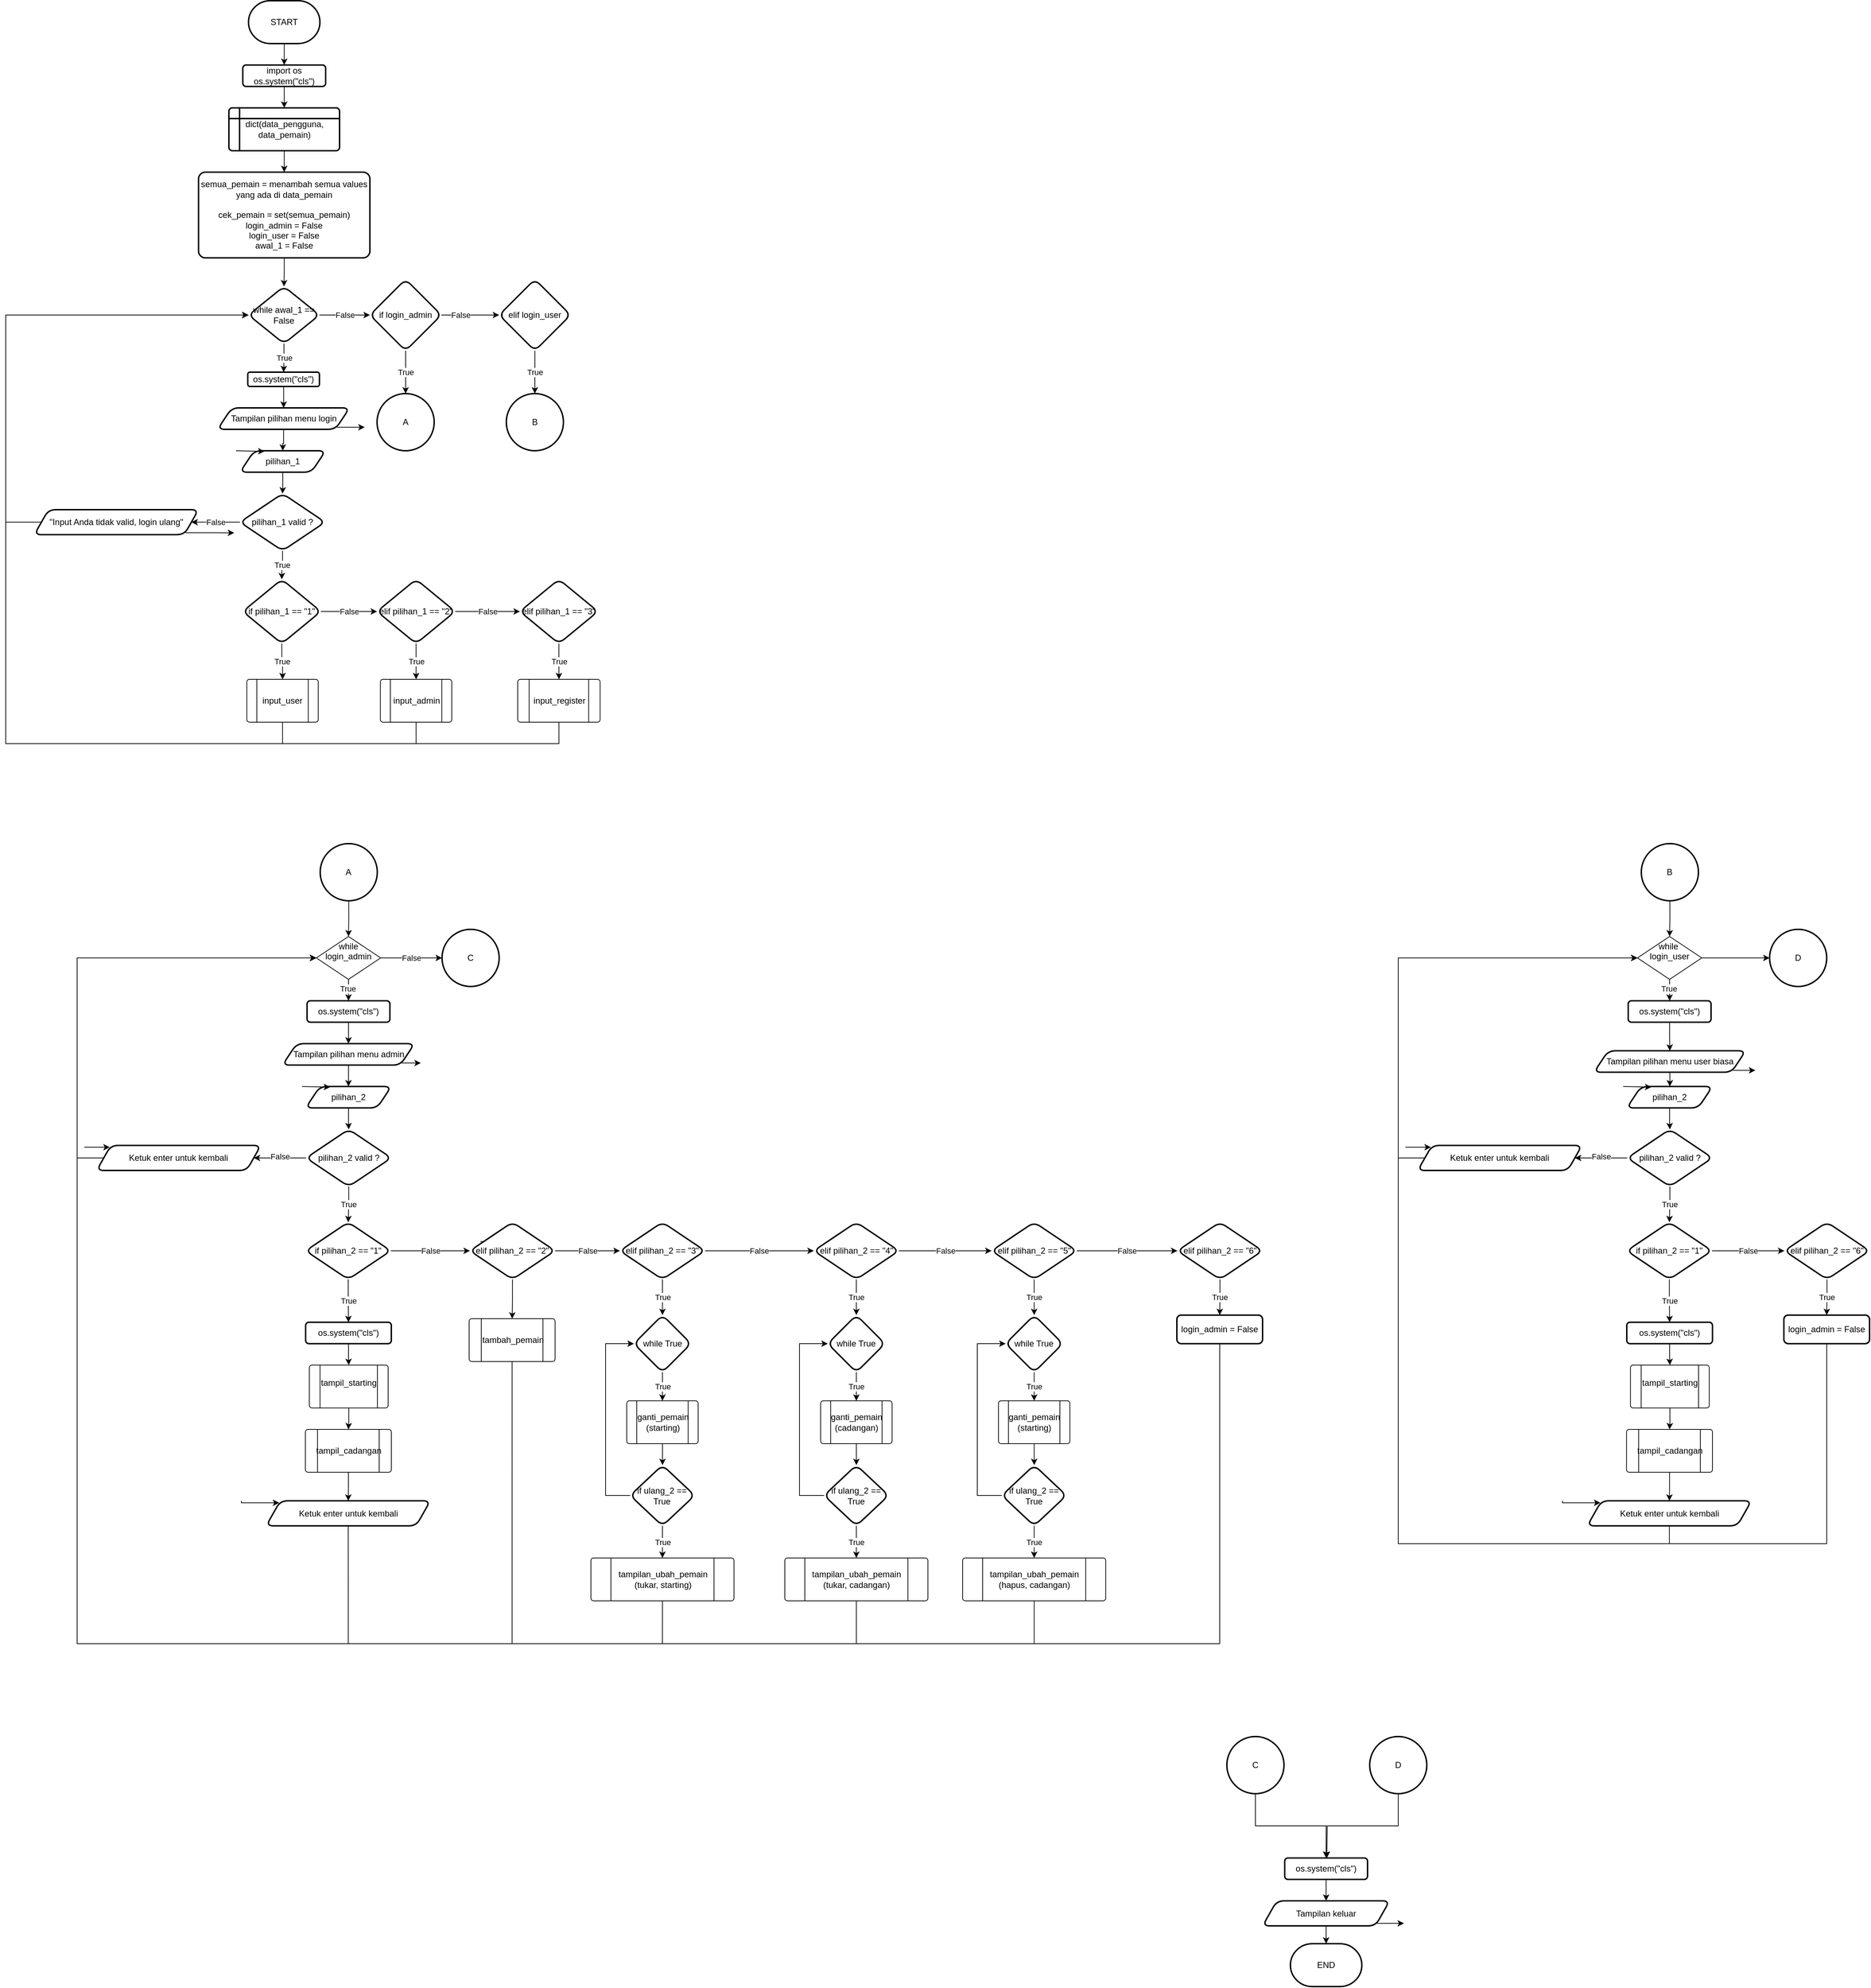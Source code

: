 <mxfile version="28.1.2" pages="10">
  <diagram id="VtAHk2VtixZXcW-izD7b" name="Program utama">
    <mxGraphModel dx="1338" dy="1307" grid="1" gridSize="10" guides="1" tooltips="1" connect="1" arrows="1" fold="1" page="1" pageScale="1" pageWidth="827" pageHeight="1169" math="0" shadow="0">
      <root>
        <mxCell id="0" />
        <mxCell id="1" parent="0" />
        <mxCell id="3U-M9uBP6tzPEeiOIJ2X-1" value="" style="edgeStyle=orthogonalEdgeStyle;rounded=0;orthogonalLoop=1;jettySize=auto;html=1;" edge="1" parent="1" source="3U-M9uBP6tzPEeiOIJ2X-2" target="3U-M9uBP6tzPEeiOIJ2X-4">
          <mxGeometry relative="1" as="geometry" />
        </mxCell>
        <mxCell id="3U-M9uBP6tzPEeiOIJ2X-2" value="START" style="strokeWidth=2;html=1;shape=mxgraph.flowchart.terminator;whiteSpace=wrap;" vertex="1" parent="1">
          <mxGeometry x="490" y="80" width="100" height="60" as="geometry" />
        </mxCell>
        <mxCell id="3U-M9uBP6tzPEeiOIJ2X-3" value="" style="edgeStyle=orthogonalEdgeStyle;rounded=0;orthogonalLoop=1;jettySize=auto;html=1;" edge="1" parent="1" source="3U-M9uBP6tzPEeiOIJ2X-4" target="3U-M9uBP6tzPEeiOIJ2X-6">
          <mxGeometry relative="1" as="geometry" />
        </mxCell>
        <mxCell id="3U-M9uBP6tzPEeiOIJ2X-4" value="import os&lt;div&gt;os.system(&quot;cls&quot;)&lt;/div&gt;" style="rounded=1;whiteSpace=wrap;html=1;strokeWidth=2;" vertex="1" parent="1">
          <mxGeometry x="482" y="170" width="116" height="30" as="geometry" />
        </mxCell>
        <mxCell id="3U-M9uBP6tzPEeiOIJ2X-5" value="" style="edgeStyle=orthogonalEdgeStyle;rounded=0;orthogonalLoop=1;jettySize=auto;html=1;" edge="1" parent="1" source="3U-M9uBP6tzPEeiOIJ2X-6" target="3U-M9uBP6tzPEeiOIJ2X-8">
          <mxGeometry relative="1" as="geometry" />
        </mxCell>
        <mxCell id="3U-M9uBP6tzPEeiOIJ2X-6" value="dict(data_pengguna, data_pemain)" style="shape=internalStorage;whiteSpace=wrap;html=1;dx=15;dy=15;rounded=1;arcSize=8;strokeWidth=2;" vertex="1" parent="1">
          <mxGeometry x="462.5" y="230" width="155" height="60" as="geometry" />
        </mxCell>
        <mxCell id="3U-M9uBP6tzPEeiOIJ2X-7" value="" style="edgeStyle=orthogonalEdgeStyle;rounded=0;orthogonalLoop=1;jettySize=auto;html=1;" edge="1" parent="1" source="3U-M9uBP6tzPEeiOIJ2X-8" target="3U-M9uBP6tzPEeiOIJ2X-11">
          <mxGeometry relative="1" as="geometry" />
        </mxCell>
        <mxCell id="3U-M9uBP6tzPEeiOIJ2X-8" value="semua_pemain = menambah semua values yang ada di data_pemain&lt;div&gt;&lt;br&gt;&lt;/div&gt;&lt;div&gt;cek_pemain = set(semua_pemain)&lt;/div&gt;&lt;div&gt;login_admin = False&lt;/div&gt;&lt;div&gt;login_user = False&lt;/div&gt;&lt;div&gt;awal_1 = False&lt;/div&gt;" style="rounded=1;whiteSpace=wrap;html=1;arcSize=8;strokeWidth=2;" vertex="1" parent="1">
          <mxGeometry x="420" y="320" width="240" height="120" as="geometry" />
        </mxCell>
        <mxCell id="3U-M9uBP6tzPEeiOIJ2X-9" value="True" style="edgeStyle=orthogonalEdgeStyle;rounded=0;orthogonalLoop=1;jettySize=auto;html=1;" edge="1" parent="1" source="3U-M9uBP6tzPEeiOIJ2X-11" target="3U-M9uBP6tzPEeiOIJ2X-13">
          <mxGeometry relative="1" as="geometry" />
        </mxCell>
        <mxCell id="COmsM50nZWsjJnsOCgaN-5" value="False" style="edgeStyle=orthogonalEdgeStyle;rounded=0;orthogonalLoop=1;jettySize=auto;html=1;" edge="1" parent="1" source="3U-M9uBP6tzPEeiOIJ2X-11" target="COmsM50nZWsjJnsOCgaN-3">
          <mxGeometry relative="1" as="geometry" />
        </mxCell>
        <mxCell id="3U-M9uBP6tzPEeiOIJ2X-11" value="while awal_1 == False" style="rhombus;whiteSpace=wrap;html=1;rounded=1;strokeWidth=2;" vertex="1" parent="1">
          <mxGeometry x="490" y="480" width="99.3" height="80" as="geometry" />
        </mxCell>
        <mxCell id="3U-M9uBP6tzPEeiOIJ2X-12" value="" style="edgeStyle=orthogonalEdgeStyle;rounded=0;orthogonalLoop=1;jettySize=auto;html=1;" edge="1" parent="1" source="3U-M9uBP6tzPEeiOIJ2X-13" target="3U-M9uBP6tzPEeiOIJ2X-19">
          <mxGeometry relative="1" as="geometry" />
        </mxCell>
        <mxCell id="3U-M9uBP6tzPEeiOIJ2X-13" value="os.system(&quot;cls&quot;)" style="rounded=1;whiteSpace=wrap;html=1;strokeWidth=2;" vertex="1" parent="1">
          <mxGeometry x="488.95" y="600" width="100.35" height="20" as="geometry" />
        </mxCell>
        <mxCell id="3U-M9uBP6tzPEeiOIJ2X-14" value="" style="edgeStyle=orthogonalEdgeStyle;rounded=0;orthogonalLoop=1;jettySize=auto;html=1;" edge="1" parent="1" source="3U-M9uBP6tzPEeiOIJ2X-15" target="3U-M9uBP6tzPEeiOIJ2X-22">
          <mxGeometry relative="1" as="geometry" />
        </mxCell>
        <mxCell id="3U-M9uBP6tzPEeiOIJ2X-15" value="pilihan_1" style="shape=parallelogram;perimeter=parallelogramPerimeter;whiteSpace=wrap;html=1;fixedSize=1;rounded=1;strokeWidth=2;" vertex="1" parent="1">
          <mxGeometry x="478" y="710" width="120" height="30" as="geometry" />
        </mxCell>
        <mxCell id="3U-M9uBP6tzPEeiOIJ2X-16" value="" style="edgeStyle=none;orthogonalLoop=1;jettySize=auto;html=1;rounded=0;entryX=0.287;entryY=0.028;entryDx=0;entryDy=0;entryPerimeter=0;" edge="1" parent="1" target="3U-M9uBP6tzPEeiOIJ2X-15">
          <mxGeometry width="100" relative="1" as="geometry">
            <mxPoint x="472.47" y="710" as="sourcePoint" />
            <mxPoint x="512.47" y="710" as="targetPoint" />
            <Array as="points" />
          </mxGeometry>
        </mxCell>
        <mxCell id="3U-M9uBP6tzPEeiOIJ2X-17" style="edgeStyle=orthogonalEdgeStyle;rounded=0;orthogonalLoop=1;jettySize=auto;html=1;exitX=1;exitY=1;exitDx=0;exitDy=0;" edge="1" parent="1" source="3U-M9uBP6tzPEeiOIJ2X-19">
          <mxGeometry relative="1" as="geometry">
            <mxPoint x="652.696" y="677.157" as="targetPoint" />
          </mxGeometry>
        </mxCell>
        <mxCell id="3U-M9uBP6tzPEeiOIJ2X-18" value="" style="edgeStyle=orthogonalEdgeStyle;rounded=0;orthogonalLoop=1;jettySize=auto;html=1;" edge="1" parent="1" source="3U-M9uBP6tzPEeiOIJ2X-19" target="3U-M9uBP6tzPEeiOIJ2X-15">
          <mxGeometry relative="1" as="geometry" />
        </mxCell>
        <mxCell id="3U-M9uBP6tzPEeiOIJ2X-19" value="Tampilan pilihan menu login" style="shape=parallelogram;perimeter=parallelogramPerimeter;whiteSpace=wrap;html=1;fixedSize=1;rounded=1;strokeWidth=2;" vertex="1" parent="1">
          <mxGeometry x="446.62" y="650" width="185" height="30" as="geometry" />
        </mxCell>
        <mxCell id="3U-M9uBP6tzPEeiOIJ2X-20" value="False" style="edgeStyle=orthogonalEdgeStyle;rounded=0;orthogonalLoop=1;jettySize=auto;html=1;" edge="1" parent="1" source="3U-M9uBP6tzPEeiOIJ2X-22" target="3U-M9uBP6tzPEeiOIJ2X-25">
          <mxGeometry relative="1" as="geometry" />
        </mxCell>
        <mxCell id="qkoVjGeZOUwgtwGbkVOs-6" value="True" style="edgeStyle=orthogonalEdgeStyle;rounded=0;orthogonalLoop=1;jettySize=auto;html=1;" edge="1" parent="1" source="3U-M9uBP6tzPEeiOIJ2X-22" target="qkoVjGeZOUwgtwGbkVOs-2">
          <mxGeometry relative="1" as="geometry" />
        </mxCell>
        <mxCell id="3U-M9uBP6tzPEeiOIJ2X-22" value="pilihan_1 valid ?" style="rhombus;whiteSpace=wrap;html=1;rounded=1;strokeWidth=2;" vertex="1" parent="1">
          <mxGeometry x="478" y="770" width="119.3" height="80" as="geometry" />
        </mxCell>
        <mxCell id="3U-M9uBP6tzPEeiOIJ2X-23" style="edgeStyle=orthogonalEdgeStyle;rounded=0;orthogonalLoop=1;jettySize=auto;html=1;exitX=1;exitY=1;exitDx=0;exitDy=0;" edge="1" parent="1" source="3U-M9uBP6tzPEeiOIJ2X-25">
          <mxGeometry relative="1" as="geometry">
            <mxPoint x="470" y="825" as="targetPoint" />
          </mxGeometry>
        </mxCell>
        <mxCell id="qkoVjGeZOUwgtwGbkVOs-22" style="edgeStyle=orthogonalEdgeStyle;rounded=0;orthogonalLoop=1;jettySize=auto;html=1;exitX=0;exitY=0.5;exitDx=0;exitDy=0;entryX=0;entryY=0.5;entryDx=0;entryDy=0;" edge="1" parent="1" source="3U-M9uBP6tzPEeiOIJ2X-25" target="3U-M9uBP6tzPEeiOIJ2X-11">
          <mxGeometry relative="1" as="geometry">
            <Array as="points">
              <mxPoint x="150" y="810" />
              <mxPoint x="150" y="520" />
            </Array>
          </mxGeometry>
        </mxCell>
        <mxCell id="3U-M9uBP6tzPEeiOIJ2X-25" value="&quot;Input Anda tidak valid, login ulang&quot;" style="shape=parallelogram;perimeter=parallelogramPerimeter;whiteSpace=wrap;html=1;fixedSize=1;rounded=1;strokeWidth=2;" vertex="1" parent="1">
          <mxGeometry x="190" y="792.5" width="230" height="35" as="geometry" />
        </mxCell>
        <mxCell id="qkoVjGeZOUwgtwGbkVOs-1" value="False" style="edgeStyle=orthogonalEdgeStyle;rounded=0;orthogonalLoop=1;jettySize=auto;html=1;exitX=1;exitY=0.5;exitDx=0;exitDy=0;entryX=0;entryY=0.5;entryDx=0;entryDy=0;" edge="1" parent="1" source="qkoVjGeZOUwgtwGbkVOs-2" target="qkoVjGeZOUwgtwGbkVOs-4">
          <mxGeometry relative="1" as="geometry" />
        </mxCell>
        <mxCell id="qkoVjGeZOUwgtwGbkVOs-8" value="True" style="edgeStyle=orthogonalEdgeStyle;rounded=0;orthogonalLoop=1;jettySize=auto;html=1;" edge="1" parent="1" source="qkoVjGeZOUwgtwGbkVOs-2" target="qkoVjGeZOUwgtwGbkVOs-7">
          <mxGeometry relative="1" as="geometry" />
        </mxCell>
        <mxCell id="qkoVjGeZOUwgtwGbkVOs-2" value="if pilihan_1 == &quot;1&quot;" style="rhombus;whiteSpace=wrap;html=1;rounded=1;strokeWidth=2;" vertex="1" parent="1">
          <mxGeometry x="482" y="890" width="109.3" height="90" as="geometry" />
        </mxCell>
        <mxCell id="qkoVjGeZOUwgtwGbkVOs-3" value="False" style="edgeStyle=orthogonalEdgeStyle;rounded=0;orthogonalLoop=1;jettySize=auto;html=1;exitX=1;exitY=0.5;exitDx=0;exitDy=0;entryX=0;entryY=0.5;entryDx=0;entryDy=0;" edge="1" parent="1" source="qkoVjGeZOUwgtwGbkVOs-4" target="qkoVjGeZOUwgtwGbkVOs-5">
          <mxGeometry relative="1" as="geometry" />
        </mxCell>
        <mxCell id="qkoVjGeZOUwgtwGbkVOs-15" value="True" style="edgeStyle=orthogonalEdgeStyle;rounded=0;orthogonalLoop=1;jettySize=auto;html=1;" edge="1" parent="1" source="qkoVjGeZOUwgtwGbkVOs-4" target="qkoVjGeZOUwgtwGbkVOs-13">
          <mxGeometry relative="1" as="geometry" />
        </mxCell>
        <mxCell id="qkoVjGeZOUwgtwGbkVOs-4" value="elif pilihan_1 == &quot;2&quot;" style="rhombus;whiteSpace=wrap;html=1;rounded=1;strokeWidth=2;" vertex="1" parent="1">
          <mxGeometry x="670" y="890" width="109.3" height="90" as="geometry" />
        </mxCell>
        <mxCell id="qkoVjGeZOUwgtwGbkVOs-16" value="True" style="edgeStyle=orthogonalEdgeStyle;rounded=0;orthogonalLoop=1;jettySize=auto;html=1;" edge="1" parent="1" source="qkoVjGeZOUwgtwGbkVOs-5" target="qkoVjGeZOUwgtwGbkVOs-14">
          <mxGeometry relative="1" as="geometry" />
        </mxCell>
        <mxCell id="qkoVjGeZOUwgtwGbkVOs-5" value="elif pilihan_1 == &quot;3&quot;" style="rhombus;whiteSpace=wrap;html=1;rounded=1;strokeWidth=2;" vertex="1" parent="1">
          <mxGeometry x="870.0" y="890" width="109.3" height="90" as="geometry" />
        </mxCell>
        <mxCell id="qkoVjGeZOUwgtwGbkVOs-18" style="edgeStyle=orthogonalEdgeStyle;rounded=0;orthogonalLoop=1;jettySize=auto;html=1;exitX=0.5;exitY=1;exitDx=0;exitDy=0;entryX=0;entryY=0.5;entryDx=0;entryDy=0;" edge="1" parent="1" target="3U-M9uBP6tzPEeiOIJ2X-11">
          <mxGeometry relative="1" as="geometry">
            <mxPoint x="537.65" y="1070" as="sourcePoint" />
            <mxPoint x="490" y="500" as="targetPoint" />
            <Array as="points">
              <mxPoint x="538" y="1120" />
              <mxPoint x="150" y="1120" />
              <mxPoint x="150" y="520" />
            </Array>
          </mxGeometry>
        </mxCell>
        <mxCell id="qkoVjGeZOUwgtwGbkVOs-7" value="&lt;div style=&quot;&quot;&gt;&lt;br&gt;&lt;/div&gt;" style="verticalLabelPosition=bottom;verticalAlign=top;html=1;shape=process;whiteSpace=wrap;rounded=1;size=0.14;arcSize=6;align=center;" vertex="1" parent="1">
          <mxGeometry x="487.65" y="1030" width="100" height="60" as="geometry" />
        </mxCell>
        <mxCell id="qkoVjGeZOUwgtwGbkVOs-19" style="edgeStyle=orthogonalEdgeStyle;rounded=0;orthogonalLoop=1;jettySize=auto;html=1;exitX=0.5;exitY=1;exitDx=0;exitDy=0;entryX=0;entryY=0.5;entryDx=0;entryDy=0;" edge="1" parent="1" target="3U-M9uBP6tzPEeiOIJ2X-11">
          <mxGeometry relative="1" as="geometry">
            <mxPoint x="490" y="500" as="targetPoint" />
            <mxPoint x="724.65" y="1070" as="sourcePoint" />
            <Array as="points">
              <mxPoint x="725" y="1120" />
              <mxPoint x="150" y="1120" />
              <mxPoint x="150" y="520" />
            </Array>
          </mxGeometry>
        </mxCell>
        <mxCell id="qkoVjGeZOUwgtwGbkVOs-13" value="&lt;div style=&quot;&quot;&gt;&lt;br&gt;&lt;/div&gt;" style="verticalLabelPosition=bottom;verticalAlign=top;html=1;shape=process;whiteSpace=wrap;rounded=1;size=0.14;arcSize=6;align=center;" vertex="1" parent="1">
          <mxGeometry x="674.65" y="1030" width="100" height="60" as="geometry" />
        </mxCell>
        <mxCell id="qkoVjGeZOUwgtwGbkVOs-20" style="edgeStyle=orthogonalEdgeStyle;rounded=0;orthogonalLoop=1;jettySize=auto;html=1;exitX=0.5;exitY=1;exitDx=0;exitDy=0;entryX=0;entryY=0.5;entryDx=0;entryDy=0;" edge="1" parent="1" target="3U-M9uBP6tzPEeiOIJ2X-11">
          <mxGeometry relative="1" as="geometry">
            <mxPoint x="924.65" y="1070" as="sourcePoint" />
            <mxPoint x="490" y="500" as="targetPoint" />
            <Array as="points">
              <mxPoint x="925" y="1120" />
              <mxPoint x="150" y="1120" />
              <mxPoint x="150" y="520" />
            </Array>
          </mxGeometry>
        </mxCell>
        <mxCell id="qkoVjGeZOUwgtwGbkVOs-14" value="&lt;div style=&quot;&quot;&gt;&lt;br&gt;&lt;/div&gt;" style="verticalLabelPosition=bottom;verticalAlign=top;html=1;shape=process;whiteSpace=wrap;rounded=1;size=0.14;arcSize=6;align=center;" vertex="1" parent="1">
          <mxGeometry x="866.97" y="1030" width="115.35" height="60" as="geometry" />
        </mxCell>
        <mxCell id="COmsM50nZWsjJnsOCgaN-1" value="" style="edgeStyle=orthogonalEdgeStyle;rounded=0;orthogonalLoop=1;jettySize=auto;html=1;" edge="1" parent="1" source="COmsM50nZWsjJnsOCgaN-3" target="COmsM50nZWsjJnsOCgaN-4">
          <mxGeometry relative="1" as="geometry" />
        </mxCell>
        <mxCell id="COmsM50nZWsjJnsOCgaN-2" value="False" style="edgeLabel;html=1;align=center;verticalAlign=middle;resizable=0;points=[];" vertex="1" connectable="0" parent="COmsM50nZWsjJnsOCgaN-1">
          <mxGeometry x="-0.341" relative="1" as="geometry">
            <mxPoint as="offset" />
          </mxGeometry>
        </mxCell>
        <mxCell id="COmsM50nZWsjJnsOCgaN-7" value="True" style="edgeStyle=orthogonalEdgeStyle;rounded=0;orthogonalLoop=1;jettySize=auto;html=1;" edge="1" parent="1" source="COmsM50nZWsjJnsOCgaN-3" target="COmsM50nZWsjJnsOCgaN-6">
          <mxGeometry relative="1" as="geometry" />
        </mxCell>
        <mxCell id="COmsM50nZWsjJnsOCgaN-3" value="if login_admin" style="rhombus;whiteSpace=wrap;html=1;rounded=1;strokeWidth=2;" vertex="1" parent="1">
          <mxGeometry x="660" y="470" width="100" height="100" as="geometry" />
        </mxCell>
        <mxCell id="COmsM50nZWsjJnsOCgaN-9" value="True" style="edgeStyle=orthogonalEdgeStyle;rounded=0;orthogonalLoop=1;jettySize=auto;html=1;" edge="1" parent="1" source="COmsM50nZWsjJnsOCgaN-4" target="COmsM50nZWsjJnsOCgaN-8">
          <mxGeometry relative="1" as="geometry" />
        </mxCell>
        <mxCell id="COmsM50nZWsjJnsOCgaN-4" value="elif login_user" style="rhombus;whiteSpace=wrap;html=1;rounded=1;strokeWidth=2;" vertex="1" parent="1">
          <mxGeometry x="841" y="470" width="100" height="100" as="geometry" />
        </mxCell>
        <mxCell id="COmsM50nZWsjJnsOCgaN-6" value="A" style="ellipse;whiteSpace=wrap;html=1;rounded=1;strokeWidth=2;" vertex="1" parent="1">
          <mxGeometry x="670" y="630" width="80" height="80" as="geometry" />
        </mxCell>
        <mxCell id="COmsM50nZWsjJnsOCgaN-8" value="B" style="ellipse;whiteSpace=wrap;html=1;rounded=1;strokeWidth=2;" vertex="1" parent="1">
          <mxGeometry x="851" y="630" width="80" height="80" as="geometry" />
        </mxCell>
        <mxCell id="hEzALjxPnjmOeRqqS6Ou-18" value="" style="edgeStyle=orthogonalEdgeStyle;rounded=0;orthogonalLoop=1;jettySize=auto;html=1;" edge="1" parent="1" source="COmsM50nZWsjJnsOCgaN-10" target="hEzALjxPnjmOeRqqS6Ou-3">
          <mxGeometry relative="1" as="geometry" />
        </mxCell>
        <mxCell id="COmsM50nZWsjJnsOCgaN-10" value="A" style="ellipse;whiteSpace=wrap;html=1;rounded=1;strokeWidth=2;" vertex="1" parent="1">
          <mxGeometry x="590.35" y="1260" width="80" height="80" as="geometry" />
        </mxCell>
        <mxCell id="hEzALjxPnjmOeRqqS6Ou-1" value="" style="edgeStyle=orthogonalEdgeStyle;rounded=0;orthogonalLoop=1;jettySize=auto;html=1;" edge="1" parent="1" source="hEzALjxPnjmOeRqqS6Ou-3" target="hEzALjxPnjmOeRqqS6Ou-5">
          <mxGeometry relative="1" as="geometry" />
        </mxCell>
        <mxCell id="hEzALjxPnjmOeRqqS6Ou-2" value="True" style="edgeLabel;html=1;align=center;verticalAlign=middle;resizable=0;points=[];" vertex="1" connectable="0" parent="hEzALjxPnjmOeRqqS6Ou-1">
          <mxGeometry x="-0.486" y="-1" relative="1" as="geometry">
            <mxPoint as="offset" />
          </mxGeometry>
        </mxCell>
        <mxCell id="bvMK59bUfxr1_nBIbnHV-12" value="False" style="edgeStyle=orthogonalEdgeStyle;rounded=0;orthogonalLoop=1;jettySize=auto;html=1;" edge="1" parent="1" source="hEzALjxPnjmOeRqqS6Ou-3" target="bvMK59bUfxr1_nBIbnHV-11">
          <mxGeometry relative="1" as="geometry" />
        </mxCell>
        <mxCell id="hEzALjxPnjmOeRqqS6Ou-3" value="while login_admin" style="rhombus;whiteSpace=wrap;html=1;verticalAlign=top;rounded=0;" vertex="1" parent="1">
          <mxGeometry x="585" y="1390" width="90" height="60" as="geometry" />
        </mxCell>
        <mxCell id="hEzALjxPnjmOeRqqS6Ou-4" value="" style="edgeStyle=orthogonalEdgeStyle;rounded=0;orthogonalLoop=1;jettySize=auto;html=1;" edge="1" parent="1" source="hEzALjxPnjmOeRqqS6Ou-5" target="hEzALjxPnjmOeRqqS6Ou-8">
          <mxGeometry relative="1" as="geometry" />
        </mxCell>
        <mxCell id="hEzALjxPnjmOeRqqS6Ou-5" value="os.system(&quot;cls&quot;)" style="rounded=1;whiteSpace=wrap;html=1;strokeWidth=2;" vertex="1" parent="1">
          <mxGeometry x="572" y="1480" width="116" height="30" as="geometry" />
        </mxCell>
        <mxCell id="hEzALjxPnjmOeRqqS6Ou-6" style="edgeStyle=orthogonalEdgeStyle;rounded=0;orthogonalLoop=1;jettySize=auto;html=1;exitX=1;exitY=1;exitDx=0;exitDy=0;" edge="1" parent="1" source="hEzALjxPnjmOeRqqS6Ou-8">
          <mxGeometry relative="1" as="geometry">
            <mxPoint x="731.336" y="1567.157" as="targetPoint" />
          </mxGeometry>
        </mxCell>
        <mxCell id="hEzALjxPnjmOeRqqS6Ou-7" value="" style="edgeStyle=orthogonalEdgeStyle;rounded=0;orthogonalLoop=1;jettySize=auto;html=1;" edge="1" parent="1" source="hEzALjxPnjmOeRqqS6Ou-8" target="hEzALjxPnjmOeRqqS6Ou-10">
          <mxGeometry relative="1" as="geometry" />
        </mxCell>
        <mxCell id="hEzALjxPnjmOeRqqS6Ou-8" value="Tampilan pilihan menu admin" style="shape=parallelogram;perimeter=parallelogramPerimeter;whiteSpace=wrap;html=1;fixedSize=1;rounded=1;strokeWidth=2;" vertex="1" parent="1">
          <mxGeometry x="537.5" y="1540" width="185" height="30" as="geometry" />
        </mxCell>
        <mxCell id="hEzALjxPnjmOeRqqS6Ou-9" value="" style="edgeStyle=orthogonalEdgeStyle;rounded=0;orthogonalLoop=1;jettySize=auto;html=1;" edge="1" parent="1" source="hEzALjxPnjmOeRqqS6Ou-10" target="hEzALjxPnjmOeRqqS6Ou-14">
          <mxGeometry relative="1" as="geometry" />
        </mxCell>
        <mxCell id="hEzALjxPnjmOeRqqS6Ou-10" value="pilihan_2" style="shape=parallelogram;perimeter=parallelogramPerimeter;whiteSpace=wrap;html=1;fixedSize=1;rounded=1;strokeWidth=2;" vertex="1" parent="1">
          <mxGeometry x="570" y="1600" width="120" height="30" as="geometry" />
        </mxCell>
        <mxCell id="hEzALjxPnjmOeRqqS6Ou-11" value="" style="edgeStyle=none;orthogonalLoop=1;jettySize=auto;html=1;rounded=0;entryX=0.287;entryY=0.028;entryDx=0;entryDy=0;entryPerimeter=0;" edge="1" parent="1" target="hEzALjxPnjmOeRqqS6Ou-10">
          <mxGeometry width="100" relative="1" as="geometry">
            <mxPoint x="565" y="1600" as="sourcePoint" />
            <mxPoint x="605" y="1600" as="targetPoint" />
            <Array as="points" />
          </mxGeometry>
        </mxCell>
        <mxCell id="hEzALjxPnjmOeRqqS6Ou-12" value="" style="edgeStyle=orthogonalEdgeStyle;rounded=0;orthogonalLoop=1;jettySize=auto;html=1;" edge="1" parent="1" source="hEzALjxPnjmOeRqqS6Ou-14" target="hEzALjxPnjmOeRqqS6Ou-16">
          <mxGeometry relative="1" as="geometry" />
        </mxCell>
        <mxCell id="hEzALjxPnjmOeRqqS6Ou-13" value="False" style="edgeLabel;html=1;align=center;verticalAlign=middle;resizable=0;points=[];" vertex="1" connectable="0" parent="hEzALjxPnjmOeRqqS6Ou-12">
          <mxGeometry x="0.006" y="-2" relative="1" as="geometry">
            <mxPoint as="offset" />
          </mxGeometry>
        </mxCell>
        <mxCell id="NdfgGyIYWLGXHf4yn_u4-12" value="True" style="edgeStyle=orthogonalEdgeStyle;rounded=0;orthogonalLoop=1;jettySize=auto;html=1;" edge="1" parent="1" source="hEzALjxPnjmOeRqqS6Ou-14" target="NdfgGyIYWLGXHf4yn_u4-2">
          <mxGeometry relative="1" as="geometry" />
        </mxCell>
        <mxCell id="hEzALjxPnjmOeRqqS6Ou-14" value="pilihan_2 valid ?" style="rhombus;whiteSpace=wrap;html=1;rounded=1;strokeWidth=2;" vertex="1" parent="1">
          <mxGeometry x="570.7" y="1660" width="119.3" height="80" as="geometry" />
        </mxCell>
        <mxCell id="hEzALjxPnjmOeRqqS6Ou-15" style="edgeStyle=orthogonalEdgeStyle;rounded=0;orthogonalLoop=1;jettySize=auto;html=1;exitX=0;exitY=0.5;exitDx=0;exitDy=0;entryX=0;entryY=0.5;entryDx=0;entryDy=0;" edge="1" parent="1" source="hEzALjxPnjmOeRqqS6Ou-16" target="hEzALjxPnjmOeRqqS6Ou-3">
          <mxGeometry relative="1" as="geometry">
            <Array as="points">
              <mxPoint x="250" y="1700" />
              <mxPoint x="250" y="1420" />
            </Array>
          </mxGeometry>
        </mxCell>
        <mxCell id="hEzALjxPnjmOeRqqS6Ou-16" value="Ketuk enter untuk kembali" style="shape=parallelogram;perimeter=parallelogramPerimeter;whiteSpace=wrap;html=1;fixedSize=1;rounded=1;strokeWidth=2;" vertex="1" parent="1">
          <mxGeometry x="277.3" y="1682.5" width="230" height="35" as="geometry" />
        </mxCell>
        <mxCell id="hEzALjxPnjmOeRqqS6Ou-17" style="edgeStyle=orthogonalEdgeStyle;rounded=0;orthogonalLoop=1;jettySize=auto;html=1;entryX=0;entryY=0;entryDx=0;entryDy=0;" edge="1" parent="1" target="hEzALjxPnjmOeRqqS6Ou-16">
          <mxGeometry relative="1" as="geometry">
            <mxPoint x="350.996" y="1630" as="targetPoint" />
            <mxPoint x="260" y="1685" as="sourcePoint" />
          </mxGeometry>
        </mxCell>
        <mxCell id="NdfgGyIYWLGXHf4yn_u4-1" value="False" style="edgeStyle=orthogonalEdgeStyle;rounded=0;orthogonalLoop=1;jettySize=auto;html=1;exitX=1;exitY=0.5;exitDx=0;exitDy=0;entryX=0;entryY=0.5;entryDx=0;entryDy=0;" edge="1" parent="1" source="NdfgGyIYWLGXHf4yn_u4-2" target="NdfgGyIYWLGXHf4yn_u4-4">
          <mxGeometry relative="1" as="geometry" />
        </mxCell>
        <mxCell id="dYGGMvGLeUa6oYU6TkQ7-2" value="True" style="edgeStyle=orthogonalEdgeStyle;rounded=0;orthogonalLoop=1;jettySize=auto;html=1;" edge="1" parent="1" source="NdfgGyIYWLGXHf4yn_u4-2" target="dYGGMvGLeUa6oYU6TkQ7-1">
          <mxGeometry relative="1" as="geometry" />
        </mxCell>
        <mxCell id="NdfgGyIYWLGXHf4yn_u4-2" value="if pilihan_2 == &quot;1&quot;" style="rhombus;whiteSpace=wrap;html=1;rounded=1;strokeWidth=2;" vertex="1" parent="1">
          <mxGeometry x="570" y="1790" width="119.3" height="80" as="geometry" />
        </mxCell>
        <mxCell id="NdfgGyIYWLGXHf4yn_u4-3" value="False" style="edgeStyle=orthogonalEdgeStyle;rounded=0;orthogonalLoop=1;jettySize=auto;html=1;exitX=1;exitY=0.5;exitDx=0;exitDy=0;entryX=0;entryY=0.5;entryDx=0;entryDy=0;" edge="1" parent="1" source="NdfgGyIYWLGXHf4yn_u4-4" target="NdfgGyIYWLGXHf4yn_u4-6">
          <mxGeometry relative="1" as="geometry" />
        </mxCell>
        <mxCell id="UwKUwFRS8I7pRyyq_rDU-6" value="True" style="edgeStyle=orthogonalEdgeStyle;rounded=0;orthogonalLoop=1;jettySize=auto;html=1;" edge="1" parent="1" source="NdfgGyIYWLGXHf4yn_u4-4" target="UwKUwFRS8I7pRyyq_rDU-5">
          <mxGeometry x="-1" y="-61" relative="1" as="geometry">
            <mxPoint x="26" y="-50" as="offset" />
          </mxGeometry>
        </mxCell>
        <mxCell id="NdfgGyIYWLGXHf4yn_u4-4" value="elif pilihan_2 == &quot;2&quot;" style="rhombus;whiteSpace=wrap;html=1;rounded=1;strokeWidth=2;" vertex="1" parent="1">
          <mxGeometry x="800" y="1790" width="119.3" height="80" as="geometry" />
        </mxCell>
        <mxCell id="NdfgGyIYWLGXHf4yn_u4-5" value="False" style="edgeStyle=orthogonalEdgeStyle;rounded=0;orthogonalLoop=1;jettySize=auto;html=1;exitX=1;exitY=0.5;exitDx=0;exitDy=0;entryX=0;entryY=0.5;entryDx=0;entryDy=0;" edge="1" parent="1" source="NdfgGyIYWLGXHf4yn_u4-6" target="NdfgGyIYWLGXHf4yn_u4-8">
          <mxGeometry relative="1" as="geometry" />
        </mxCell>
        <mxCell id="C4sJzA8bov25kuxKkam7-2" value="True" style="edgeStyle=orthogonalEdgeStyle;rounded=0;orthogonalLoop=1;jettySize=auto;html=1;" edge="1" parent="1" source="NdfgGyIYWLGXHf4yn_u4-6" target="C4sJzA8bov25kuxKkam7-1">
          <mxGeometry relative="1" as="geometry" />
        </mxCell>
        <mxCell id="NdfgGyIYWLGXHf4yn_u4-6" value="elif pilihan_2 == &quot;3&quot;" style="rhombus;whiteSpace=wrap;html=1;rounded=1;strokeWidth=2;" vertex="1" parent="1">
          <mxGeometry x="1010" y="1790" width="119.3" height="80" as="geometry" />
        </mxCell>
        <mxCell id="NdfgGyIYWLGXHf4yn_u4-7" value="False" style="edgeStyle=orthogonalEdgeStyle;rounded=0;orthogonalLoop=1;jettySize=auto;html=1;exitX=1;exitY=0.5;exitDx=0;exitDy=0;entryX=0;entryY=0.5;entryDx=0;entryDy=0;" edge="1" parent="1" source="NdfgGyIYWLGXHf4yn_u4-8" target="NdfgGyIYWLGXHf4yn_u4-10">
          <mxGeometry relative="1" as="geometry" />
        </mxCell>
        <mxCell id="vpLNDAyztPLTQ-l4kpvU-26" value="True" style="edgeStyle=orthogonalEdgeStyle;rounded=0;orthogonalLoop=1;jettySize=auto;html=1;" edge="1" parent="1" source="NdfgGyIYWLGXHf4yn_u4-8" target="vpLNDAyztPLTQ-l4kpvU-17">
          <mxGeometry relative="1" as="geometry" />
        </mxCell>
        <mxCell id="NdfgGyIYWLGXHf4yn_u4-8" value="elif pilihan_2 == &quot;4&quot;" style="rhombus;whiteSpace=wrap;html=1;rounded=1;strokeWidth=2;" vertex="1" parent="1">
          <mxGeometry x="1281.52" y="1790" width="119.3" height="80" as="geometry" />
        </mxCell>
        <mxCell id="NdfgGyIYWLGXHf4yn_u4-9" value="False" style="edgeStyle=orthogonalEdgeStyle;rounded=0;orthogonalLoop=1;jettySize=auto;html=1;exitX=1;exitY=0.5;exitDx=0;exitDy=0;entryX=0;entryY=0.5;entryDx=0;entryDy=0;" edge="1" parent="1" source="NdfgGyIYWLGXHf4yn_u4-10" target="NdfgGyIYWLGXHf4yn_u4-11">
          <mxGeometry relative="1" as="geometry" />
        </mxCell>
        <mxCell id="vpLNDAyztPLTQ-l4kpvU-37" value="True" style="edgeStyle=orthogonalEdgeStyle;rounded=0;orthogonalLoop=1;jettySize=auto;html=1;" edge="1" parent="1" source="NdfgGyIYWLGXHf4yn_u4-10" target="vpLNDAyztPLTQ-l4kpvU-28">
          <mxGeometry relative="1" as="geometry" />
        </mxCell>
        <mxCell id="NdfgGyIYWLGXHf4yn_u4-10" value="elif pilihan_2 == &quot;5&quot;" style="rhombus;whiteSpace=wrap;html=1;rounded=1;strokeWidth=2;" vertex="1" parent="1">
          <mxGeometry x="1530.53" y="1790" width="119.3" height="80" as="geometry" />
        </mxCell>
        <mxCell id="vpLNDAyztPLTQ-l4kpvU-4" value="True" style="edgeStyle=orthogonalEdgeStyle;rounded=0;orthogonalLoop=1;jettySize=auto;html=1;" edge="1" parent="1" source="NdfgGyIYWLGXHf4yn_u4-11" target="vpLNDAyztPLTQ-l4kpvU-2">
          <mxGeometry relative="1" as="geometry" />
        </mxCell>
        <mxCell id="NdfgGyIYWLGXHf4yn_u4-11" value="elif pilihan_2 == &quot;6&quot;" style="rhombus;whiteSpace=wrap;html=1;rounded=1;strokeWidth=2;" vertex="1" parent="1">
          <mxGeometry x="1790.7" y="1790" width="119.3" height="80" as="geometry" />
        </mxCell>
        <mxCell id="rG5FlJmza3b7xMNfZW_m-2" value="" style="edgeStyle=orthogonalEdgeStyle;rounded=0;orthogonalLoop=1;jettySize=auto;html=1;" edge="1" parent="1" source="dYGGMvGLeUa6oYU6TkQ7-1" target="rG5FlJmza3b7xMNfZW_m-1">
          <mxGeometry relative="1" as="geometry" />
        </mxCell>
        <mxCell id="dYGGMvGLeUa6oYU6TkQ7-1" value="os.system(&quot;cls&quot;)" style="whiteSpace=wrap;html=1;rounded=1;strokeWidth=2;" vertex="1" parent="1">
          <mxGeometry x="570" y="1930" width="120" height="30" as="geometry" />
        </mxCell>
        <mxCell id="rG5FlJmza3b7xMNfZW_m-4" value="" style="edgeStyle=orthogonalEdgeStyle;rounded=0;orthogonalLoop=1;jettySize=auto;html=1;" edge="1" parent="1" source="rG5FlJmza3b7xMNfZW_m-1" target="rG5FlJmza3b7xMNfZW_m-3">
          <mxGeometry relative="1" as="geometry" />
        </mxCell>
        <mxCell id="rG5FlJmza3b7xMNfZW_m-1" value="&lt;div style=&quot;&quot;&gt;&lt;br&gt;&lt;/div&gt;" style="verticalLabelPosition=bottom;verticalAlign=top;html=1;shape=process;whiteSpace=wrap;rounded=1;size=0.14;arcSize=6;align=center;" vertex="1" parent="1">
          <mxGeometry x="575.17" y="1990" width="110.35" height="60" as="geometry" />
        </mxCell>
        <mxCell id="UwKUwFRS8I7pRyyq_rDU-3" value="" style="edgeStyle=orthogonalEdgeStyle;rounded=0;orthogonalLoop=1;jettySize=auto;html=1;" edge="1" parent="1" source="rG5FlJmza3b7xMNfZW_m-3" target="UwKUwFRS8I7pRyyq_rDU-1">
          <mxGeometry relative="1" as="geometry" />
        </mxCell>
        <mxCell id="rG5FlJmza3b7xMNfZW_m-3" value="&lt;div style=&quot;&quot;&gt;&lt;br&gt;&lt;/div&gt;" style="verticalLabelPosition=bottom;verticalAlign=top;html=1;shape=process;whiteSpace=wrap;rounded=1;size=0.14;arcSize=6;align=center;" vertex="1" parent="1">
          <mxGeometry x="569.65" y="2080" width="120.35" height="60" as="geometry" />
        </mxCell>
        <mxCell id="kGyeyoEKrsrGyD_ton83-1" style="edgeStyle=orthogonalEdgeStyle;rounded=0;orthogonalLoop=1;jettySize=auto;html=1;exitX=0.5;exitY=1;exitDx=0;exitDy=0;entryX=0;entryY=0.5;entryDx=0;entryDy=0;" edge="1" parent="1" source="UwKUwFRS8I7pRyyq_rDU-1" target="hEzALjxPnjmOeRqqS6Ou-3">
          <mxGeometry relative="1" as="geometry">
            <Array as="points">
              <mxPoint x="630" y="2380" />
              <mxPoint x="250" y="2380" />
              <mxPoint x="250" y="1420" />
            </Array>
          </mxGeometry>
        </mxCell>
        <mxCell id="UwKUwFRS8I7pRyyq_rDU-1" value="Ketuk enter untuk kembali" style="shape=parallelogram;perimeter=parallelogramPerimeter;whiteSpace=wrap;html=1;fixedSize=1;rounded=1;strokeWidth=2;" vertex="1" parent="1">
          <mxGeometry x="514.65" y="2180" width="230" height="35" as="geometry" />
        </mxCell>
        <mxCell id="UwKUwFRS8I7pRyyq_rDU-2" style="edgeStyle=orthogonalEdgeStyle;rounded=0;orthogonalLoop=1;jettySize=auto;html=1;entryX=0;entryY=0;entryDx=0;entryDy=0;" edge="1" parent="1" target="UwKUwFRS8I7pRyyq_rDU-1">
          <mxGeometry relative="1" as="geometry">
            <mxPoint x="610.496" y="2127.5" as="targetPoint" />
            <mxPoint x="480" y="2180" as="sourcePoint" />
            <Array as="points">
              <mxPoint x="480" y="2183" />
            </Array>
          </mxGeometry>
        </mxCell>
        <mxCell id="bvMK59bUfxr1_nBIbnHV-13" style="edgeStyle=orthogonalEdgeStyle;rounded=0;orthogonalLoop=1;jettySize=auto;html=1;exitX=0.5;exitY=1;exitDx=0;exitDy=0;entryX=0;entryY=0.5;entryDx=0;entryDy=0;" edge="1" parent="1" source="UwKUwFRS8I7pRyyq_rDU-5" target="hEzALjxPnjmOeRqqS6Ou-3">
          <mxGeometry relative="1" as="geometry">
            <Array as="points">
              <mxPoint x="859" y="2380" />
              <mxPoint x="250" y="2380" />
              <mxPoint x="250" y="1420" />
            </Array>
          </mxGeometry>
        </mxCell>
        <mxCell id="UwKUwFRS8I7pRyyq_rDU-5" value="&lt;div style=&quot;&quot;&gt;&lt;br&gt;&lt;/div&gt;" style="verticalLabelPosition=bottom;verticalAlign=top;html=1;shape=process;whiteSpace=wrap;rounded=1;size=0.14;arcSize=6;align=center;" vertex="1" parent="1">
          <mxGeometry x="798.95" y="1925" width="120.35" height="60" as="geometry" />
        </mxCell>
        <mxCell id="UwKUwFRS8I7pRyyq_rDU-7" value="input_user" style="text;html=1;align=center;verticalAlign=middle;resizable=0;points=[];autosize=1;strokeColor=none;fillColor=none;" vertex="1" parent="1">
          <mxGeometry x="496.65" y="1045" width="80" height="30" as="geometry" />
        </mxCell>
        <mxCell id="UwKUwFRS8I7pRyyq_rDU-9" value="input_admin" style="text;html=1;align=center;verticalAlign=middle;resizable=0;points=[];autosize=1;strokeColor=none;fillColor=none;" vertex="1" parent="1">
          <mxGeometry x="679.65" y="1045" width="90" height="30" as="geometry" />
        </mxCell>
        <mxCell id="UwKUwFRS8I7pRyyq_rDU-10" value="input_register" style="text;html=1;align=center;verticalAlign=middle;resizable=0;points=[];autosize=1;strokeColor=none;fillColor=none;" vertex="1" parent="1">
          <mxGeometry x="874.65" y="1045" width="100" height="30" as="geometry" />
        </mxCell>
        <mxCell id="C4sJzA8bov25kuxKkam7-8" value="True" style="edgeStyle=orthogonalEdgeStyle;rounded=0;orthogonalLoop=1;jettySize=auto;html=1;" edge="1" parent="1" source="C4sJzA8bov25kuxKkam7-1" target="C4sJzA8bov25kuxKkam7-7">
          <mxGeometry relative="1" as="geometry" />
        </mxCell>
        <mxCell id="C4sJzA8bov25kuxKkam7-1" value="while True" style="rhombus;whiteSpace=wrap;html=1;rounded=1;strokeWidth=2;" vertex="1" parent="1">
          <mxGeometry x="1029.65" y="1920" width="80" height="80" as="geometry" />
        </mxCell>
        <mxCell id="dDyEVnoDTk4C49wQGqUd-9" value="" style="edgeStyle=orthogonalEdgeStyle;rounded=0;orthogonalLoop=1;jettySize=auto;html=1;" edge="1" parent="1" source="C4sJzA8bov25kuxKkam7-7" target="dDyEVnoDTk4C49wQGqUd-8">
          <mxGeometry relative="1" as="geometry" />
        </mxCell>
        <mxCell id="C4sJzA8bov25kuxKkam7-7" value="&lt;div style=&quot;&quot;&gt;&lt;br&gt;&lt;/div&gt;" style="verticalLabelPosition=bottom;verticalAlign=top;html=1;shape=process;whiteSpace=wrap;rounded=1;size=0.14;arcSize=6;align=center;" vertex="1" parent="1">
          <mxGeometry x="1019.65" y="2040" width="100" height="60" as="geometry" />
        </mxCell>
        <mxCell id="bvMK59bUfxr1_nBIbnHV-14" style="edgeStyle=orthogonalEdgeStyle;rounded=0;orthogonalLoop=1;jettySize=auto;html=1;exitX=0.5;exitY=1;exitDx=0;exitDy=0;entryX=0;entryY=0.5;entryDx=0;entryDy=0;" edge="1" parent="1" source="dDyEVnoDTk4C49wQGqUd-5" target="hEzALjxPnjmOeRqqS6Ou-3">
          <mxGeometry relative="1" as="geometry">
            <Array as="points">
              <mxPoint x="1070" y="2380" />
              <mxPoint x="250" y="2380" />
              <mxPoint x="250" y="1420" />
            </Array>
          </mxGeometry>
        </mxCell>
        <mxCell id="dDyEVnoDTk4C49wQGqUd-5" value="&lt;div style=&quot;&quot;&gt;&lt;br&gt;&lt;/div&gt;" style="verticalLabelPosition=bottom;verticalAlign=top;html=1;shape=process;whiteSpace=wrap;rounded=1;size=0.14;arcSize=6;align=center;" vertex="1" parent="1">
          <mxGeometry x="969.47" y="2260" width="200.35" height="60" as="geometry" />
        </mxCell>
        <mxCell id="dDyEVnoDTk4C49wQGqUd-10" style="edgeStyle=orthogonalEdgeStyle;rounded=0;orthogonalLoop=1;jettySize=auto;html=1;exitX=0;exitY=0.5;exitDx=0;exitDy=0;entryX=0;entryY=0.5;entryDx=0;entryDy=0;" edge="1" parent="1" source="dDyEVnoDTk4C49wQGqUd-8" target="C4sJzA8bov25kuxKkam7-1">
          <mxGeometry relative="1" as="geometry">
            <Array as="points">
              <mxPoint x="990" y="2173" />
              <mxPoint x="990" y="1960" />
            </Array>
          </mxGeometry>
        </mxCell>
        <mxCell id="dDyEVnoDTk4C49wQGqUd-11" value="True" style="edgeStyle=orthogonalEdgeStyle;rounded=0;orthogonalLoop=1;jettySize=auto;html=1;" edge="1" parent="1" source="dDyEVnoDTk4C49wQGqUd-8" target="dDyEVnoDTk4C49wQGqUd-5">
          <mxGeometry relative="1" as="geometry" />
        </mxCell>
        <mxCell id="dDyEVnoDTk4C49wQGqUd-8" value="if ulang_2 == True" style="rhombus;whiteSpace=wrap;html=1;rounded=1;strokeWidth=2;" vertex="1" parent="1">
          <mxGeometry x="1024.47" y="2130" width="90.35" height="85" as="geometry" />
        </mxCell>
        <mxCell id="bvMK59bUfxr1_nBIbnHV-17" style="edgeStyle=orthogonalEdgeStyle;rounded=0;orthogonalLoop=1;jettySize=auto;html=1;exitX=0.5;exitY=1;exitDx=0;exitDy=0;entryX=0;entryY=0.5;entryDx=0;entryDy=0;" edge="1" parent="1" source="vpLNDAyztPLTQ-l4kpvU-2" target="hEzALjxPnjmOeRqqS6Ou-3">
          <mxGeometry relative="1" as="geometry">
            <mxPoint x="840" y="2570" as="targetPoint" />
            <Array as="points">
              <mxPoint x="1850" y="2380" />
              <mxPoint x="250" y="2380" />
              <mxPoint x="250" y="1420" />
            </Array>
          </mxGeometry>
        </mxCell>
        <mxCell id="vpLNDAyztPLTQ-l4kpvU-2" value="login_admin = False" style="rounded=1;whiteSpace=wrap;html=1;strokeWidth=2;" vertex="1" parent="1">
          <mxGeometry x="1790.0" y="1920" width="120" height="40" as="geometry" />
        </mxCell>
        <mxCell id="vpLNDAyztPLTQ-l4kpvU-5" value="tampil_starting" style="text;html=1;align=center;verticalAlign=middle;resizable=0;points=[];autosize=1;strokeColor=none;fillColor=none;" vertex="1" parent="1">
          <mxGeometry x="579.65" y="2000" width="100" height="30" as="geometry" />
        </mxCell>
        <mxCell id="vpLNDAyztPLTQ-l4kpvU-7" value="tampil_cadangan" style="text;html=1;align=center;verticalAlign=middle;resizable=0;points=[];autosize=1;strokeColor=none;fillColor=none;" vertex="1" parent="1">
          <mxGeometry x="575.35" y="2095" width="110" height="30" as="geometry" />
        </mxCell>
        <mxCell id="vpLNDAyztPLTQ-l4kpvU-8" value="tambah_pemain" style="text;html=1;align=center;verticalAlign=middle;resizable=0;points=[];autosize=1;strokeColor=none;fillColor=none;" vertex="1" parent="1">
          <mxGeometry x="804.65" y="1940" width="110" height="30" as="geometry" />
        </mxCell>
        <mxCell id="vpLNDAyztPLTQ-l4kpvU-10" value="ganti_pemain&lt;div&gt;(starting)&lt;/div&gt;" style="text;html=1;align=center;verticalAlign=middle;resizable=0;points=[];autosize=1;strokeColor=none;fillColor=none;" vertex="1" parent="1">
          <mxGeometry x="1019.65" y="2050" width="100" height="40" as="geometry" />
        </mxCell>
        <mxCell id="vpLNDAyztPLTQ-l4kpvU-15" value="tampilan_ubah_pemain&lt;div&gt;(tukar, starting)&lt;/div&gt;" style="text;html=1;align=center;verticalAlign=middle;resizable=0;points=[];autosize=1;strokeColor=none;fillColor=none;" vertex="1" parent="1">
          <mxGeometry x="994.65" y="2270" width="150" height="40" as="geometry" />
        </mxCell>
        <mxCell id="vpLNDAyztPLTQ-l4kpvU-16" value="True" style="edgeStyle=orthogonalEdgeStyle;rounded=0;orthogonalLoop=1;jettySize=auto;html=1;" edge="1" parent="1" source="vpLNDAyztPLTQ-l4kpvU-17" target="vpLNDAyztPLTQ-l4kpvU-19">
          <mxGeometry relative="1" as="geometry" />
        </mxCell>
        <mxCell id="vpLNDAyztPLTQ-l4kpvU-17" value="while True" style="rhombus;whiteSpace=wrap;html=1;rounded=1;strokeWidth=2;" vertex="1" parent="1">
          <mxGeometry x="1301.18" y="1920" width="80" height="80" as="geometry" />
        </mxCell>
        <mxCell id="vpLNDAyztPLTQ-l4kpvU-18" value="" style="edgeStyle=orthogonalEdgeStyle;rounded=0;orthogonalLoop=1;jettySize=auto;html=1;" edge="1" parent="1" source="vpLNDAyztPLTQ-l4kpvU-19" target="vpLNDAyztPLTQ-l4kpvU-23">
          <mxGeometry relative="1" as="geometry" />
        </mxCell>
        <mxCell id="vpLNDAyztPLTQ-l4kpvU-19" value="&lt;div style=&quot;&quot;&gt;&lt;br&gt;&lt;/div&gt;" style="verticalLabelPosition=bottom;verticalAlign=top;html=1;shape=process;whiteSpace=wrap;rounded=1;size=0.14;arcSize=6;align=center;" vertex="1" parent="1">
          <mxGeometry x="1291.18" y="2040" width="100" height="60" as="geometry" />
        </mxCell>
        <mxCell id="bvMK59bUfxr1_nBIbnHV-15" style="edgeStyle=orthogonalEdgeStyle;rounded=0;orthogonalLoop=1;jettySize=auto;html=1;exitX=0.5;exitY=1;exitDx=0;exitDy=0;entryX=0;entryY=0.5;entryDx=0;entryDy=0;" edge="1" parent="1" source="vpLNDAyztPLTQ-l4kpvU-20" target="hEzALjxPnjmOeRqqS6Ou-3">
          <mxGeometry relative="1" as="geometry">
            <mxPoint x="650" y="2520" as="targetPoint" />
            <Array as="points">
              <mxPoint x="1341" y="2380" />
              <mxPoint x="250" y="2380" />
              <mxPoint x="250" y="1420" />
            </Array>
          </mxGeometry>
        </mxCell>
        <mxCell id="vpLNDAyztPLTQ-l4kpvU-20" value="&lt;div style=&quot;&quot;&gt;&lt;br&gt;&lt;/div&gt;" style="verticalLabelPosition=bottom;verticalAlign=top;html=1;shape=process;whiteSpace=wrap;rounded=1;size=0.14;arcSize=6;align=center;" vertex="1" parent="1">
          <mxGeometry x="1241" y="2260" width="200.35" height="60" as="geometry" />
        </mxCell>
        <mxCell id="vpLNDAyztPLTQ-l4kpvU-21" style="edgeStyle=orthogonalEdgeStyle;rounded=0;orthogonalLoop=1;jettySize=auto;html=1;exitX=0;exitY=0.5;exitDx=0;exitDy=0;entryX=0;entryY=0.5;entryDx=0;entryDy=0;" edge="1" parent="1" source="vpLNDAyztPLTQ-l4kpvU-23" target="vpLNDAyztPLTQ-l4kpvU-17">
          <mxGeometry relative="1" as="geometry">
            <Array as="points">
              <mxPoint x="1261.53" y="2173" />
              <mxPoint x="1261.53" y="1960" />
            </Array>
          </mxGeometry>
        </mxCell>
        <mxCell id="vpLNDAyztPLTQ-l4kpvU-22" value="True" style="edgeStyle=orthogonalEdgeStyle;rounded=0;orthogonalLoop=1;jettySize=auto;html=1;" edge="1" parent="1" source="vpLNDAyztPLTQ-l4kpvU-23" target="vpLNDAyztPLTQ-l4kpvU-20">
          <mxGeometry relative="1" as="geometry" />
        </mxCell>
        <mxCell id="vpLNDAyztPLTQ-l4kpvU-23" value="if ulang_2 == True" style="rhombus;whiteSpace=wrap;html=1;rounded=1;strokeWidth=2;" vertex="1" parent="1">
          <mxGeometry x="1296" y="2130" width="90.35" height="85" as="geometry" />
        </mxCell>
        <mxCell id="vpLNDAyztPLTQ-l4kpvU-24" value="ganti_pemain&lt;div&gt;(cadangan)&lt;/div&gt;" style="text;html=1;align=center;verticalAlign=middle;resizable=0;points=[];autosize=1;strokeColor=none;fillColor=none;" vertex="1" parent="1">
          <mxGeometry x="1291.18" y="2050" width="100" height="40" as="geometry" />
        </mxCell>
        <mxCell id="vpLNDAyztPLTQ-l4kpvU-25" value="tampilan_ubah_pemain&lt;div&gt;(tukar, cadangan)&lt;/div&gt;" style="text;html=1;align=center;verticalAlign=middle;resizable=0;points=[];autosize=1;strokeColor=none;fillColor=none;" vertex="1" parent="1">
          <mxGeometry x="1266.18" y="2270" width="150" height="40" as="geometry" />
        </mxCell>
        <mxCell id="vpLNDAyztPLTQ-l4kpvU-27" value="True" style="edgeStyle=orthogonalEdgeStyle;rounded=0;orthogonalLoop=1;jettySize=auto;html=1;" edge="1" parent="1" source="vpLNDAyztPLTQ-l4kpvU-28" target="vpLNDAyztPLTQ-l4kpvU-30">
          <mxGeometry relative="1" as="geometry" />
        </mxCell>
        <mxCell id="vpLNDAyztPLTQ-l4kpvU-28" value="while True" style="rhombus;whiteSpace=wrap;html=1;rounded=1;strokeWidth=2;" vertex="1" parent="1">
          <mxGeometry x="1550.18" y="1920" width="80" height="80" as="geometry" />
        </mxCell>
        <mxCell id="vpLNDAyztPLTQ-l4kpvU-29" value="" style="edgeStyle=orthogonalEdgeStyle;rounded=0;orthogonalLoop=1;jettySize=auto;html=1;" edge="1" parent="1" source="vpLNDAyztPLTQ-l4kpvU-30" target="vpLNDAyztPLTQ-l4kpvU-34">
          <mxGeometry relative="1" as="geometry" />
        </mxCell>
        <mxCell id="vpLNDAyztPLTQ-l4kpvU-30" value="&lt;div style=&quot;&quot;&gt;&lt;br&gt;&lt;/div&gt;" style="verticalLabelPosition=bottom;verticalAlign=top;html=1;shape=process;whiteSpace=wrap;rounded=1;size=0.14;arcSize=6;align=center;" vertex="1" parent="1">
          <mxGeometry x="1540.18" y="2040" width="100" height="60" as="geometry" />
        </mxCell>
        <mxCell id="bvMK59bUfxr1_nBIbnHV-16" style="edgeStyle=orthogonalEdgeStyle;rounded=0;orthogonalLoop=1;jettySize=auto;html=1;exitX=0.5;exitY=1;exitDx=0;exitDy=0;entryX=0;entryY=0.5;entryDx=0;entryDy=0;" edge="1" parent="1" source="vpLNDAyztPLTQ-l4kpvU-31" target="hEzALjxPnjmOeRqqS6Ou-3">
          <mxGeometry relative="1" as="geometry">
            <mxPoint x="850" y="1660" as="targetPoint" />
            <Array as="points">
              <mxPoint x="1590" y="2380" />
              <mxPoint x="250" y="2380" />
              <mxPoint x="250" y="1420" />
            </Array>
          </mxGeometry>
        </mxCell>
        <mxCell id="vpLNDAyztPLTQ-l4kpvU-31" value="&lt;div style=&quot;&quot;&gt;&lt;br&gt;&lt;/div&gt;" style="verticalLabelPosition=bottom;verticalAlign=top;html=1;shape=process;whiteSpace=wrap;rounded=1;size=0.14;arcSize=6;align=center;" vertex="1" parent="1">
          <mxGeometry x="1490" y="2260" width="200.35" height="60" as="geometry" />
        </mxCell>
        <mxCell id="vpLNDAyztPLTQ-l4kpvU-32" style="edgeStyle=orthogonalEdgeStyle;rounded=0;orthogonalLoop=1;jettySize=auto;html=1;exitX=0;exitY=0.5;exitDx=0;exitDy=0;entryX=0;entryY=0.5;entryDx=0;entryDy=0;" edge="1" parent="1" source="vpLNDAyztPLTQ-l4kpvU-34" target="vpLNDAyztPLTQ-l4kpvU-28">
          <mxGeometry relative="1" as="geometry">
            <Array as="points">
              <mxPoint x="1510.53" y="2173" />
              <mxPoint x="1510.53" y="1960" />
            </Array>
          </mxGeometry>
        </mxCell>
        <mxCell id="vpLNDAyztPLTQ-l4kpvU-33" value="True" style="edgeStyle=orthogonalEdgeStyle;rounded=0;orthogonalLoop=1;jettySize=auto;html=1;" edge="1" parent="1" source="vpLNDAyztPLTQ-l4kpvU-34" target="vpLNDAyztPLTQ-l4kpvU-31">
          <mxGeometry relative="1" as="geometry" />
        </mxCell>
        <mxCell id="vpLNDAyztPLTQ-l4kpvU-34" value="if ulang_2 == True" style="rhombus;whiteSpace=wrap;html=1;rounded=1;strokeWidth=2;" vertex="1" parent="1">
          <mxGeometry x="1545" y="2130" width="90.35" height="85" as="geometry" />
        </mxCell>
        <mxCell id="vpLNDAyztPLTQ-l4kpvU-35" value="ganti_pemain&lt;div&gt;(starting)&lt;/div&gt;" style="text;html=1;align=center;verticalAlign=middle;resizable=0;points=[];autosize=1;strokeColor=none;fillColor=none;" vertex="1" parent="1">
          <mxGeometry x="1540.18" y="2050" width="100" height="40" as="geometry" />
        </mxCell>
        <mxCell id="vpLNDAyztPLTQ-l4kpvU-36" value="tampilan_ubah_pemain&lt;div&gt;(hapus, cadangan)&lt;/div&gt;" style="text;html=1;align=center;verticalAlign=middle;resizable=0;points=[];autosize=1;strokeColor=none;fillColor=none;" vertex="1" parent="1">
          <mxGeometry x="1515.18" y="2270" width="150" height="40" as="geometry" />
        </mxCell>
        <mxCell id="kGyeyoEKrsrGyD_ton83-134" value="" style="edgeStyle=orthogonalEdgeStyle;rounded=0;orthogonalLoop=1;jettySize=auto;html=1;" edge="1" parent="1" source="kGyeyoEKrsrGyD_ton83-135" target="kGyeyoEKrsrGyD_ton83-138">
          <mxGeometry relative="1" as="geometry" />
        </mxCell>
        <mxCell id="kGyeyoEKrsrGyD_ton83-135" value="B" style="ellipse;whiteSpace=wrap;html=1;rounded=1;strokeWidth=2;" vertex="1" parent="1">
          <mxGeometry x="2440.35" y="1260" width="80" height="80" as="geometry" />
        </mxCell>
        <mxCell id="kGyeyoEKrsrGyD_ton83-136" value="" style="edgeStyle=orthogonalEdgeStyle;rounded=0;orthogonalLoop=1;jettySize=auto;html=1;" edge="1" parent="1" source="kGyeyoEKrsrGyD_ton83-138" target="kGyeyoEKrsrGyD_ton83-140">
          <mxGeometry relative="1" as="geometry" />
        </mxCell>
        <mxCell id="kGyeyoEKrsrGyD_ton83-137" value="True" style="edgeLabel;html=1;align=center;verticalAlign=middle;resizable=0;points=[];" vertex="1" connectable="0" parent="kGyeyoEKrsrGyD_ton83-136">
          <mxGeometry x="-0.486" y="-1" relative="1" as="geometry">
            <mxPoint as="offset" />
          </mxGeometry>
        </mxCell>
        <mxCell id="bvMK59bUfxr1_nBIbnHV-20" value="" style="edgeStyle=orthogonalEdgeStyle;rounded=0;orthogonalLoop=1;jettySize=auto;html=1;" edge="1" parent="1" source="kGyeyoEKrsrGyD_ton83-138" target="bvMK59bUfxr1_nBIbnHV-19">
          <mxGeometry relative="1" as="geometry" />
        </mxCell>
        <mxCell id="kGyeyoEKrsrGyD_ton83-138" value="while&amp;nbsp;&lt;div&gt;l&lt;span style=&quot;background-color: transparent; color: light-dark(rgb(0, 0, 0), rgb(255, 255, 255));&quot;&gt;ogin_user&lt;/span&gt;&lt;/div&gt;" style="rhombus;whiteSpace=wrap;html=1;verticalAlign=top;rounded=0;" vertex="1" parent="1">
          <mxGeometry x="2435" y="1390" width="90" height="60" as="geometry" />
        </mxCell>
        <mxCell id="kGyeyoEKrsrGyD_ton83-139" value="" style="edgeStyle=orthogonalEdgeStyle;rounded=0;orthogonalLoop=1;jettySize=auto;html=1;" edge="1" parent="1" source="kGyeyoEKrsrGyD_ton83-140" target="kGyeyoEKrsrGyD_ton83-143">
          <mxGeometry relative="1" as="geometry" />
        </mxCell>
        <mxCell id="kGyeyoEKrsrGyD_ton83-140" value="os.system(&quot;cls&quot;)" style="rounded=1;whiteSpace=wrap;html=1;strokeWidth=2;" vertex="1" parent="1">
          <mxGeometry x="2422" y="1480" width="116" height="30" as="geometry" />
        </mxCell>
        <mxCell id="kGyeyoEKrsrGyD_ton83-141" style="edgeStyle=orthogonalEdgeStyle;rounded=0;orthogonalLoop=1;jettySize=auto;html=1;exitX=1;exitY=1;exitDx=0;exitDy=0;" edge="1" parent="1" source="kGyeyoEKrsrGyD_ton83-143">
          <mxGeometry relative="1" as="geometry">
            <mxPoint x="2600" y="1577" as="targetPoint" />
          </mxGeometry>
        </mxCell>
        <mxCell id="kGyeyoEKrsrGyD_ton83-142" value="" style="edgeStyle=orthogonalEdgeStyle;rounded=0;orthogonalLoop=1;jettySize=auto;html=1;" edge="1" parent="1" source="kGyeyoEKrsrGyD_ton83-143" target="kGyeyoEKrsrGyD_ton83-145">
          <mxGeometry relative="1" as="geometry" />
        </mxCell>
        <mxCell id="kGyeyoEKrsrGyD_ton83-143" value="Tampilan pilihan menu user biasa" style="shape=parallelogram;perimeter=parallelogramPerimeter;whiteSpace=wrap;html=1;fixedSize=1;rounded=1;strokeWidth=2;" vertex="1" parent="1">
          <mxGeometry x="2374.1" y="1550" width="212.5" height="30" as="geometry" />
        </mxCell>
        <mxCell id="kGyeyoEKrsrGyD_ton83-144" value="" style="edgeStyle=orthogonalEdgeStyle;rounded=0;orthogonalLoop=1;jettySize=auto;html=1;" edge="1" parent="1" source="kGyeyoEKrsrGyD_ton83-145" target="kGyeyoEKrsrGyD_ton83-150">
          <mxGeometry relative="1" as="geometry" />
        </mxCell>
        <mxCell id="kGyeyoEKrsrGyD_ton83-145" value="pilihan_2" style="shape=parallelogram;perimeter=parallelogramPerimeter;whiteSpace=wrap;html=1;fixedSize=1;rounded=1;strokeWidth=2;" vertex="1" parent="1">
          <mxGeometry x="2420" y="1600" width="120" height="30" as="geometry" />
        </mxCell>
        <mxCell id="kGyeyoEKrsrGyD_ton83-146" value="" style="edgeStyle=none;orthogonalLoop=1;jettySize=auto;html=1;rounded=0;entryX=0.287;entryY=0.028;entryDx=0;entryDy=0;entryPerimeter=0;" edge="1" parent="1" target="kGyeyoEKrsrGyD_ton83-145">
          <mxGeometry width="100" relative="1" as="geometry">
            <mxPoint x="2415" y="1600" as="sourcePoint" />
            <mxPoint x="2455" y="1600" as="targetPoint" />
            <Array as="points" />
          </mxGeometry>
        </mxCell>
        <mxCell id="kGyeyoEKrsrGyD_ton83-147" value="" style="edgeStyle=orthogonalEdgeStyle;rounded=0;orthogonalLoop=1;jettySize=auto;html=1;" edge="1" parent="1" source="kGyeyoEKrsrGyD_ton83-150" target="kGyeyoEKrsrGyD_ton83-152">
          <mxGeometry relative="1" as="geometry" />
        </mxCell>
        <mxCell id="kGyeyoEKrsrGyD_ton83-148" value="False" style="edgeLabel;html=1;align=center;verticalAlign=middle;resizable=0;points=[];" vertex="1" connectable="0" parent="kGyeyoEKrsrGyD_ton83-147">
          <mxGeometry x="0.006" y="-2" relative="1" as="geometry">
            <mxPoint as="offset" />
          </mxGeometry>
        </mxCell>
        <mxCell id="kGyeyoEKrsrGyD_ton83-149" value="True" style="edgeStyle=orthogonalEdgeStyle;rounded=0;orthogonalLoop=1;jettySize=auto;html=1;" edge="1" parent="1" source="kGyeyoEKrsrGyD_ton83-150" target="kGyeyoEKrsrGyD_ton83-155">
          <mxGeometry relative="1" as="geometry" />
        </mxCell>
        <mxCell id="kGyeyoEKrsrGyD_ton83-150" value="pilihan_2 valid ?" style="rhombus;whiteSpace=wrap;html=1;rounded=1;strokeWidth=2;" vertex="1" parent="1">
          <mxGeometry x="2420.7" y="1660" width="119.3" height="80" as="geometry" />
        </mxCell>
        <mxCell id="kGyeyoEKrsrGyD_ton83-151" style="edgeStyle=orthogonalEdgeStyle;rounded=0;orthogonalLoop=1;jettySize=auto;html=1;exitX=0;exitY=0.5;exitDx=0;exitDy=0;entryX=0;entryY=0.5;entryDx=0;entryDy=0;" edge="1" parent="1" source="kGyeyoEKrsrGyD_ton83-152" target="kGyeyoEKrsrGyD_ton83-138">
          <mxGeometry relative="1" as="geometry">
            <Array as="points">
              <mxPoint x="2100" y="1700" />
              <mxPoint x="2100" y="1420" />
            </Array>
          </mxGeometry>
        </mxCell>
        <mxCell id="kGyeyoEKrsrGyD_ton83-152" value="Ketuk enter untuk kembali" style="shape=parallelogram;perimeter=parallelogramPerimeter;whiteSpace=wrap;html=1;fixedSize=1;rounded=1;strokeWidth=2;" vertex="1" parent="1">
          <mxGeometry x="2127.3" y="1682.5" width="230" height="35" as="geometry" />
        </mxCell>
        <mxCell id="kGyeyoEKrsrGyD_ton83-153" style="edgeStyle=orthogonalEdgeStyle;rounded=0;orthogonalLoop=1;jettySize=auto;html=1;entryX=0;entryY=0;entryDx=0;entryDy=0;" edge="1" parent="1" target="kGyeyoEKrsrGyD_ton83-152">
          <mxGeometry relative="1" as="geometry">
            <mxPoint x="2200.996" y="1630" as="targetPoint" />
            <mxPoint x="2110" y="1685" as="sourcePoint" />
          </mxGeometry>
        </mxCell>
        <mxCell id="kGyeyoEKrsrGyD_ton83-154" value="True" style="edgeStyle=orthogonalEdgeStyle;rounded=0;orthogonalLoop=1;jettySize=auto;html=1;" edge="1" parent="1" source="kGyeyoEKrsrGyD_ton83-155" target="kGyeyoEKrsrGyD_ton83-157">
          <mxGeometry relative="1" as="geometry" />
        </mxCell>
        <mxCell id="Xpc5TTSf8jvMqLkgGsCX-4" value="False" style="edgeStyle=orthogonalEdgeStyle;rounded=0;orthogonalLoop=1;jettySize=auto;html=1;" edge="1" parent="1" source="kGyeyoEKrsrGyD_ton83-155" target="Xpc5TTSf8jvMqLkgGsCX-2">
          <mxGeometry relative="1" as="geometry" />
        </mxCell>
        <mxCell id="kGyeyoEKrsrGyD_ton83-155" value="if pilihan_2 == &quot;1&quot;" style="rhombus;whiteSpace=wrap;html=1;rounded=1;strokeWidth=2;" vertex="1" parent="1">
          <mxGeometry x="2420" y="1790" width="119.3" height="80" as="geometry" />
        </mxCell>
        <mxCell id="kGyeyoEKrsrGyD_ton83-156" value="" style="edgeStyle=orthogonalEdgeStyle;rounded=0;orthogonalLoop=1;jettySize=auto;html=1;" edge="1" parent="1" source="kGyeyoEKrsrGyD_ton83-157" target="kGyeyoEKrsrGyD_ton83-159">
          <mxGeometry relative="1" as="geometry" />
        </mxCell>
        <mxCell id="kGyeyoEKrsrGyD_ton83-157" value="os.system(&quot;cls&quot;)" style="whiteSpace=wrap;html=1;rounded=1;strokeWidth=2;" vertex="1" parent="1">
          <mxGeometry x="2420" y="1930" width="120" height="30" as="geometry" />
        </mxCell>
        <mxCell id="kGyeyoEKrsrGyD_ton83-158" value="" style="edgeStyle=orthogonalEdgeStyle;rounded=0;orthogonalLoop=1;jettySize=auto;html=1;" edge="1" parent="1" source="kGyeyoEKrsrGyD_ton83-159" target="kGyeyoEKrsrGyD_ton83-161">
          <mxGeometry relative="1" as="geometry" />
        </mxCell>
        <mxCell id="kGyeyoEKrsrGyD_ton83-159" value="&lt;div style=&quot;&quot;&gt;&lt;br&gt;&lt;/div&gt;" style="verticalLabelPosition=bottom;verticalAlign=top;html=1;shape=process;whiteSpace=wrap;rounded=1;size=0.14;arcSize=6;align=center;" vertex="1" parent="1">
          <mxGeometry x="2425.17" y="1990" width="110.35" height="60" as="geometry" />
        </mxCell>
        <mxCell id="kGyeyoEKrsrGyD_ton83-160" value="" style="edgeStyle=orthogonalEdgeStyle;rounded=0;orthogonalLoop=1;jettySize=auto;html=1;" edge="1" parent="1" source="kGyeyoEKrsrGyD_ton83-161" target="kGyeyoEKrsrGyD_ton83-163">
          <mxGeometry relative="1" as="geometry" />
        </mxCell>
        <mxCell id="kGyeyoEKrsrGyD_ton83-161" value="&lt;div style=&quot;&quot;&gt;&lt;br&gt;&lt;/div&gt;" style="verticalLabelPosition=bottom;verticalAlign=top;html=1;shape=process;whiteSpace=wrap;rounded=1;size=0.14;arcSize=6;align=center;" vertex="1" parent="1">
          <mxGeometry x="2419.65" y="2080" width="120.35" height="60" as="geometry" />
        </mxCell>
        <mxCell id="kGyeyoEKrsrGyD_ton83-162" style="edgeStyle=orthogonalEdgeStyle;rounded=0;orthogonalLoop=1;jettySize=auto;html=1;exitX=0.5;exitY=1;exitDx=0;exitDy=0;entryX=0;entryY=0.5;entryDx=0;entryDy=0;" edge="1" parent="1" source="kGyeyoEKrsrGyD_ton83-163" target="kGyeyoEKrsrGyD_ton83-138">
          <mxGeometry relative="1" as="geometry">
            <Array as="points">
              <mxPoint x="2480" y="2240" />
              <mxPoint x="2100" y="2240" />
              <mxPoint x="2100" y="1420" />
            </Array>
          </mxGeometry>
        </mxCell>
        <mxCell id="kGyeyoEKrsrGyD_ton83-163" value="Ketuk enter untuk kembali" style="shape=parallelogram;perimeter=parallelogramPerimeter;whiteSpace=wrap;html=1;fixedSize=1;rounded=1;strokeWidth=2;" vertex="1" parent="1">
          <mxGeometry x="2364.65" y="2180" width="230" height="35" as="geometry" />
        </mxCell>
        <mxCell id="kGyeyoEKrsrGyD_ton83-164" style="edgeStyle=orthogonalEdgeStyle;rounded=0;orthogonalLoop=1;jettySize=auto;html=1;entryX=0;entryY=0;entryDx=0;entryDy=0;" edge="1" parent="1" target="kGyeyoEKrsrGyD_ton83-163">
          <mxGeometry relative="1" as="geometry">
            <mxPoint x="2460.496" y="2127.5" as="targetPoint" />
            <mxPoint x="2330" y="2180" as="sourcePoint" />
            <Array as="points">
              <mxPoint x="2330" y="2183" />
            </Array>
          </mxGeometry>
        </mxCell>
        <mxCell id="kGyeyoEKrsrGyD_ton83-165" value="tampil_starting" style="text;html=1;align=center;verticalAlign=middle;resizable=0;points=[];autosize=1;strokeColor=none;fillColor=none;" vertex="1" parent="1">
          <mxGeometry x="2429.65" y="2000" width="100" height="30" as="geometry" />
        </mxCell>
        <mxCell id="kGyeyoEKrsrGyD_ton83-166" value="tampil_cadangan" style="text;html=1;align=center;verticalAlign=middle;resizable=0;points=[];autosize=1;strokeColor=none;fillColor=none;" vertex="1" parent="1">
          <mxGeometry x="2425.35" y="2095" width="110" height="30" as="geometry" />
        </mxCell>
        <mxCell id="Xpc5TTSf8jvMqLkgGsCX-1" value="True" style="edgeStyle=orthogonalEdgeStyle;rounded=0;orthogonalLoop=1;jettySize=auto;html=1;" edge="1" parent="1" source="Xpc5TTSf8jvMqLkgGsCX-2" target="Xpc5TTSf8jvMqLkgGsCX-3">
          <mxGeometry relative="1" as="geometry" />
        </mxCell>
        <mxCell id="Xpc5TTSf8jvMqLkgGsCX-2" value="elif pilihan_2 == &quot;6&quot;" style="rhombus;whiteSpace=wrap;html=1;rounded=1;strokeWidth=2;" vertex="1" parent="1">
          <mxGeometry x="2640.7" y="1790" width="119.3" height="80" as="geometry" />
        </mxCell>
        <mxCell id="bvMK59bUfxr1_nBIbnHV-18" style="edgeStyle=orthogonalEdgeStyle;rounded=0;orthogonalLoop=1;jettySize=auto;html=1;exitX=0.5;exitY=1;exitDx=0;exitDy=0;entryX=0;entryY=0.5;entryDx=0;entryDy=0;" edge="1" parent="1" source="Xpc5TTSf8jvMqLkgGsCX-3" target="kGyeyoEKrsrGyD_ton83-138">
          <mxGeometry relative="1" as="geometry">
            <Array as="points">
              <mxPoint x="2700" y="2240" />
              <mxPoint x="2100" y="2240" />
              <mxPoint x="2100" y="1420" />
            </Array>
          </mxGeometry>
        </mxCell>
        <mxCell id="Xpc5TTSf8jvMqLkgGsCX-3" value="login_admin = False" style="rounded=1;whiteSpace=wrap;html=1;strokeWidth=2;" vertex="1" parent="1">
          <mxGeometry x="2640" y="1920" width="120" height="40" as="geometry" />
        </mxCell>
        <mxCell id="-c2NBLvUe2cgXRl0tf_x-14" value="END" style="strokeWidth=2;html=1;shape=mxgraph.flowchart.terminator;whiteSpace=wrap;" vertex="1" parent="1">
          <mxGeometry x="1949" y="2800" width="100" height="60" as="geometry" />
        </mxCell>
        <mxCell id="-c2NBLvUe2cgXRl0tf_x-15" value="" style="edgeStyle=orthogonalEdgeStyle;rounded=0;orthogonalLoop=1;jettySize=auto;html=1;" edge="1" parent="1" source="-c2NBLvUe2cgXRl0tf_x-16" target="-c2NBLvUe2cgXRl0tf_x-19">
          <mxGeometry relative="1" as="geometry" />
        </mxCell>
        <mxCell id="-c2NBLvUe2cgXRl0tf_x-16" value="os.system(&quot;cls&quot;)" style="rounded=1;whiteSpace=wrap;html=1;strokeWidth=2;" vertex="1" parent="1">
          <mxGeometry x="1941" y="2680" width="116" height="30" as="geometry" />
        </mxCell>
        <mxCell id="-c2NBLvUe2cgXRl0tf_x-17" style="edgeStyle=orthogonalEdgeStyle;rounded=0;orthogonalLoop=1;jettySize=auto;html=1;exitX=1;exitY=1;exitDx=0;exitDy=0;" edge="1" parent="1" source="-c2NBLvUe2cgXRl0tf_x-19">
          <mxGeometry relative="1" as="geometry">
            <mxPoint x="2108" y="2771" as="targetPoint" />
          </mxGeometry>
        </mxCell>
        <mxCell id="-c2NBLvUe2cgXRl0tf_x-18" value="" style="edgeStyle=orthogonalEdgeStyle;rounded=0;orthogonalLoop=1;jettySize=auto;html=1;" edge="1" parent="1" source="-c2NBLvUe2cgXRl0tf_x-19" target="-c2NBLvUe2cgXRl0tf_x-14">
          <mxGeometry relative="1" as="geometry" />
        </mxCell>
        <mxCell id="-c2NBLvUe2cgXRl0tf_x-19" value="Tampilan keluar" style="shape=parallelogram;perimeter=parallelogramPerimeter;whiteSpace=wrap;html=1;fixedSize=1;rounded=1;strokeWidth=2;" vertex="1" parent="1">
          <mxGeometry x="1910" y="2740" width="178" height="35" as="geometry" />
        </mxCell>
        <mxCell id="bvMK59bUfxr1_nBIbnHV-11" value="C" style="ellipse;whiteSpace=wrap;html=1;rounded=1;strokeWidth=2;" vertex="1" parent="1">
          <mxGeometry x="761" y="1380" width="80" height="80" as="geometry" />
        </mxCell>
        <mxCell id="bvMK59bUfxr1_nBIbnHV-19" value="D" style="ellipse;whiteSpace=wrap;html=1;rounded=1;strokeWidth=2;" vertex="1" parent="1">
          <mxGeometry x="2620" y="1380" width="80" height="80" as="geometry" />
        </mxCell>
        <mxCell id="bvMK59bUfxr1_nBIbnHV-24" style="edgeStyle=orthogonalEdgeStyle;rounded=0;orthogonalLoop=1;jettySize=auto;html=1;exitX=0.5;exitY=1;exitDx=0;exitDy=0;entryX=0.5;entryY=0;entryDx=0;entryDy=0;" edge="1" parent="1" source="bvMK59bUfxr1_nBIbnHV-22" target="-c2NBLvUe2cgXRl0tf_x-16">
          <mxGeometry relative="1" as="geometry" />
        </mxCell>
        <mxCell id="bvMK59bUfxr1_nBIbnHV-22" value="C" style="ellipse;whiteSpace=wrap;html=1;rounded=1;strokeWidth=2;" vertex="1" parent="1">
          <mxGeometry x="1860" y="2510" width="80" height="80" as="geometry" />
        </mxCell>
        <mxCell id="bvMK59bUfxr1_nBIbnHV-25" style="edgeStyle=orthogonalEdgeStyle;rounded=0;orthogonalLoop=1;jettySize=auto;html=1;exitX=0.5;exitY=1;exitDx=0;exitDy=0;" edge="1" parent="1" source="bvMK59bUfxr1_nBIbnHV-23">
          <mxGeometry relative="1" as="geometry">
            <mxPoint x="2000" y="2680" as="targetPoint" />
          </mxGeometry>
        </mxCell>
        <mxCell id="bvMK59bUfxr1_nBIbnHV-23" value="D" style="ellipse;whiteSpace=wrap;html=1;rounded=1;strokeWidth=2;" vertex="1" parent="1">
          <mxGeometry x="2060" y="2510" width="80" height="80" as="geometry" />
        </mxCell>
      </root>
    </mxGraphModel>
  </diagram>
  <diagram id="dO2oSL-Lt4gpBPH6RarN" name="Fungsi input_user">
    <mxGraphModel dx="1204" dy="1176" grid="1" gridSize="10" guides="1" tooltips="1" connect="1" arrows="1" fold="1" page="1" pageScale="1" pageWidth="827" pageHeight="1169" math="0" shadow="0">
      <root>
        <mxCell id="0" />
        <mxCell id="1" parent="0" />
        <mxCell id="UfABytocqr1h8INyJ17Y-54" value="" style="edgeStyle=orthogonalEdgeStyle;rounded=0;orthogonalLoop=1;jettySize=auto;html=1;" edge="1" parent="1" source="1IGLUvB5HMKkB2vizRtA-1" target="UfABytocqr1h8INyJ17Y-4">
          <mxGeometry relative="1" as="geometry" />
        </mxCell>
        <mxCell id="1IGLUvB5HMKkB2vizRtA-1" value="START" style="strokeWidth=2;html=1;shape=mxgraph.flowchart.terminator;whiteSpace=wrap;" vertex="1" parent="1">
          <mxGeometry x="360.75" y="70" width="100" height="60" as="geometry" />
        </mxCell>
        <mxCell id="UfABytocqr1h8INyJ17Y-3" value="" style="edgeStyle=orthogonalEdgeStyle;rounded=0;orthogonalLoop=1;jettySize=auto;html=1;" edge="1" parent="1" source="UfABytocqr1h8INyJ17Y-4" target="UfABytocqr1h8INyJ17Y-9">
          <mxGeometry relative="1" as="geometry" />
        </mxCell>
        <mxCell id="UfABytocqr1h8INyJ17Y-4" value="&lt;div&gt;ulang1 == False&lt;/div&gt;" style="whiteSpace=wrap;html=1;rounded=1;strokeWidth=2;" vertex="1" parent="1">
          <mxGeometry x="350.4" y="170" width="120" height="30" as="geometry" />
        </mxCell>
        <mxCell id="UfABytocqr1h8INyJ17Y-7" value="" style="edgeStyle=orthogonalEdgeStyle;rounded=0;orthogonalLoop=1;jettySize=auto;html=1;" edge="1" parent="1" source="UfABytocqr1h8INyJ17Y-9" target="UfABytocqr1h8INyJ17Y-43">
          <mxGeometry relative="1" as="geometry" />
        </mxCell>
        <mxCell id="UfABytocqr1h8INyJ17Y-8" value="True" style="edgeLabel;html=1;align=center;verticalAlign=middle;resizable=0;points=[];" vertex="1" connectable="0" parent="UfABytocqr1h8INyJ17Y-7">
          <mxGeometry x="-0.359" y="-1" relative="1" as="geometry">
            <mxPoint y="-1" as="offset" />
          </mxGeometry>
        </mxCell>
        <mxCell id="UfABytocqr1h8INyJ17Y-56" value="False" style="edgeStyle=orthogonalEdgeStyle;rounded=0;orthogonalLoop=1;jettySize=auto;html=1;" edge="1" parent="1" source="UfABytocqr1h8INyJ17Y-9" target="UfABytocqr1h8INyJ17Y-55">
          <mxGeometry relative="1" as="geometry" />
        </mxCell>
        <mxCell id="UfABytocqr1h8INyJ17Y-9" value="while ulang1 == False" style="rhombus;whiteSpace=wrap;html=1;rounded=1;strokeWidth=2;" vertex="1" parent="1">
          <mxGeometry x="358.25" y="240" width="104.3" height="90" as="geometry" />
        </mxCell>
        <mxCell id="UfABytocqr1h8INyJ17Y-10" style="edgeStyle=orthogonalEdgeStyle;rounded=0;orthogonalLoop=1;jettySize=auto;html=1;exitX=1;exitY=1;exitDx=0;exitDy=0;" edge="1" parent="1" source="UfABytocqr1h8INyJ17Y-12">
          <mxGeometry relative="1" as="geometry">
            <mxPoint x="520.4" y="517" as="targetPoint" />
          </mxGeometry>
        </mxCell>
        <mxCell id="UfABytocqr1h8INyJ17Y-11" value="" style="edgeStyle=orthogonalEdgeStyle;rounded=0;orthogonalLoop=1;jettySize=auto;html=1;" edge="1" parent="1" source="UfABytocqr1h8INyJ17Y-12" target="UfABytocqr1h8INyJ17Y-14">
          <mxGeometry relative="1" as="geometry" />
        </mxCell>
        <mxCell id="UfABytocqr1h8INyJ17Y-12" value="Tampilan login user biasa" style="shape=parallelogram;perimeter=parallelogramPerimeter;whiteSpace=wrap;html=1;fixedSize=1;rounded=1;strokeWidth=2;" vertex="1" parent="1">
          <mxGeometry x="318.25" y="490" width="185" height="30" as="geometry" />
        </mxCell>
        <mxCell id="UfABytocqr1h8INyJ17Y-13" value="" style="edgeStyle=orthogonalEdgeStyle;rounded=0;orthogonalLoop=1;jettySize=auto;html=1;" edge="1" parent="1" source="UfABytocqr1h8INyJ17Y-14" target="UfABytocqr1h8INyJ17Y-19">
          <mxGeometry relative="1" as="geometry" />
        </mxCell>
        <mxCell id="UfABytocqr1h8INyJ17Y-14" value="user &amp;amp;&amp;nbsp;&lt;span style=&quot;background-color: transparent; color: light-dark(rgb(0, 0, 0), rgb(255, 255, 255));&quot;&gt;pw&lt;/span&gt;" style="shape=parallelogram;perimeter=parallelogramPerimeter;whiteSpace=wrap;html=1;fixedSize=1;rounded=1;strokeWidth=2;" vertex="1" parent="1">
          <mxGeometry x="350.75" y="550" width="120" height="30" as="geometry" />
        </mxCell>
        <mxCell id="UfABytocqr1h8INyJ17Y-15" value="" style="edgeStyle=none;orthogonalLoop=1;jettySize=auto;html=1;rounded=0;entryX=0.287;entryY=0.028;entryDx=0;entryDy=0;entryPerimeter=0;" edge="1" parent="1" target="UfABytocqr1h8INyJ17Y-14">
          <mxGeometry width="100" relative="1" as="geometry">
            <mxPoint x="340.75" y="550" as="sourcePoint" />
            <mxPoint x="380.75" y="550" as="targetPoint" />
            <Array as="points" />
          </mxGeometry>
        </mxCell>
        <mxCell id="UfABytocqr1h8INyJ17Y-16" value="False" style="edgeStyle=orthogonalEdgeStyle;rounded=0;orthogonalLoop=1;jettySize=auto;html=1;" edge="1" parent="1" source="UfABytocqr1h8INyJ17Y-19" target="UfABytocqr1h8INyJ17Y-21">
          <mxGeometry relative="1" as="geometry" />
        </mxCell>
        <mxCell id="UfABytocqr1h8INyJ17Y-17" value="" style="edgeStyle=orthogonalEdgeStyle;rounded=0;orthogonalLoop=1;jettySize=auto;html=1;" edge="1" parent="1" source="UfABytocqr1h8INyJ17Y-19" target="UfABytocqr1h8INyJ17Y-24">
          <mxGeometry relative="1" as="geometry" />
        </mxCell>
        <mxCell id="UfABytocqr1h8INyJ17Y-18" value="True" style="edgeLabel;html=1;align=center;verticalAlign=middle;resizable=0;points=[];" vertex="1" connectable="0" parent="UfABytocqr1h8INyJ17Y-17">
          <mxGeometry x="-0.369" y="-1" relative="1" as="geometry">
            <mxPoint as="offset" />
          </mxGeometry>
        </mxCell>
        <mxCell id="UfABytocqr1h8INyJ17Y-19" value="login valid ?" style="rhombus;whiteSpace=wrap;html=1;rounded=1;strokeWidth=2;" vertex="1" parent="1">
          <mxGeometry x="370.4" y="610" width="80" height="80" as="geometry" />
        </mxCell>
        <mxCell id="UfABytocqr1h8INyJ17Y-20" style="edgeStyle=orthogonalEdgeStyle;rounded=0;orthogonalLoop=1;jettySize=auto;html=1;exitX=0;exitY=0.5;exitDx=0;exitDy=0;entryX=0;entryY=0.5;entryDx=0;entryDy=0;" edge="1" parent="1" source="UfABytocqr1h8INyJ17Y-21" target="UfABytocqr1h8INyJ17Y-9">
          <mxGeometry relative="1" as="geometry">
            <Array as="points">
              <mxPoint x="50" y="650" />
              <mxPoint x="50" y="285" />
            </Array>
          </mxGeometry>
        </mxCell>
        <mxCell id="UfABytocqr1h8INyJ17Y-21" value="ketuk enter untuk kembali" style="shape=parallelogram;perimeter=parallelogramPerimeter;whiteSpace=wrap;html=1;fixedSize=1;rounded=1;strokeWidth=2;" vertex="1" parent="1">
          <mxGeometry x="80.05" y="632.5" width="230" height="35" as="geometry" />
        </mxCell>
        <mxCell id="UfABytocqr1h8INyJ17Y-22" value="" style="edgeStyle=orthogonalEdgeStyle;rounded=0;orthogonalLoop=1;jettySize=auto;html=1;" edge="1" parent="1" source="UfABytocqr1h8INyJ17Y-24" target="UfABytocqr1h8INyJ17Y-26">
          <mxGeometry relative="1" as="geometry" />
        </mxCell>
        <mxCell id="UfABytocqr1h8INyJ17Y-23" value="True" style="edgeLabel;html=1;align=center;verticalAlign=middle;resizable=0;points=[];" vertex="1" connectable="0" parent="UfABytocqr1h8INyJ17Y-22">
          <mxGeometry x="-0.047" y="1" relative="1" as="geometry">
            <mxPoint as="offset" />
          </mxGeometry>
        </mxCell>
        <mxCell id="UfABytocqr1h8INyJ17Y-24" value="for i in range(len(data pengguna[&quot;user_biasa]))" style="rhombus;whiteSpace=wrap;html=1;rounded=1;strokeWidth=2;" vertex="1" parent="1">
          <mxGeometry x="332.5" y="730" width="158.9" height="90" as="geometry" />
        </mxCell>
        <mxCell id="UfABytocqr1h8INyJ17Y-25" value="" style="edgeStyle=orthogonalEdgeStyle;rounded=0;orthogonalLoop=1;jettySize=auto;html=1;" edge="1" parent="1" source="UfABytocqr1h8INyJ17Y-26" target="UfABytocqr1h8INyJ17Y-31">
          <mxGeometry relative="1" as="geometry" />
        </mxCell>
        <mxCell id="UfABytocqr1h8INyJ17Y-26" value="os.system(&quot;cls&quot;)" style="rounded=1;whiteSpace=wrap;html=1;strokeWidth=2;" vertex="1" parent="1">
          <mxGeometry x="352.75" y="860" width="116" height="30" as="geometry" />
        </mxCell>
        <mxCell id="UfABytocqr1h8INyJ17Y-27" value="" style="edgeStyle=orthogonalEdgeStyle;rounded=0;orthogonalLoop=1;jettySize=auto;html=1;" edge="1" parent="1" source="UfABytocqr1h8INyJ17Y-31" target="UfABytocqr1h8INyJ17Y-34">
          <mxGeometry relative="1" as="geometry" />
        </mxCell>
        <mxCell id="UfABytocqr1h8INyJ17Y-28" value="True" style="edgeLabel;html=1;align=center;verticalAlign=middle;resizable=0;points=[];" vertex="1" connectable="0" parent="UfABytocqr1h8INyJ17Y-27">
          <mxGeometry x="-0.327" y="-1" relative="1" as="geometry">
            <mxPoint as="offset" />
          </mxGeometry>
        </mxCell>
        <mxCell id="UfABytocqr1h8INyJ17Y-29" value="" style="edgeStyle=orthogonalEdgeStyle;rounded=0;orthogonalLoop=1;jettySize=auto;html=1;" edge="1" parent="1" source="UfABytocqr1h8INyJ17Y-31" target="UfABytocqr1h8INyJ17Y-41">
          <mxGeometry relative="1" as="geometry" />
        </mxCell>
        <mxCell id="UfABytocqr1h8INyJ17Y-30" value="False" style="edgeLabel;html=1;align=center;verticalAlign=middle;resizable=0;points=[];" vertex="1" connectable="0" parent="UfABytocqr1h8INyJ17Y-29">
          <mxGeometry x="-0.163" relative="1" as="geometry">
            <mxPoint as="offset" />
          </mxGeometry>
        </mxCell>
        <mxCell id="UfABytocqr1h8INyJ17Y-31" value="if user == pengguna[0] and pw == pengguna[1]" style="rhombus;whiteSpace=wrap;html=1;rounded=1;strokeWidth=2;" vertex="1" parent="1">
          <mxGeometry x="297.61" y="920" width="226.28" height="120" as="geometry" />
        </mxCell>
        <mxCell id="UfABytocqr1h8INyJ17Y-32" style="edgeStyle=orthogonalEdgeStyle;rounded=0;orthogonalLoop=1;jettySize=auto;html=1;exitX=1;exitY=1;exitDx=0;exitDy=0;" edge="1" parent="1" source="UfABytocqr1h8INyJ17Y-34">
          <mxGeometry relative="1" as="geometry">
            <mxPoint x="560.396" y="1122.157" as="targetPoint" />
          </mxGeometry>
        </mxCell>
        <mxCell id="UfABytocqr1h8INyJ17Y-33" value="" style="edgeStyle=orthogonalEdgeStyle;rounded=0;orthogonalLoop=1;jettySize=auto;html=1;" edge="1" parent="1" source="UfABytocqr1h8INyJ17Y-34" target="UfABytocqr1h8INyJ17Y-36">
          <mxGeometry relative="1" as="geometry" />
        </mxCell>
        <mxCell id="UfABytocqr1h8INyJ17Y-34" value="&quot;Login berhasil&quot;" style="shape=parallelogram;perimeter=parallelogramPerimeter;whiteSpace=wrap;html=1;fixedSize=1;rounded=1;strokeWidth=2;" vertex="1" parent="1">
          <mxGeometry x="295" y="1090" width="230" height="35" as="geometry" />
        </mxCell>
        <mxCell id="UfABytocqr1h8INyJ17Y-35" value="" style="edgeStyle=orthogonalEdgeStyle;rounded=0;orthogonalLoop=1;jettySize=auto;html=1;" edge="1" parent="1" source="UfABytocqr1h8INyJ17Y-36" target="UfABytocqr1h8INyJ17Y-47">
          <mxGeometry relative="1" as="geometry" />
        </mxCell>
        <mxCell id="UfABytocqr1h8INyJ17Y-36" value="login_user = True&lt;div&gt;ulang1 = True&lt;/div&gt;&lt;div&gt;awal_1 = True&lt;/div&gt;" style="rounded=1;whiteSpace=wrap;html=1;strokeWidth=2;" vertex="1" parent="1">
          <mxGeometry x="350.4" y="1150" width="120" height="60" as="geometry" />
        </mxCell>
        <mxCell id="UfABytocqr1h8INyJ17Y-37" style="edgeStyle=orthogonalEdgeStyle;rounded=0;orthogonalLoop=1;jettySize=auto;html=1;exitX=0.5;exitY=0;exitDx=0;exitDy=0;entryX=0;entryY=0.5;entryDx=0;entryDy=0;" edge="1" parent="1" source="UfABytocqr1h8INyJ17Y-41" target="UfABytocqr1h8INyJ17Y-24">
          <mxGeometry relative="1" as="geometry" />
        </mxCell>
        <mxCell id="UfABytocqr1h8INyJ17Y-38" value="False" style="edgeLabel;html=1;align=center;verticalAlign=middle;resizable=0;points=[];" vertex="1" connectable="0" parent="UfABytocqr1h8INyJ17Y-37">
          <mxGeometry x="-0.664" y="2" relative="1" as="geometry">
            <mxPoint as="offset" />
          </mxGeometry>
        </mxCell>
        <mxCell id="UfABytocqr1h8INyJ17Y-39" style="edgeStyle=orthogonalEdgeStyle;rounded=0;orthogonalLoop=1;jettySize=auto;html=1;exitX=0.5;exitY=1;exitDx=0;exitDy=0;entryX=0;entryY=0.5;entryDx=0;entryDy=0;" edge="1" parent="1" source="UfABytocqr1h8INyJ17Y-41" target="UfABytocqr1h8INyJ17Y-9">
          <mxGeometry relative="1" as="geometry">
            <Array as="points">
              <mxPoint x="185" y="1060" />
              <mxPoint x="50" y="1060" />
              <mxPoint x="50" y="285" />
            </Array>
          </mxGeometry>
        </mxCell>
        <mxCell id="UfABytocqr1h8INyJ17Y-40" value="True" style="edgeLabel;html=1;align=center;verticalAlign=middle;resizable=0;points=[];" vertex="1" connectable="0" parent="UfABytocqr1h8INyJ17Y-39">
          <mxGeometry x="-0.957" y="-1" relative="1" as="geometry">
            <mxPoint as="offset" />
          </mxGeometry>
        </mxCell>
        <mxCell id="UfABytocqr1h8INyJ17Y-41" value="range habis ?" style="rhombus;whiteSpace=wrap;html=1;rounded=1;strokeWidth=2;" vertex="1" parent="1">
          <mxGeometry x="130.05" y="937.5" width="110" height="85" as="geometry" />
        </mxCell>
        <mxCell id="UfABytocqr1h8INyJ17Y-42" value="" style="edgeStyle=orthogonalEdgeStyle;rounded=0;orthogonalLoop=1;jettySize=auto;html=1;" edge="1" parent="1" source="UfABytocqr1h8INyJ17Y-43" target="UfABytocqr1h8INyJ17Y-12">
          <mxGeometry relative="1" as="geometry" />
        </mxCell>
        <mxCell id="UfABytocqr1h8INyJ17Y-43" value="Awal_1 = False&lt;div&gt;os.system(&quot;cls&quot;)&lt;/div&gt;" style="rounded=1;whiteSpace=wrap;html=1;strokeWidth=2;" vertex="1" parent="1">
          <mxGeometry x="350.4" y="390" width="120" height="60" as="geometry" />
        </mxCell>
        <mxCell id="UfABytocqr1h8INyJ17Y-44" value="False" style="edgeStyle=orthogonalEdgeStyle;rounded=0;orthogonalLoop=1;jettySize=auto;html=1;" edge="1" parent="1" source="UfABytocqr1h8INyJ17Y-47" target="UfABytocqr1h8INyJ17Y-49">
          <mxGeometry relative="1" as="geometry" />
        </mxCell>
        <mxCell id="UfABytocqr1h8INyJ17Y-45" style="edgeStyle=orthogonalEdgeStyle;rounded=0;orthogonalLoop=1;jettySize=auto;html=1;exitX=0.5;exitY=1;exitDx=0;exitDy=0;entryX=0;entryY=0.5;entryDx=0;entryDy=0;" edge="1" parent="1" source="UfABytocqr1h8INyJ17Y-47" target="UfABytocqr1h8INyJ17Y-9">
          <mxGeometry relative="1" as="geometry">
            <mxPoint x="360" y="290" as="targetPoint" />
            <Array as="points">
              <mxPoint x="411" y="1400" />
              <mxPoint x="50" y="1400" />
              <mxPoint x="50" y="285" />
            </Array>
          </mxGeometry>
        </mxCell>
        <mxCell id="UfABytocqr1h8INyJ17Y-46" value="True" style="edgeLabel;html=1;align=center;verticalAlign=middle;resizable=0;points=[];" vertex="1" connectable="0" parent="UfABytocqr1h8INyJ17Y-45">
          <mxGeometry x="-0.973" y="4" relative="1" as="geometry">
            <mxPoint as="offset" />
          </mxGeometry>
        </mxCell>
        <mxCell id="UfABytocqr1h8INyJ17Y-47" value="if awal_1 == False" style="rhombus;whiteSpace=wrap;html=1;rounded=1;strokeWidth=2;" vertex="1" parent="1">
          <mxGeometry x="365.75" y="1240" width="90" height="100" as="geometry" />
        </mxCell>
        <mxCell id="UfABytocqr1h8INyJ17Y-48" style="edgeStyle=orthogonalEdgeStyle;rounded=0;orthogonalLoop=1;jettySize=auto;html=1;exitX=0;exitY=0.5;exitDx=0;exitDy=0;entryX=0;entryY=0.5;entryDx=0;entryDy=0;" edge="1" parent="1" source="UfABytocqr1h8INyJ17Y-49" target="UfABytocqr1h8INyJ17Y-9">
          <mxGeometry relative="1" as="geometry">
            <Array as="points">
              <mxPoint x="50" y="1290" />
              <mxPoint x="50" y="285" />
            </Array>
          </mxGeometry>
        </mxCell>
        <mxCell id="UfABytocqr1h8INyJ17Y-49" value="ketuk enter untuk kembali" style="shape=parallelogram;perimeter=parallelogramPerimeter;whiteSpace=wrap;html=1;fixedSize=1;rounded=1;strokeWidth=2;" vertex="1" parent="1">
          <mxGeometry x="191.49" y="1267.5" width="125.13" height="45" as="geometry" />
        </mxCell>
        <mxCell id="UfABytocqr1h8INyJ17Y-50" value="" style="edgeStyle=none;orthogonalLoop=1;jettySize=auto;html=1;rounded=0;entryX=0.287;entryY=0.028;entryDx=0;entryDy=0;entryPerimeter=0;" edge="1" parent="1" target="UfABytocqr1h8INyJ17Y-49">
          <mxGeometry width="100" relative="1" as="geometry">
            <mxPoint x="190" y="1267.5" as="sourcePoint" />
            <mxPoint x="230" y="1267.5" as="targetPoint" />
            <Array as="points" />
          </mxGeometry>
        </mxCell>
        <mxCell id="UfABytocqr1h8INyJ17Y-51" style="edgeStyle=orthogonalEdgeStyle;rounded=0;orthogonalLoop=1;jettySize=auto;html=1;entryX=0;entryY=0;entryDx=0;entryDy=0;" edge="1" parent="1" target="UfABytocqr1h8INyJ17Y-21">
          <mxGeometry relative="1" as="geometry">
            <mxPoint x="178.2" y="580" as="targetPoint" />
            <mxPoint x="60" y="635" as="sourcePoint" />
          </mxGeometry>
        </mxCell>
        <mxCell id="UfABytocqr1h8INyJ17Y-55" value="STOP" style="strokeWidth=2;html=1;shape=mxgraph.flowchart.terminator;whiteSpace=wrap;" vertex="1" parent="1">
          <mxGeometry x="540" y="255" width="100" height="60" as="geometry" />
        </mxCell>
      </root>
    </mxGraphModel>
  </diagram>
  <diagram id="715gkoQ_xNkWGulsK9oW" name="Fungsi input_admin">
    <mxGraphModel dx="1003" dy="980" grid="1" gridSize="10" guides="1" tooltips="1" connect="1" arrows="1" fold="1" page="1" pageScale="1" pageWidth="827" pageHeight="1169" math="0" shadow="0">
      <root>
        <mxCell id="0" />
        <mxCell id="1" parent="0" />
        <mxCell id="7edotsYmEFvHlb-kinRp-2" value="" style="edgeStyle=orthogonalEdgeStyle;rounded=0;orthogonalLoop=1;jettySize=auto;html=1;" edge="1" parent="1" source="7edotsYmEFvHlb-kinRp-3" target="7edotsYmEFvHlb-kinRp-6">
          <mxGeometry relative="1" as="geometry" />
        </mxCell>
        <mxCell id="7edotsYmEFvHlb-kinRp-3" value="os.system(&quot;cls&quot;)" style="rounded=1;whiteSpace=wrap;html=1;strokeWidth=2;" vertex="1" parent="1">
          <mxGeometry x="410.7" y="264.25" width="120" height="30" as="geometry" />
        </mxCell>
        <mxCell id="7edotsYmEFvHlb-kinRp-4" style="edgeStyle=orthogonalEdgeStyle;rounded=0;orthogonalLoop=1;jettySize=auto;html=1;exitX=1;exitY=1;exitDx=0;exitDy=0;" edge="1" parent="1" source="7edotsYmEFvHlb-kinRp-6">
          <mxGeometry relative="1" as="geometry">
            <mxPoint x="571.74" y="350.25" as="targetPoint" />
          </mxGeometry>
        </mxCell>
        <mxCell id="7edotsYmEFvHlb-kinRp-5" value="" style="edgeStyle=orthogonalEdgeStyle;rounded=0;orthogonalLoop=1;jettySize=auto;html=1;" edge="1" parent="1" source="7edotsYmEFvHlb-kinRp-6" target="7edotsYmEFvHlb-kinRp-8">
          <mxGeometry relative="1" as="geometry" />
        </mxCell>
        <mxCell id="7edotsYmEFvHlb-kinRp-6" value="Tampilan login admin" style="shape=parallelogram;perimeter=parallelogramPerimeter;whiteSpace=wrap;html=1;fixedSize=1;rounded=1;strokeWidth=2;" vertex="1" parent="1">
          <mxGeometry x="378.2" y="323.25" width="185" height="30" as="geometry" />
        </mxCell>
        <mxCell id="7edotsYmEFvHlb-kinRp-7" value="" style="edgeStyle=orthogonalEdgeStyle;rounded=0;orthogonalLoop=1;jettySize=auto;html=1;" edge="1" parent="1" source="7edotsYmEFvHlb-kinRp-8" target="7edotsYmEFvHlb-kinRp-13">
          <mxGeometry relative="1" as="geometry" />
        </mxCell>
        <mxCell id="7edotsYmEFvHlb-kinRp-8" value="user &amp;amp;&amp;nbsp;&lt;span style=&quot;background-color: transparent; color: light-dark(rgb(0, 0, 0), rgb(255, 255, 255));&quot;&gt;pw&lt;/span&gt;" style="shape=parallelogram;perimeter=parallelogramPerimeter;whiteSpace=wrap;html=1;fixedSize=1;rounded=1;strokeWidth=2;" vertex="1" parent="1">
          <mxGeometry x="410.7" y="403.25" width="120" height="30" as="geometry" />
        </mxCell>
        <mxCell id="7edotsYmEFvHlb-kinRp-9" value="" style="edgeStyle=none;orthogonalLoop=1;jettySize=auto;html=1;rounded=0;entryX=0.287;entryY=0.028;entryDx=0;entryDy=0;entryPerimeter=0;" edge="1" parent="1" target="7edotsYmEFvHlb-kinRp-8">
          <mxGeometry width="100" relative="1" as="geometry">
            <mxPoint x="400.7" y="403.25" as="sourcePoint" />
            <mxPoint x="440.7" y="403.25" as="targetPoint" />
            <Array as="points" />
          </mxGeometry>
        </mxCell>
        <mxCell id="7edotsYmEFvHlb-kinRp-10" value="False" style="edgeStyle=orthogonalEdgeStyle;rounded=0;orthogonalLoop=1;jettySize=auto;html=1;" edge="1" parent="1" source="7edotsYmEFvHlb-kinRp-13" target="7edotsYmEFvHlb-kinRp-15">
          <mxGeometry relative="1" as="geometry" />
        </mxCell>
        <mxCell id="7edotsYmEFvHlb-kinRp-11" value="" style="edgeStyle=orthogonalEdgeStyle;rounded=0;orthogonalLoop=1;jettySize=auto;html=1;" edge="1" parent="1" source="7edotsYmEFvHlb-kinRp-13" target="7edotsYmEFvHlb-kinRp-20">
          <mxGeometry relative="1" as="geometry" />
        </mxCell>
        <mxCell id="7edotsYmEFvHlb-kinRp-12" value="True" style="edgeLabel;html=1;align=center;verticalAlign=middle;resizable=0;points=[];" vertex="1" connectable="0" parent="7edotsYmEFvHlb-kinRp-11">
          <mxGeometry x="-0.343" y="-2" relative="1" as="geometry">
            <mxPoint as="offset" />
          </mxGeometry>
        </mxCell>
        <mxCell id="7edotsYmEFvHlb-kinRp-13" value="login valid ?" style="rhombus;whiteSpace=wrap;html=1;rounded=1;strokeWidth=2;" vertex="1" parent="1">
          <mxGeometry x="430.35" y="463.25" width="80" height="80" as="geometry" />
        </mxCell>
        <mxCell id="7edotsYmEFvHlb-kinRp-14" style="edgeStyle=orthogonalEdgeStyle;rounded=0;orthogonalLoop=1;jettySize=auto;html=1;exitX=0.5;exitY=0;exitDx=0;exitDy=0;" edge="1" parent="1" source="7edotsYmEFvHlb-kinRp-15">
          <mxGeometry relative="1" as="geometry">
            <mxPoint x="470" y="383.25" as="targetPoint" />
            <Array as="points">
              <mxPoint x="255" y="383.25" />
            </Array>
          </mxGeometry>
        </mxCell>
        <mxCell id="7edotsYmEFvHlb-kinRp-15" value="ketuk enter untuk kembali" style="shape=parallelogram;perimeter=parallelogramPerimeter;whiteSpace=wrap;html=1;fixedSize=1;rounded=1;strokeWidth=2;" vertex="1" parent="1">
          <mxGeometry x="140" y="485.75" width="230" height="35" as="geometry" />
        </mxCell>
        <mxCell id="XOdqYJUWMumfwogvUfDk-6" value="" style="edgeStyle=orthogonalEdgeStyle;rounded=0;orthogonalLoop=1;jettySize=auto;html=1;" edge="1" parent="1" source="7edotsYmEFvHlb-kinRp-17" target="XOdqYJUWMumfwogvUfDk-5">
          <mxGeometry relative="1" as="geometry" />
        </mxCell>
        <mxCell id="7edotsYmEFvHlb-kinRp-17" value="&lt;div&gt;&lt;span style=&quot;background-color: transparent; color: light-dark(rgb(0, 0, 0), rgb(255, 255, 255));&quot;&gt;login_admin = True&lt;/span&gt;&lt;/div&gt;&lt;div&gt;&lt;span style=&quot;background-color: transparent; color: light-dark(rgb(0, 0, 0), rgb(255, 255, 255));&quot;&gt;awal_1 = True&lt;/span&gt;&lt;/div&gt;" style="rounded=1;whiteSpace=wrap;html=1;strokeWidth=2;" vertex="1" parent="1">
          <mxGeometry x="410.35" y="663.25" width="120" height="60" as="geometry" />
        </mxCell>
        <mxCell id="7edotsYmEFvHlb-kinRp-19" value="" style="edgeStyle=orthogonalEdgeStyle;rounded=0;orthogonalLoop=1;jettySize=auto;html=1;" edge="1" parent="1" source="7edotsYmEFvHlb-kinRp-20" target="7edotsYmEFvHlb-kinRp-17">
          <mxGeometry relative="1" as="geometry" />
        </mxCell>
        <mxCell id="7edotsYmEFvHlb-kinRp-20" value="ketuk enter untuk lanjut" style="shape=parallelogram;perimeter=parallelogramPerimeter;whiteSpace=wrap;html=1;fixedSize=1;rounded=1;strokeWidth=2;" vertex="1" parent="1">
          <mxGeometry x="408.53" y="588.25" width="125.13" height="45" as="geometry" />
        </mxCell>
        <mxCell id="7edotsYmEFvHlb-kinRp-21" value="" style="edgeStyle=none;orthogonalLoop=1;jettySize=auto;html=1;rounded=0;entryX=0.287;entryY=0.028;entryDx=0;entryDy=0;entryPerimeter=0;" edge="1" parent="1" target="7edotsYmEFvHlb-kinRp-20">
          <mxGeometry width="100" relative="1" as="geometry">
            <mxPoint x="407.04" y="588.25" as="sourcePoint" />
            <mxPoint x="447.04" y="588.25" as="targetPoint" />
            <Array as="points" />
          </mxGeometry>
        </mxCell>
        <mxCell id="7edotsYmEFvHlb-kinRp-22" style="edgeStyle=orthogonalEdgeStyle;rounded=0;orthogonalLoop=1;jettySize=auto;html=1;exitX=1;exitY=1;exitDx=0;exitDy=0;" edge="1" parent="1">
          <mxGeometry relative="1" as="geometry">
            <mxPoint x="168" y="483.25" as="targetPoint" />
            <mxPoint x="110" y="483.25" as="sourcePoint" />
          </mxGeometry>
        </mxCell>
        <mxCell id="XOdqYJUWMumfwogvUfDk-4" value="" style="edgeStyle=orthogonalEdgeStyle;rounded=0;orthogonalLoop=1;jettySize=auto;html=1;" edge="1" parent="1" source="XOdqYJUWMumfwogvUfDk-1" target="7edotsYmEFvHlb-kinRp-3">
          <mxGeometry relative="1" as="geometry" />
        </mxCell>
        <mxCell id="XOdqYJUWMumfwogvUfDk-1" value="START" style="strokeWidth=2;html=1;shape=mxgraph.flowchart.terminator;whiteSpace=wrap;" vertex="1" parent="1">
          <mxGeometry x="420.35" y="160" width="100" height="60" as="geometry" />
        </mxCell>
        <mxCell id="XOdqYJUWMumfwogvUfDk-5" value="STOP" style="strokeWidth=2;html=1;shape=mxgraph.flowchart.terminator;whiteSpace=wrap;" vertex="1" parent="1">
          <mxGeometry x="420.7" y="760" width="100" height="60" as="geometry" />
        </mxCell>
      </root>
    </mxGraphModel>
  </diagram>
  <diagram id="aeQv44GOhKHeuAWINANw" name="Fungsi input_register">
    <mxGraphModel dx="1204" dy="1176" grid="1" gridSize="10" guides="1" tooltips="1" connect="1" arrows="1" fold="1" page="1" pageScale="1" pageWidth="827" pageHeight="1169" math="0" shadow="0">
      <root>
        <mxCell id="0" />
        <mxCell id="1" parent="0" />
        <mxCell id="39U9UwWM_4dpbv0cCBec-2" value="" style="edgeStyle=orthogonalEdgeStyle;rounded=0;orthogonalLoop=1;jettySize=auto;html=1;" edge="1" parent="1" source="39U9UwWM_4dpbv0cCBec-3" target="39U9UwWM_4dpbv0cCBec-6">
          <mxGeometry relative="1" as="geometry" />
        </mxCell>
        <mxCell id="39U9UwWM_4dpbv0cCBec-3" value="os.system(&quot;cls&quot;)" style="rounded=1;whiteSpace=wrap;html=1;strokeWidth=2;" vertex="1" parent="1">
          <mxGeometry x="380.7" y="285.732" width="120" height="30" as="geometry" />
        </mxCell>
        <mxCell id="39U9UwWM_4dpbv0cCBec-4" style="edgeStyle=orthogonalEdgeStyle;rounded=0;orthogonalLoop=1;jettySize=auto;html=1;exitX=1;exitY=1;exitDx=0;exitDy=0;" edge="1" parent="1" source="39U9UwWM_4dpbv0cCBec-6">
          <mxGeometry relative="1" as="geometry">
            <mxPoint x="541.74" y="371.732" as="targetPoint" />
          </mxGeometry>
        </mxCell>
        <mxCell id="39U9UwWM_4dpbv0cCBec-5" value="" style="edgeStyle=orthogonalEdgeStyle;rounded=0;orthogonalLoop=1;jettySize=auto;html=1;" edge="1" parent="1" source="39U9UwWM_4dpbv0cCBec-6" target="39U9UwWM_4dpbv0cCBec-8">
          <mxGeometry relative="1" as="geometry" />
        </mxCell>
        <mxCell id="39U9UwWM_4dpbv0cCBec-6" value="Tampilan register" style="shape=parallelogram;perimeter=parallelogramPerimeter;whiteSpace=wrap;html=1;fixedSize=1;rounded=1;strokeWidth=2;" vertex="1" parent="1">
          <mxGeometry x="348.2" y="344.732" width="185" height="30" as="geometry" />
        </mxCell>
        <mxCell id="39U9UwWM_4dpbv0cCBec-7" value="" style="edgeStyle=orthogonalEdgeStyle;rounded=0;orthogonalLoop=1;jettySize=auto;html=1;" edge="1" parent="1" source="39U9UwWM_4dpbv0cCBec-8" target="39U9UwWM_4dpbv0cCBec-13">
          <mxGeometry relative="1" as="geometry" />
        </mxCell>
        <mxCell id="39U9UwWM_4dpbv0cCBec-8" value="user &amp;amp;&amp;nbsp;&lt;span style=&quot;background-color: transparent; color: light-dark(rgb(0, 0, 0), rgb(255, 255, 255));&quot;&gt;pw&lt;/span&gt;" style="shape=parallelogram;perimeter=parallelogramPerimeter;whiteSpace=wrap;html=1;fixedSize=1;rounded=1;strokeWidth=2;" vertex="1" parent="1">
          <mxGeometry x="380.7" y="424.732" width="120" height="30" as="geometry" />
        </mxCell>
        <mxCell id="39U9UwWM_4dpbv0cCBec-9" value="" style="edgeStyle=none;orthogonalLoop=1;jettySize=auto;html=1;rounded=0;entryX=0.287;entryY=0.028;entryDx=0;entryDy=0;entryPerimeter=0;" edge="1" parent="1" target="39U9UwWM_4dpbv0cCBec-8">
          <mxGeometry width="100" relative="1" as="geometry">
            <mxPoint x="370.7" y="424.732" as="sourcePoint" />
            <mxPoint x="410.7" y="424.732" as="targetPoint" />
            <Array as="points" />
          </mxGeometry>
        </mxCell>
        <mxCell id="39U9UwWM_4dpbv0cCBec-10" value="False" style="edgeStyle=orthogonalEdgeStyle;rounded=0;orthogonalLoop=1;jettySize=auto;html=1;" edge="1" parent="1" source="39U9UwWM_4dpbv0cCBec-13" target="39U9UwWM_4dpbv0cCBec-15">
          <mxGeometry relative="1" as="geometry" />
        </mxCell>
        <mxCell id="39U9UwWM_4dpbv0cCBec-11" value="" style="edgeStyle=orthogonalEdgeStyle;rounded=0;orthogonalLoop=1;jettySize=auto;html=1;" edge="1" parent="1" source="39U9UwWM_4dpbv0cCBec-13" target="39U9UwWM_4dpbv0cCBec-17">
          <mxGeometry relative="1" as="geometry" />
        </mxCell>
        <mxCell id="39U9UwWM_4dpbv0cCBec-12" value="True" style="edgeLabel;html=1;align=center;verticalAlign=middle;resizable=0;points=[];" vertex="1" connectable="0" parent="39U9UwWM_4dpbv0cCBec-11">
          <mxGeometry x="-0.354" y="-1" relative="1" as="geometry">
            <mxPoint as="offset" />
          </mxGeometry>
        </mxCell>
        <mxCell id="39U9UwWM_4dpbv0cCBec-13" value="login valid ?" style="rhombus;whiteSpace=wrap;html=1;rounded=1;strokeWidth=2;" vertex="1" parent="1">
          <mxGeometry x="400.35" y="484.732" width="80" height="80" as="geometry" />
        </mxCell>
        <mxCell id="39U9UwWM_4dpbv0cCBec-14" style="edgeStyle=orthogonalEdgeStyle;rounded=0;orthogonalLoop=1;jettySize=auto;html=1;exitX=0;exitY=0.5;exitDx=0;exitDy=0;" edge="1" parent="1" source="39U9UwWM_4dpbv0cCBec-15">
          <mxGeometry relative="1" as="geometry">
            <mxPoint x="441.333" y="394.732" as="targetPoint" />
            <Array as="points">
              <mxPoint x="100" y="524.732" />
              <mxPoint x="100" y="394.732" />
            </Array>
          </mxGeometry>
        </mxCell>
        <mxCell id="39U9UwWM_4dpbv0cCBec-15" value="ketuk enter untuk kembali" style="shape=parallelogram;perimeter=parallelogramPerimeter;whiteSpace=wrap;html=1;fixedSize=1;rounded=1;strokeWidth=2;" vertex="1" parent="1">
          <mxGeometry x="110" y="507.232" width="230" height="35" as="geometry" />
        </mxCell>
        <mxCell id="39U9UwWM_4dpbv0cCBec-16" value="" style="edgeStyle=orthogonalEdgeStyle;rounded=0;orthogonalLoop=1;jettySize=auto;html=1;" edge="1" parent="1" source="39U9UwWM_4dpbv0cCBec-17" target="39U9UwWM_4dpbv0cCBec-19">
          <mxGeometry relative="1" as="geometry" />
        </mxCell>
        <mxCell id="39U9UwWM_4dpbv0cCBec-17" value="menambahkan user &amp;amp; pw ke dalam data_pengguna{&quot;user_biasa&quot;] dan data_pengguna[&quot;pw_biasa&quot;]" style="rounded=1;whiteSpace=wrap;html=1;strokeWidth=2;" vertex="1" parent="1">
          <mxGeometry x="352.47" y="607.822" width="176.45" height="60" as="geometry" />
        </mxCell>
        <mxCell id="7ZhCjSJfUorRs27Z0zO9-2" value="" style="edgeStyle=orthogonalEdgeStyle;rounded=0;orthogonalLoop=1;jettySize=auto;html=1;" edge="1" parent="1" source="39U9UwWM_4dpbv0cCBec-19" target="7ZhCjSJfUorRs27Z0zO9-1">
          <mxGeometry relative="1" as="geometry" />
        </mxCell>
        <mxCell id="39U9UwWM_4dpbv0cCBec-19" value="Ketuk enter untuk kembali" style="shape=parallelogram;perimeter=parallelogramPerimeter;whiteSpace=wrap;html=1;fixedSize=1;rounded=1;strokeWidth=2;" vertex="1" parent="1">
          <mxGeometry x="348.2" y="697.822" width="186.1" height="30" as="geometry" />
        </mxCell>
        <mxCell id="39U9UwWM_4dpbv0cCBec-20" value="" style="edgeStyle=none;orthogonalLoop=1;jettySize=auto;html=1;rounded=0;" edge="1" parent="1">
          <mxGeometry width="100" relative="1" as="geometry">
            <mxPoint x="336.8" y="698.822" as="sourcePoint" />
            <mxPoint x="376.8" y="698.822" as="targetPoint" />
            <Array as="points" />
          </mxGeometry>
        </mxCell>
        <mxCell id="WO4wZB2NkelNr5AP-Ttt-2" value="" style="edgeStyle=orthogonalEdgeStyle;rounded=0;orthogonalLoop=1;jettySize=auto;html=1;" edge="1" parent="1" source="WO4wZB2NkelNr5AP-Ttt-1" target="39U9UwWM_4dpbv0cCBec-3">
          <mxGeometry relative="1" as="geometry" />
        </mxCell>
        <mxCell id="WO4wZB2NkelNr5AP-Ttt-1" value="START" style="strokeWidth=2;html=1;shape=mxgraph.flowchart.terminator;whiteSpace=wrap;" vertex="1" parent="1">
          <mxGeometry x="391.25" y="190" width="100" height="60" as="geometry" />
        </mxCell>
        <mxCell id="7ZhCjSJfUorRs27Z0zO9-1" value="STOP" style="strokeWidth=2;html=1;shape=mxgraph.flowchart.terminator;whiteSpace=wrap;" vertex="1" parent="1">
          <mxGeometry x="391.25" y="770" width="100" height="60" as="geometry" />
        </mxCell>
      </root>
    </mxGraphModel>
  </diagram>
  <diagram id="bivlNnpfnTVL19Ymge2V" name="Fungsi tampil_starting">
    <mxGraphModel dx="1095" dy="1069" grid="1" gridSize="10" guides="1" tooltips="1" connect="1" arrows="1" fold="1" page="1" pageScale="1" pageWidth="827" pageHeight="1169" math="0" shadow="0">
      <root>
        <mxCell id="0" />
        <mxCell id="1" parent="0" />
        <mxCell id="N6_tx4OrBfSsqbJYMOGZ-1" style="edgeStyle=orthogonalEdgeStyle;rounded=0;orthogonalLoop=1;jettySize=auto;html=1;exitX=1;exitY=1;exitDx=0;exitDy=0;" edge="1" parent="1" source="N6_tx4OrBfSsqbJYMOGZ-2">
          <mxGeometry relative="1" as="geometry">
            <mxPoint x="510.306" y="527.157" as="targetPoint" />
          </mxGeometry>
        </mxCell>
        <mxCell id="iu5GB30RUVL3U4nbL2mu-3" value="" style="edgeStyle=orthogonalEdgeStyle;rounded=0;orthogonalLoop=1;jettySize=auto;html=1;" edge="1" parent="1" source="N6_tx4OrBfSsqbJYMOGZ-2" target="iu5GB30RUVL3U4nbL2mu-1">
          <mxGeometry relative="1" as="geometry" />
        </mxCell>
        <mxCell id="N6_tx4OrBfSsqbJYMOGZ-2" value="Tampilan starting" style="shape=parallelogram;perimeter=parallelogramPerimeter;whiteSpace=wrap;html=1;fixedSize=1;rounded=1;strokeWidth=2;" vertex="1" parent="1">
          <mxGeometry x="317" y="500" width="185" height="30" as="geometry" />
        </mxCell>
        <mxCell id="a1E7ZSw4zvlSBL4QiOQS-2" value="" style="edgeStyle=orthogonalEdgeStyle;rounded=0;orthogonalLoop=1;jettySize=auto;html=1;" edge="1" parent="1" source="a1E7ZSw4zvlSBL4QiOQS-1" target="N6_tx4OrBfSsqbJYMOGZ-2">
          <mxGeometry relative="1" as="geometry" />
        </mxCell>
        <mxCell id="a1E7ZSw4zvlSBL4QiOQS-1" value="START" style="strokeWidth=2;html=1;shape=mxgraph.flowchart.terminator;whiteSpace=wrap;" vertex="1" parent="1">
          <mxGeometry x="359.5" y="400" width="100" height="60" as="geometry" />
        </mxCell>
        <mxCell id="iu5GB30RUVL3U4nbL2mu-1" value="STOP" style="strokeWidth=2;html=1;shape=mxgraph.flowchart.terminator;whiteSpace=wrap;" vertex="1" parent="1">
          <mxGeometry x="359.5" y="570" width="100" height="60" as="geometry" />
        </mxCell>
      </root>
    </mxGraphModel>
  </diagram>
  <diagram id="2yMBBqI5qbPp2VfgZx5U" name="Fungsi tampil_cadangan">
    <mxGraphModel dx="634" dy="619" grid="1" gridSize="10" guides="1" tooltips="1" connect="1" arrows="1" fold="1" page="1" pageScale="1" pageWidth="827" pageHeight="1169" math="0" shadow="0">
      <root>
        <mxCell id="0" />
        <mxCell id="1" parent="0" />
        <mxCell id="jXurE49OxInRYN-A6VUs-1" style="edgeStyle=orthogonalEdgeStyle;rounded=0;orthogonalLoop=1;jettySize=auto;html=1;exitX=1;exitY=1;exitDx=0;exitDy=0;" edge="1" parent="1" source="jXurE49OxInRYN-A6VUs-3">
          <mxGeometry relative="1" as="geometry">
            <mxPoint x="510.306" y="596.157" as="targetPoint" />
          </mxGeometry>
        </mxCell>
        <mxCell id="jXurE49OxInRYN-A6VUs-2" value="" style="edgeStyle=orthogonalEdgeStyle;rounded=0;orthogonalLoop=1;jettySize=auto;html=1;" edge="1" parent="1" source="jXurE49OxInRYN-A6VUs-3" target="jXurE49OxInRYN-A6VUs-6">
          <mxGeometry relative="1" as="geometry" />
        </mxCell>
        <mxCell id="jXurE49OxInRYN-A6VUs-3" value="Tampilan cadangan" style="shape=parallelogram;perimeter=parallelogramPerimeter;whiteSpace=wrap;html=1;fixedSize=1;rounded=1;strokeWidth=2;" vertex="1" parent="1">
          <mxGeometry x="317" y="569" width="185" height="30" as="geometry" />
        </mxCell>
        <mxCell id="jXurE49OxInRYN-A6VUs-4" value="" style="edgeStyle=orthogonalEdgeStyle;rounded=0;orthogonalLoop=1;jettySize=auto;html=1;" edge="1" parent="1" source="jXurE49OxInRYN-A6VUs-5" target="jXurE49OxInRYN-A6VUs-3">
          <mxGeometry relative="1" as="geometry" />
        </mxCell>
        <mxCell id="jXurE49OxInRYN-A6VUs-5" value="START" style="strokeWidth=2;html=1;shape=mxgraph.flowchart.terminator;whiteSpace=wrap;" vertex="1" parent="1">
          <mxGeometry x="359.5" y="469" width="100" height="60" as="geometry" />
        </mxCell>
        <mxCell id="jXurE49OxInRYN-A6VUs-6" value="STOP" style="strokeWidth=2;html=1;shape=mxgraph.flowchart.terminator;whiteSpace=wrap;" vertex="1" parent="1">
          <mxGeometry x="359.5" y="639" width="100" height="60" as="geometry" />
        </mxCell>
      </root>
    </mxGraphModel>
  </diagram>
  <diagram id="xh4aqCP9LANwlI571ztv" name="Fungsi tambah_pemain">
    <mxGraphModel dx="1338" dy="1307" grid="1" gridSize="10" guides="1" tooltips="1" connect="1" arrows="1" fold="1" page="1" pageScale="1" pageWidth="827" pageHeight="1169" math="0" shadow="0">
      <root>
        <mxCell id="0" />
        <mxCell id="1" parent="0" />
        <mxCell id="B5ihdkpvOhoURVQ0X3jE-11" value="" style="edgeStyle=orthogonalEdgeStyle;rounded=0;orthogonalLoop=1;jettySize=auto;html=1;" edge="1" parent="1" source="LVSC3I2VOM-1dzavckGc-3" target="B5ihdkpvOhoURVQ0X3jE-2">
          <mxGeometry relative="1" as="geometry" />
        </mxCell>
        <mxCell id="LVSC3I2VOM-1dzavckGc-3" value="os.system(&quot;cls&quot;)" style="whiteSpace=wrap;html=1;rounded=1;strokeWidth=2;" vertex="1" parent="1">
          <mxGeometry x="355.7" y="160" width="120" height="30" as="geometry" />
        </mxCell>
        <mxCell id="LVSC3I2VOM-1dzavckGc-7" value="" style="edgeStyle=orthogonalEdgeStyle;rounded=0;orthogonalLoop=1;jettySize=auto;html=1;" edge="1" parent="1" source="LVSC3I2VOM-1dzavckGc-8" target="LVSC3I2VOM-1dzavckGc-13">
          <mxGeometry relative="1" as="geometry" />
        </mxCell>
        <mxCell id="LVSC3I2VOM-1dzavckGc-8" value="pemain_tambahan &amp;amp; pilihan_3" style="shape=parallelogram;perimeter=parallelogramPerimeter;whiteSpace=wrap;html=1;fixedSize=1;rounded=1;strokeWidth=2;" vertex="1" parent="1">
          <mxGeometry x="323.02" y="400" width="185.35" height="35" as="geometry" />
        </mxCell>
        <mxCell id="LVSC3I2VOM-1dzavckGc-9" style="edgeStyle=orthogonalEdgeStyle;rounded=0;orthogonalLoop=1;jettySize=auto;html=1;entryX=0;entryY=0;entryDx=0;entryDy=0;" edge="1" parent="1" target="LVSC3I2VOM-1dzavckGc-8">
          <mxGeometry relative="1" as="geometry">
            <mxPoint x="386.346" y="347.5" as="targetPoint" />
            <mxPoint x="295" y="403" as="sourcePoint" />
          </mxGeometry>
        </mxCell>
        <mxCell id="LVSC3I2VOM-1dzavckGc-12" value="False" style="edgeStyle=orthogonalEdgeStyle;rounded=0;orthogonalLoop=1;jettySize=auto;html=1;" edge="1" parent="1" source="LVSC3I2VOM-1dzavckGc-13" target="LVSC3I2VOM-1dzavckGc-15">
          <mxGeometry relative="1" as="geometry" />
        </mxCell>
        <mxCell id="SZnKCnTMW9pTWZTFUhgQ-32" value="True" style="edgeStyle=orthogonalEdgeStyle;rounded=0;orthogonalLoop=1;jettySize=auto;html=1;" edge="1" parent="1" source="LVSC3I2VOM-1dzavckGc-13" target="SZnKCnTMW9pTWZTFUhgQ-3">
          <mxGeometry relative="1" as="geometry" />
        </mxCell>
        <mxCell id="LVSC3I2VOM-1dzavckGc-13" value="pemain_tambahan &amp;amp; pilihan_3 valid ?" style="rhombus;whiteSpace=wrap;html=1;rounded=1;strokeWidth=2;" vertex="1" parent="1">
          <mxGeometry x="340.52" y="470" width="150.36" height="90" as="geometry" />
        </mxCell>
        <mxCell id="B5ihdkpvOhoURVQ0X3jE-12" style="edgeStyle=orthogonalEdgeStyle;rounded=0;orthogonalLoop=1;jettySize=auto;html=1;exitX=0.5;exitY=0;exitDx=0;exitDy=0;" edge="1" parent="1" source="LVSC3I2VOM-1dzavckGc-15">
          <mxGeometry relative="1" as="geometry">
            <mxPoint x="410" y="130" as="targetPoint" />
            <Array as="points">
              <mxPoint x="172" y="130" />
            </Array>
          </mxGeometry>
        </mxCell>
        <mxCell id="LVSC3I2VOM-1dzavckGc-15" value="Ketuk enter untuk kembali" style="shape=parallelogram;perimeter=parallelogramPerimeter;whiteSpace=wrap;html=1;fixedSize=1;rounded=1;strokeWidth=2;" vertex="1" parent="1">
          <mxGeometry x="57" y="497.5" width="230" height="35" as="geometry" />
        </mxCell>
        <mxCell id="LVSC3I2VOM-1dzavckGc-16" style="edgeStyle=orthogonalEdgeStyle;rounded=0;orthogonalLoop=1;jettySize=auto;html=1;entryX=0;entryY=0;entryDx=0;entryDy=0;" edge="1" parent="1" target="LVSC3I2VOM-1dzavckGc-15">
          <mxGeometry relative="1" as="geometry">
            <mxPoint x="139.346" y="445" as="targetPoint" />
            <mxPoint x="30" y="500.5" as="sourcePoint" />
          </mxGeometry>
        </mxCell>
        <mxCell id="3kfT2VWM5-ctai5yYmFR-3" value="" style="edgeStyle=orthogonalEdgeStyle;rounded=0;orthogonalLoop=1;jettySize=auto;html=1;" edge="1" parent="1" source="3kfT2VWM5-ctai5yYmFR-1" target="LVSC3I2VOM-1dzavckGc-3">
          <mxGeometry relative="1" as="geometry" />
        </mxCell>
        <mxCell id="3kfT2VWM5-ctai5yYmFR-1" value="START" style="strokeWidth=2;html=1;shape=mxgraph.flowchart.terminator;whiteSpace=wrap;" vertex="1" parent="1">
          <mxGeometry x="365.7" y="50" width="100" height="60" as="geometry" />
        </mxCell>
        <mxCell id="B5ihdkpvOhoURVQ0X3jE-1" value="" style="edgeStyle=orthogonalEdgeStyle;rounded=0;orthogonalLoop=1;jettySize=auto;html=1;" edge="1" parent="1" source="B5ihdkpvOhoURVQ0X3jE-2" target="B5ihdkpvOhoURVQ0X3jE-3">
          <mxGeometry relative="1" as="geometry" />
        </mxCell>
        <mxCell id="B5ihdkpvOhoURVQ0X3jE-2" value="&lt;div style=&quot;&quot;&gt;&lt;br&gt;&lt;/div&gt;" style="verticalLabelPosition=bottom;verticalAlign=top;html=1;shape=process;whiteSpace=wrap;rounded=1;size=0.14;arcSize=6;align=center;" vertex="1" parent="1">
          <mxGeometry x="360.52" y="220" width="110.35" height="60" as="geometry" />
        </mxCell>
        <mxCell id="SZnKCnTMW9pTWZTFUhgQ-31" value="" style="edgeStyle=orthogonalEdgeStyle;rounded=0;orthogonalLoop=1;jettySize=auto;html=1;" edge="1" parent="1" source="B5ihdkpvOhoURVQ0X3jE-3" target="LVSC3I2VOM-1dzavckGc-8">
          <mxGeometry relative="1" as="geometry" />
        </mxCell>
        <mxCell id="B5ihdkpvOhoURVQ0X3jE-3" value="&lt;div style=&quot;&quot;&gt;&lt;br&gt;&lt;/div&gt;" style="verticalLabelPosition=bottom;verticalAlign=top;html=1;shape=process;whiteSpace=wrap;rounded=1;size=0.14;arcSize=6;align=center;" vertex="1" parent="1">
          <mxGeometry x="355" y="310" width="120.35" height="60" as="geometry" />
        </mxCell>
        <mxCell id="B5ihdkpvOhoURVQ0X3jE-4" value="tampil_starting" style="text;html=1;align=center;verticalAlign=middle;resizable=0;points=[];autosize=1;strokeColor=none;fillColor=none;" vertex="1" parent="1">
          <mxGeometry x="365" y="230" width="100" height="30" as="geometry" />
        </mxCell>
        <mxCell id="B5ihdkpvOhoURVQ0X3jE-5" value="tampil_cadangan" style="text;html=1;align=center;verticalAlign=middle;resizable=0;points=[];autosize=1;strokeColor=none;fillColor=none;" vertex="1" parent="1">
          <mxGeometry x="360.7" y="325" width="110" height="30" as="geometry" />
        </mxCell>
        <mxCell id="SZnKCnTMW9pTWZTFUhgQ-1" value="True" style="edgeStyle=orthogonalEdgeStyle;rounded=0;orthogonalLoop=1;jettySize=auto;html=1;" edge="1" parent="1" source="SZnKCnTMW9pTWZTFUhgQ-3" target="SZnKCnTMW9pTWZTFUhgQ-5">
          <mxGeometry relative="1" as="geometry" />
        </mxCell>
        <mxCell id="SZnKCnTMW9pTWZTFUhgQ-2" value="False" style="edgeStyle=orthogonalEdgeStyle;rounded=0;orthogonalLoop=1;jettySize=auto;html=1;" edge="1" parent="1" source="SZnKCnTMW9pTWZTFUhgQ-3" target="SZnKCnTMW9pTWZTFUhgQ-8">
          <mxGeometry relative="1" as="geometry" />
        </mxCell>
        <mxCell id="SZnKCnTMW9pTWZTFUhgQ-3" value="if pilihan_3 == &quot;GK&quot;" style="rhombus;whiteSpace=wrap;html=1;rounded=1;strokeWidth=2;" vertex="1" parent="1">
          <mxGeometry x="356.05" y="620" width="119.3" height="80" as="geometry" />
        </mxCell>
        <mxCell id="SZnKCnTMW9pTWZTFUhgQ-4" style="edgeStyle=orthogonalEdgeStyle;rounded=0;orthogonalLoop=1;jettySize=auto;html=1;exitX=0.5;exitY=1;exitDx=0;exitDy=0;entryX=0.5;entryY=0;entryDx=0;entryDy=0;" edge="1" parent="1" source="SZnKCnTMW9pTWZTFUhgQ-5" target="SZnKCnTMW9pTWZTFUhgQ-22">
          <mxGeometry relative="1" as="geometry">
            <Array as="points">
              <mxPoint x="413" y="870" />
              <mxPoint x="740" y="870" />
            </Array>
          </mxGeometry>
        </mxCell>
        <mxCell id="SZnKCnTMW9pTWZTFUhgQ-5" value="menambahkan pemain_tambahan ke data_pemain[&quot;gk_cadangan&quot;]" style="rounded=1;whiteSpace=wrap;html=1;strokeWidth=2;" vertex="1" parent="1">
          <mxGeometry x="317.02" y="740" width="191.35" height="50" as="geometry" />
        </mxCell>
        <mxCell id="SZnKCnTMW9pTWZTFUhgQ-6" value="True" style="edgeStyle=orthogonalEdgeStyle;rounded=0;orthogonalLoop=1;jettySize=auto;html=1;" edge="1" parent="1" source="SZnKCnTMW9pTWZTFUhgQ-8" target="SZnKCnTMW9pTWZTFUhgQ-10">
          <mxGeometry relative="1" as="geometry" />
        </mxCell>
        <mxCell id="SZnKCnTMW9pTWZTFUhgQ-7" value="False" style="edgeStyle=orthogonalEdgeStyle;rounded=0;orthogonalLoop=1;jettySize=auto;html=1;" edge="1" parent="1" source="SZnKCnTMW9pTWZTFUhgQ-8" target="SZnKCnTMW9pTWZTFUhgQ-13">
          <mxGeometry relative="1" as="geometry" />
        </mxCell>
        <mxCell id="SZnKCnTMW9pTWZTFUhgQ-8" value="elif pilihan_3 == &quot;DF&quot;" style="rhombus;whiteSpace=wrap;html=1;rounded=1;strokeWidth=2;" vertex="1" parent="1">
          <mxGeometry x="576.06" y="620" width="119.3" height="80" as="geometry" />
        </mxCell>
        <mxCell id="SZnKCnTMW9pTWZTFUhgQ-9" style="edgeStyle=orthogonalEdgeStyle;rounded=0;orthogonalLoop=1;jettySize=auto;html=1;exitX=0.5;exitY=1;exitDx=0;exitDy=0;entryX=0.5;entryY=0;entryDx=0;entryDy=0;" edge="1" parent="1" source="SZnKCnTMW9pTWZTFUhgQ-10" target="SZnKCnTMW9pTWZTFUhgQ-22">
          <mxGeometry relative="1" as="geometry">
            <Array as="points">
              <mxPoint x="636.04" y="870" />
              <mxPoint x="740.04" y="870" />
            </Array>
          </mxGeometry>
        </mxCell>
        <mxCell id="SZnKCnTMW9pTWZTFUhgQ-10" value="menambahkan pemain_tambahan ke data_pemain[&quot;df_cadangan&quot;]" style="rounded=1;whiteSpace=wrap;html=1;strokeWidth=2;" vertex="1" parent="1">
          <mxGeometry x="540.04" y="740" width="191.35" height="50" as="geometry" />
        </mxCell>
        <mxCell id="SZnKCnTMW9pTWZTFUhgQ-11" value="True" style="edgeStyle=orthogonalEdgeStyle;rounded=0;orthogonalLoop=1;jettySize=auto;html=1;" edge="1" parent="1" source="SZnKCnTMW9pTWZTFUhgQ-13" target="SZnKCnTMW9pTWZTFUhgQ-15">
          <mxGeometry relative="1" as="geometry" />
        </mxCell>
        <mxCell id="SZnKCnTMW9pTWZTFUhgQ-12" value="False" style="edgeStyle=orthogonalEdgeStyle;rounded=0;orthogonalLoop=1;jettySize=auto;html=1;" edge="1" parent="1" source="SZnKCnTMW9pTWZTFUhgQ-13" target="SZnKCnTMW9pTWZTFUhgQ-17">
          <mxGeometry relative="1" as="geometry" />
        </mxCell>
        <mxCell id="SZnKCnTMW9pTWZTFUhgQ-13" value="elif pilihan_3 == &quot;MF&quot;" style="rhombus;whiteSpace=wrap;html=1;rounded=1;strokeWidth=2;" vertex="1" parent="1">
          <mxGeometry x="796.06" y="620" width="119.3" height="80" as="geometry" />
        </mxCell>
        <mxCell id="SZnKCnTMW9pTWZTFUhgQ-14" style="edgeStyle=orthogonalEdgeStyle;rounded=0;orthogonalLoop=1;jettySize=auto;html=1;exitX=0.5;exitY=1;exitDx=0;exitDy=0;" edge="1" parent="1" source="SZnKCnTMW9pTWZTFUhgQ-15">
          <mxGeometry relative="1" as="geometry">
            <mxPoint x="740.04" y="900" as="targetPoint" />
            <Array as="points">
              <mxPoint x="856.04" y="870" />
              <mxPoint x="741.04" y="870" />
              <mxPoint x="741.04" y="900" />
            </Array>
          </mxGeometry>
        </mxCell>
        <mxCell id="SZnKCnTMW9pTWZTFUhgQ-15" value="menambahkan pemain_tambahan ke data_pemain[&quot;mf_cadangan&quot;]" style="rounded=1;whiteSpace=wrap;html=1;strokeWidth=2;" vertex="1" parent="1">
          <mxGeometry x="760.04" y="740" width="191.35" height="50" as="geometry" />
        </mxCell>
        <mxCell id="SZnKCnTMW9pTWZTFUhgQ-16" value="True" style="edgeStyle=orthogonalEdgeStyle;rounded=0;orthogonalLoop=1;jettySize=auto;html=1;" edge="1" parent="1" source="SZnKCnTMW9pTWZTFUhgQ-17" target="SZnKCnTMW9pTWZTFUhgQ-19">
          <mxGeometry relative="1" as="geometry" />
        </mxCell>
        <mxCell id="SZnKCnTMW9pTWZTFUhgQ-17" value="elif pilihan_3 == &quot;FW&quot;" style="rhombus;whiteSpace=wrap;html=1;rounded=1;strokeWidth=2;" vertex="1" parent="1">
          <mxGeometry x="1016.06" y="620" width="119.3" height="80" as="geometry" />
        </mxCell>
        <mxCell id="SZnKCnTMW9pTWZTFUhgQ-18" style="edgeStyle=orthogonalEdgeStyle;rounded=0;orthogonalLoop=1;jettySize=auto;html=1;exitX=0.5;exitY=1;exitDx=0;exitDy=0;entryX=0.5;entryY=0;entryDx=0;entryDy=0;" edge="1" parent="1" source="SZnKCnTMW9pTWZTFUhgQ-19" target="SZnKCnTMW9pTWZTFUhgQ-22">
          <mxGeometry relative="1" as="geometry">
            <Array as="points">
              <mxPoint x="1076.04" y="870" />
              <mxPoint x="740.04" y="870" />
            </Array>
          </mxGeometry>
        </mxCell>
        <mxCell id="SZnKCnTMW9pTWZTFUhgQ-19" value="menambahkan pemain_tambahan ke data_pemain[&quot;gk_cadangan&quot;]" style="rounded=1;whiteSpace=wrap;html=1;strokeWidth=2;" vertex="1" parent="1">
          <mxGeometry x="980.04" y="740" width="191.35" height="50" as="geometry" />
        </mxCell>
        <mxCell id="SZnKCnTMW9pTWZTFUhgQ-20" style="edgeStyle=orthogonalEdgeStyle;rounded=0;orthogonalLoop=1;jettySize=auto;html=1;exitX=1;exitY=1;exitDx=0;exitDy=0;" edge="1" parent="1" source="SZnKCnTMW9pTWZTFUhgQ-22">
          <mxGeometry relative="1" as="geometry">
            <mxPoint x="872.04" y="928" as="targetPoint" />
          </mxGeometry>
        </mxCell>
        <mxCell id="SZnKCnTMW9pTWZTFUhgQ-21" value="" style="edgeStyle=orthogonalEdgeStyle;rounded=0;orthogonalLoop=1;jettySize=auto;html=1;" edge="1" parent="1" source="SZnKCnTMW9pTWZTFUhgQ-22" target="SZnKCnTMW9pTWZTFUhgQ-24">
          <mxGeometry relative="1" as="geometry" />
        </mxCell>
        <mxCell id="SZnKCnTMW9pTWZTFUhgQ-22" value="&quot;Sukses menambahkan pemain&quot;" style="shape=parallelogram;perimeter=parallelogramPerimeter;whiteSpace=wrap;html=1;fixedSize=1;rounded=1;strokeWidth=2;" vertex="1" parent="1">
          <mxGeometry x="630.04" y="900" width="220" height="30" as="geometry" />
        </mxCell>
        <mxCell id="SZnKCnTMW9pTWZTFUhgQ-23" value="" style="edgeStyle=orthogonalEdgeStyle;rounded=0;orthogonalLoop=1;jettySize=auto;html=1;" edge="1" parent="1" source="SZnKCnTMW9pTWZTFUhgQ-24" target="SZnKCnTMW9pTWZTFUhgQ-26">
          <mxGeometry relative="1" as="geometry" />
        </mxCell>
        <mxCell id="SZnKCnTMW9pTWZTFUhgQ-24" value="Ketuk enter untuk kembali memilih menu" style="shape=parallelogram;perimeter=parallelogramPerimeter;whiteSpace=wrap;html=1;fixedSize=1;rounded=1;strokeWidth=2;" vertex="1" parent="1">
          <mxGeometry x="647.54" y="960" width="185" height="40" as="geometry" />
        </mxCell>
        <mxCell id="SZnKCnTMW9pTWZTFUhgQ-25" style="edgeStyle=orthogonalEdgeStyle;rounded=0;orthogonalLoop=1;jettySize=auto;html=1;entryX=0;entryY=0;entryDx=0;entryDy=0;" edge="1" parent="1" target="SZnKCnTMW9pTWZTFUhgQ-24">
          <mxGeometry relative="1" as="geometry">
            <mxPoint x="729.386" y="907.5" as="targetPoint" />
            <mxPoint x="620.04" y="963" as="sourcePoint" />
          </mxGeometry>
        </mxCell>
        <mxCell id="4zaHnEY4HfL1UA7qZgx5-3" value="" style="edgeStyle=orthogonalEdgeStyle;rounded=0;orthogonalLoop=1;jettySize=auto;html=1;" edge="1" parent="1" source="SZnKCnTMW9pTWZTFUhgQ-26" target="4zaHnEY4HfL1UA7qZgx5-2">
          <mxGeometry relative="1" as="geometry" />
        </mxCell>
        <mxCell id="SZnKCnTMW9pTWZTFUhgQ-26" value="semua_pemain = menambah semua values yang ada di data_pemain&lt;div&gt;&lt;br&gt;&lt;/div&gt;&lt;div&gt;cek_pemain = set(semua_pemain)&lt;/div&gt;&lt;div&gt;&lt;br&gt;&lt;/div&gt;" style="rounded=1;whiteSpace=wrap;html=1;strokeWidth=2;" vertex="1" parent="1">
          <mxGeometry x="635.04" y="1030" width="210" height="100" as="geometry" />
        </mxCell>
        <mxCell id="4zaHnEY4HfL1UA7qZgx5-2" value="STOP" style="strokeWidth=2;html=1;shape=mxgraph.flowchart.terminator;whiteSpace=wrap;" vertex="1" parent="1">
          <mxGeometry x="690.04" y="1169" width="100" height="60" as="geometry" />
        </mxCell>
      </root>
    </mxGraphModel>
  </diagram>
  <diagram id="Pvzcbiolxa5-dx5wMwrG" name="Fungsi ganti_pemain">
    <mxGraphModel dx="1003" dy="980" grid="1" gridSize="10" guides="1" tooltips="1" connect="1" arrows="1" fold="1" page="1" pageScale="1" pageWidth="827" pageHeight="1169" math="0" shadow="0">
      <root>
        <mxCell id="0" />
        <mxCell id="1" parent="0" />
        <mxCell id="z-0tMX-RGCviDNkQZ7-V-3" value="" style="edgeStyle=orthogonalEdgeStyle;rounded=0;orthogonalLoop=1;jettySize=auto;html=1;" edge="1" parent="1" source="z-0tMX-RGCviDNkQZ7-V-4" target="z-0tMX-RGCviDNkQZ7-V-8">
          <mxGeometry relative="1" as="geometry" />
        </mxCell>
        <mxCell id="z-0tMX-RGCviDNkQZ7-V-4" value="pemain_tukar &amp;amp; pilihan_3" style="shape=parallelogram;perimeter=parallelogramPerimeter;whiteSpace=wrap;html=1;fixedSize=1;rounded=1;strokeWidth=2;" vertex="1" parent="1">
          <mxGeometry x="341.97" y="453" width="185.35" height="35" as="geometry" />
        </mxCell>
        <mxCell id="z-0tMX-RGCviDNkQZ7-V-5" style="edgeStyle=orthogonalEdgeStyle;rounded=0;orthogonalLoop=1;jettySize=auto;html=1;entryX=0;entryY=0;entryDx=0;entryDy=0;" edge="1" parent="1" target="z-0tMX-RGCviDNkQZ7-V-4">
          <mxGeometry relative="1" as="geometry">
            <mxPoint x="406.346" y="400.5" as="targetPoint" />
            <mxPoint x="315" y="456" as="sourcePoint" />
          </mxGeometry>
        </mxCell>
        <mxCell id="z-0tMX-RGCviDNkQZ7-V-6" value="False" style="edgeStyle=orthogonalEdgeStyle;rounded=0;orthogonalLoop=1;jettySize=auto;html=1;" edge="1" parent="1" source="z-0tMX-RGCviDNkQZ7-V-8" target="z-0tMX-RGCviDNkQZ7-V-9">
          <mxGeometry relative="1" as="geometry" />
        </mxCell>
        <mxCell id="z-0tMX-RGCviDNkQZ7-V-7" value="True" style="edgeStyle=orthogonalEdgeStyle;rounded=0;orthogonalLoop=1;jettySize=auto;html=1;" edge="1" parent="1" source="z-0tMX-RGCviDNkQZ7-V-8" target="z-0tMX-RGCviDNkQZ7-V-13">
          <mxGeometry relative="1" as="geometry" />
        </mxCell>
        <mxCell id="z-0tMX-RGCviDNkQZ7-V-8" value="pemain_tukar &amp;amp; pilihan_3 valid ?" style="rhombus;whiteSpace=wrap;html=1;rounded=1;strokeWidth=2;" vertex="1" parent="1">
          <mxGeometry x="356.38" y="523" width="156.53" height="120" as="geometry" />
        </mxCell>
        <mxCell id="z-0tMX-RGCviDNkQZ7-V-9" value="Ketuk enter untuk kembali" style="shape=parallelogram;perimeter=parallelogramPerimeter;whiteSpace=wrap;html=1;fixedSize=1;rounded=1;strokeWidth=2;" vertex="1" parent="1">
          <mxGeometry x="77" y="563" width="230" height="35" as="geometry" />
        </mxCell>
        <mxCell id="z-0tMX-RGCviDNkQZ7-V-10" style="edgeStyle=orthogonalEdgeStyle;rounded=0;orthogonalLoop=1;jettySize=auto;html=1;entryX=0;entryY=0;entryDx=0;entryDy=0;" edge="1" parent="1" target="z-0tMX-RGCviDNkQZ7-V-9">
          <mxGeometry relative="1" as="geometry">
            <mxPoint x="159.346" y="498" as="targetPoint" />
            <mxPoint x="50" y="566" as="sourcePoint" />
          </mxGeometry>
        </mxCell>
        <mxCell id="z-0tMX-RGCviDNkQZ7-V-11" value="False" style="edgeStyle=orthogonalEdgeStyle;rounded=0;orthogonalLoop=1;jettySize=auto;html=1;" edge="1" parent="1" source="z-0tMX-RGCviDNkQZ7-V-13" target="z-0tMX-RGCviDNkQZ7-V-16">
          <mxGeometry relative="1" as="geometry" />
        </mxCell>
        <mxCell id="z-0tMX-RGCviDNkQZ7-V-12" value="True" style="edgeStyle=orthogonalEdgeStyle;rounded=0;orthogonalLoop=1;jettySize=auto;html=1;" edge="1" parent="1" source="z-0tMX-RGCviDNkQZ7-V-13" target="z-0tMX-RGCviDNkQZ7-V-24">
          <mxGeometry relative="1" as="geometry" />
        </mxCell>
        <mxCell id="z-0tMX-RGCviDNkQZ7-V-13" value="if pilihan_3 == &quot;GK&quot;" style="rhombus;whiteSpace=wrap;html=1;rounded=1;strokeWidth=2;" vertex="1" parent="1">
          <mxGeometry x="375.35" y="693" width="119.3" height="80" as="geometry" />
        </mxCell>
        <mxCell id="z-0tMX-RGCviDNkQZ7-V-14" value="False" style="edgeStyle=orthogonalEdgeStyle;rounded=0;orthogonalLoop=1;jettySize=auto;html=1;" edge="1" parent="1" source="z-0tMX-RGCviDNkQZ7-V-16" target="z-0tMX-RGCviDNkQZ7-V-19">
          <mxGeometry relative="1" as="geometry" />
        </mxCell>
        <mxCell id="z-0tMX-RGCviDNkQZ7-V-15" value="" style="edgeStyle=orthogonalEdgeStyle;rounded=0;orthogonalLoop=1;jettySize=auto;html=1;" edge="1" parent="1" source="z-0tMX-RGCviDNkQZ7-V-16" target="z-0tMX-RGCviDNkQZ7-V-32">
          <mxGeometry relative="1" as="geometry" />
        </mxCell>
        <mxCell id="z-0tMX-RGCviDNkQZ7-V-16" value="elif pilihan_3 == &quot;DF&quot;" style="rhombus;whiteSpace=wrap;html=1;rounded=1;strokeWidth=2;" vertex="1" parent="1">
          <mxGeometry x="589.04" y="693" width="119.3" height="80" as="geometry" />
        </mxCell>
        <mxCell id="z-0tMX-RGCviDNkQZ7-V-17" value="False" style="edgeStyle=orthogonalEdgeStyle;rounded=0;orthogonalLoop=1;jettySize=auto;html=1;" edge="1" parent="1" source="z-0tMX-RGCviDNkQZ7-V-19" target="z-0tMX-RGCviDNkQZ7-V-21">
          <mxGeometry relative="1" as="geometry" />
        </mxCell>
        <mxCell id="z-0tMX-RGCviDNkQZ7-V-18" value="" style="edgeStyle=orthogonalEdgeStyle;rounded=0;orthogonalLoop=1;jettySize=auto;html=1;" edge="1" parent="1" source="z-0tMX-RGCviDNkQZ7-V-19" target="z-0tMX-RGCviDNkQZ7-V-40">
          <mxGeometry relative="1" as="geometry" />
        </mxCell>
        <mxCell id="z-0tMX-RGCviDNkQZ7-V-19" value="elif pilihan_3 == &quot;MF&quot;" style="rhombus;whiteSpace=wrap;html=1;rounded=1;strokeWidth=2;" vertex="1" parent="1">
          <mxGeometry x="809.04" y="693" width="119.3" height="80" as="geometry" />
        </mxCell>
        <mxCell id="z-0tMX-RGCviDNkQZ7-V-20" value="" style="edgeStyle=orthogonalEdgeStyle;rounded=0;orthogonalLoop=1;jettySize=auto;html=1;" edge="1" parent="1" source="z-0tMX-RGCviDNkQZ7-V-21" target="z-0tMX-RGCviDNkQZ7-V-48">
          <mxGeometry relative="1" as="geometry" />
        </mxCell>
        <mxCell id="z-0tMX-RGCviDNkQZ7-V-21" value="elif pilihan_3 == &quot;FW&quot;" style="rhombus;whiteSpace=wrap;html=1;rounded=1;strokeWidth=2;" vertex="1" parent="1">
          <mxGeometry x="1029.04" y="693" width="119.3" height="80" as="geometry" />
        </mxCell>
        <mxCell id="z-0tMX-RGCviDNkQZ7-V-22" style="edgeStyle=orthogonalEdgeStyle;rounded=0;orthogonalLoop=1;jettySize=auto;html=1;exitX=1;exitY=1;exitDx=0;exitDy=0;" edge="1" parent="1" source="z-0tMX-RGCviDNkQZ7-V-24">
          <mxGeometry relative="1" as="geometry">
            <mxPoint x="536" y="850" as="targetPoint" />
          </mxGeometry>
        </mxCell>
        <mxCell id="z-0tMX-RGCviDNkQZ7-V-23" value="" style="edgeStyle=orthogonalEdgeStyle;rounded=0;orthogonalLoop=1;jettySize=auto;html=1;" edge="1" parent="1" source="z-0tMX-RGCviDNkQZ7-V-24" target="z-0tMX-RGCviDNkQZ7-V-26">
          <mxGeometry relative="1" as="geometry" />
        </mxCell>
        <mxCell id="z-0tMX-RGCviDNkQZ7-V-24" value="Tampilan data_pemain[&quot;gk_utama&quot;]" style="shape=parallelogram;perimeter=parallelogramPerimeter;whiteSpace=wrap;html=1;fixedSize=1;rounded=1;strokeWidth=2;" vertex="1" parent="1">
          <mxGeometry x="341.97" y="823" width="185" height="30" as="geometry" />
        </mxCell>
        <mxCell id="z-0tMX-RGCviDNkQZ7-V-25" value="" style="edgeStyle=orthogonalEdgeStyle;rounded=0;orthogonalLoop=1;jettySize=auto;html=1;" edge="1" parent="1" source="z-0tMX-RGCviDNkQZ7-V-26" target="z-0tMX-RGCviDNkQZ7-V-29">
          <mxGeometry relative="1" as="geometry" />
        </mxCell>
        <mxCell id="z-0tMX-RGCviDNkQZ7-V-26" value="pemain" style="shape=parallelogram;perimeter=parallelogramPerimeter;whiteSpace=wrap;html=1;fixedSize=1;rounded=1;strokeWidth=2;" vertex="1" parent="1">
          <mxGeometry x="382.81" y="883" width="104.38" height="35" as="geometry" />
        </mxCell>
        <mxCell id="z-0tMX-RGCviDNkQZ7-V-27" style="edgeStyle=orthogonalEdgeStyle;rounded=0;orthogonalLoop=1;jettySize=auto;html=1;entryX=0;entryY=0;entryDx=0;entryDy=0;" edge="1" parent="1" target="z-0tMX-RGCviDNkQZ7-V-26">
          <mxGeometry relative="1" as="geometry">
            <mxPoint x="405.996" y="840.5" as="targetPoint" />
            <mxPoint x="356" y="889" as="sourcePoint" />
          </mxGeometry>
        </mxCell>
        <mxCell id="z-0tMX-RGCviDNkQZ7-V-29" value="pemain_diganti = int(pemain) - 1&lt;div&gt;&lt;br&gt;&lt;/div&gt;&lt;div&gt;data_pemain[&quot;gk_utama&quot;][pemain_diganti] = pemain_tukar&lt;/div&gt;" style="rounded=1;whiteSpace=wrap;html=1;strokeWidth=2;" vertex="1" parent="1">
          <mxGeometry x="338.8" y="953" width="191.7" height="70" as="geometry" />
        </mxCell>
        <mxCell id="z-0tMX-RGCviDNkQZ7-V-30" style="edgeStyle=orthogonalEdgeStyle;rounded=0;orthogonalLoop=1;jettySize=auto;html=1;exitX=1;exitY=1;exitDx=0;exitDy=0;" edge="1" parent="1" source="z-0tMX-RGCviDNkQZ7-V-32">
          <mxGeometry relative="1" as="geometry">
            <mxPoint x="762" y="850" as="targetPoint" />
          </mxGeometry>
        </mxCell>
        <mxCell id="z-0tMX-RGCviDNkQZ7-V-31" value="" style="edgeStyle=orthogonalEdgeStyle;rounded=0;orthogonalLoop=1;jettySize=auto;html=1;" edge="1" parent="1" source="z-0tMX-RGCviDNkQZ7-V-32" target="z-0tMX-RGCviDNkQZ7-V-34">
          <mxGeometry relative="1" as="geometry" />
        </mxCell>
        <mxCell id="z-0tMX-RGCviDNkQZ7-V-32" value="Tampilan data_pemain[&quot;df_utama&quot;]" style="shape=parallelogram;perimeter=parallelogramPerimeter;whiteSpace=wrap;html=1;fixedSize=1;rounded=1;strokeWidth=2;" vertex="1" parent="1">
          <mxGeometry x="556.79" y="823" width="185" height="30" as="geometry" />
        </mxCell>
        <mxCell id="z-0tMX-RGCviDNkQZ7-V-33" value="" style="edgeStyle=orthogonalEdgeStyle;rounded=0;orthogonalLoop=1;jettySize=auto;html=1;" edge="1" parent="1" source="z-0tMX-RGCviDNkQZ7-V-34" target="z-0tMX-RGCviDNkQZ7-V-37">
          <mxGeometry relative="1" as="geometry" />
        </mxCell>
        <mxCell id="z-0tMX-RGCviDNkQZ7-V-34" value="pemain" style="shape=parallelogram;perimeter=parallelogramPerimeter;whiteSpace=wrap;html=1;fixedSize=1;rounded=1;strokeWidth=2;" vertex="1" parent="1">
          <mxGeometry x="597.1" y="883" width="104.38" height="35" as="geometry" />
        </mxCell>
        <mxCell id="z-0tMX-RGCviDNkQZ7-V-35" style="edgeStyle=orthogonalEdgeStyle;rounded=0;orthogonalLoop=1;jettySize=auto;html=1;entryX=0;entryY=0;entryDx=0;entryDy=0;" edge="1" parent="1" target="z-0tMX-RGCviDNkQZ7-V-34">
          <mxGeometry relative="1" as="geometry">
            <mxPoint x="617.286" y="840.5" as="targetPoint" />
            <mxPoint x="567.29" y="889" as="sourcePoint" />
          </mxGeometry>
        </mxCell>
        <mxCell id="Kp57xglwvSm4T8b4fcbA-2" style="edgeStyle=orthogonalEdgeStyle;rounded=0;orthogonalLoop=1;jettySize=auto;html=1;exitX=0.5;exitY=1;exitDx=0;exitDy=0;" edge="1" parent="1" source="z-0tMX-RGCviDNkQZ7-V-37">
          <mxGeometry relative="1" as="geometry">
            <mxPoint x="750" y="1110" as="targetPoint" />
            <Array as="points">
              <mxPoint x="649" y="1070" />
              <mxPoint x="751" y="1070" />
              <mxPoint x="751" y="1110" />
            </Array>
          </mxGeometry>
        </mxCell>
        <mxCell id="z-0tMX-RGCviDNkQZ7-V-37" value="pemain_diganti = int(pemain) - 1&lt;div&gt;&lt;br&gt;&lt;/div&gt;&lt;div&gt;data_pemain[&quot;df_utama&quot;][pemain_diganti] = pemain_tukar&lt;/div&gt;" style="rounded=1;whiteSpace=wrap;html=1;strokeWidth=2;" vertex="1" parent="1">
          <mxGeometry x="553.44" y="953" width="191.7" height="70" as="geometry" />
        </mxCell>
        <mxCell id="z-0tMX-RGCviDNkQZ7-V-38" style="edgeStyle=orthogonalEdgeStyle;rounded=0;orthogonalLoop=1;jettySize=auto;html=1;exitX=1;exitY=1;exitDx=0;exitDy=0;" edge="1" parent="1" source="z-0tMX-RGCviDNkQZ7-V-40">
          <mxGeometry relative="1" as="geometry">
            <mxPoint x="976" y="850" as="targetPoint" />
          </mxGeometry>
        </mxCell>
        <mxCell id="z-0tMX-RGCviDNkQZ7-V-39" value="" style="edgeStyle=orthogonalEdgeStyle;rounded=0;orthogonalLoop=1;jettySize=auto;html=1;" edge="1" parent="1" source="z-0tMX-RGCviDNkQZ7-V-40" target="z-0tMX-RGCviDNkQZ7-V-42">
          <mxGeometry relative="1" as="geometry" />
        </mxCell>
        <mxCell id="z-0tMX-RGCviDNkQZ7-V-40" value="Tampilan data_pemain[&quot;mf_utama&quot;]" style="shape=parallelogram;perimeter=parallelogramPerimeter;whiteSpace=wrap;html=1;fixedSize=1;rounded=1;strokeWidth=2;" vertex="1" parent="1">
          <mxGeometry x="776.79" y="823" width="185" height="30" as="geometry" />
        </mxCell>
        <mxCell id="z-0tMX-RGCviDNkQZ7-V-41" value="" style="edgeStyle=orthogonalEdgeStyle;rounded=0;orthogonalLoop=1;jettySize=auto;html=1;" edge="1" parent="1" source="z-0tMX-RGCviDNkQZ7-V-42" target="z-0tMX-RGCviDNkQZ7-V-45">
          <mxGeometry relative="1" as="geometry" />
        </mxCell>
        <mxCell id="z-0tMX-RGCviDNkQZ7-V-42" value="pemain" style="shape=parallelogram;perimeter=parallelogramPerimeter;whiteSpace=wrap;html=1;fixedSize=1;rounded=1;strokeWidth=2;" vertex="1" parent="1">
          <mxGeometry x="816.5" y="883" width="104.38" height="35" as="geometry" />
        </mxCell>
        <mxCell id="z-0tMX-RGCviDNkQZ7-V-43" style="edgeStyle=orthogonalEdgeStyle;rounded=0;orthogonalLoop=1;jettySize=auto;html=1;entryX=0;entryY=0;entryDx=0;entryDy=0;" edge="1" parent="1" target="z-0tMX-RGCviDNkQZ7-V-42">
          <mxGeometry relative="1" as="geometry">
            <mxPoint x="837.286" y="860.5" as="targetPoint" />
            <mxPoint x="787" y="889" as="sourcePoint" />
          </mxGeometry>
        </mxCell>
        <mxCell id="z-0tMX-RGCviDNkQZ7-V-45" value="pemain_diganti = int(pemain) - 1&lt;div&gt;&lt;br&gt;&lt;/div&gt;&lt;div&gt;data_pemain[&quot;mf_utama&quot;][pemain_diganti] = pemain_tukar&lt;/div&gt;" style="rounded=1;whiteSpace=wrap;html=1;strokeWidth=2;" vertex="1" parent="1">
          <mxGeometry x="772.84" y="953" width="191.7" height="70" as="geometry" />
        </mxCell>
        <mxCell id="z-0tMX-RGCviDNkQZ7-V-46" style="edgeStyle=orthogonalEdgeStyle;rounded=0;orthogonalLoop=1;jettySize=auto;html=1;exitX=1;exitY=1;exitDx=0;exitDy=0;" edge="1" parent="1" source="z-0tMX-RGCviDNkQZ7-V-48">
          <mxGeometry relative="1" as="geometry">
            <mxPoint x="1196" y="850" as="targetPoint" />
          </mxGeometry>
        </mxCell>
        <mxCell id="z-0tMX-RGCviDNkQZ7-V-47" value="" style="edgeStyle=orthogonalEdgeStyle;rounded=0;orthogonalLoop=1;jettySize=auto;html=1;" edge="1" parent="1" source="z-0tMX-RGCviDNkQZ7-V-48" target="z-0tMX-RGCviDNkQZ7-V-50">
          <mxGeometry relative="1" as="geometry" />
        </mxCell>
        <mxCell id="z-0tMX-RGCviDNkQZ7-V-48" value="Tampilan data_pemain[&quot;fw_utama&quot;]" style="shape=parallelogram;perimeter=parallelogramPerimeter;whiteSpace=wrap;html=1;fixedSize=1;rounded=1;strokeWidth=2;" vertex="1" parent="1">
          <mxGeometry x="996.79" y="823" width="185" height="30" as="geometry" />
        </mxCell>
        <mxCell id="z-0tMX-RGCviDNkQZ7-V-49" value="" style="edgeStyle=orthogonalEdgeStyle;rounded=0;orthogonalLoop=1;jettySize=auto;html=1;" edge="1" parent="1" source="z-0tMX-RGCviDNkQZ7-V-50" target="z-0tMX-RGCviDNkQZ7-V-53">
          <mxGeometry relative="1" as="geometry" />
        </mxCell>
        <mxCell id="z-0tMX-RGCviDNkQZ7-V-50" value="pemain" style="shape=parallelogram;perimeter=parallelogramPerimeter;whiteSpace=wrap;html=1;fixedSize=1;rounded=1;strokeWidth=2;" vertex="1" parent="1">
          <mxGeometry x="1037.1" y="883" width="104.38" height="35" as="geometry" />
        </mxCell>
        <mxCell id="z-0tMX-RGCviDNkQZ7-V-51" style="edgeStyle=orthogonalEdgeStyle;rounded=0;orthogonalLoop=1;jettySize=auto;html=1;entryX=0;entryY=0;entryDx=0;entryDy=0;" edge="1" parent="1" target="z-0tMX-RGCviDNkQZ7-V-50">
          <mxGeometry relative="1" as="geometry">
            <mxPoint x="1057.286" y="870.5" as="targetPoint" />
            <mxPoint x="1007" y="889" as="sourcePoint" />
          </mxGeometry>
        </mxCell>
        <mxCell id="Kp57xglwvSm4T8b4fcbA-4" style="edgeStyle=orthogonalEdgeStyle;rounded=0;orthogonalLoop=1;jettySize=auto;html=1;exitX=0.5;exitY=1;exitDx=0;exitDy=0;" edge="1" parent="1" source="z-0tMX-RGCviDNkQZ7-V-53">
          <mxGeometry relative="1" as="geometry">
            <mxPoint x="750" y="1110" as="targetPoint" />
            <Array as="points">
              <mxPoint x="1089" y="1070" />
              <mxPoint x="750" y="1070" />
            </Array>
          </mxGeometry>
        </mxCell>
        <mxCell id="z-0tMX-RGCviDNkQZ7-V-53" value="pemain_diganti = int(pemain) - 1&lt;div&gt;&lt;br&gt;&lt;/div&gt;&lt;div&gt;data_pemain[&quot;fw_utama&quot;][pemain_diganti] = pemain_tukar&lt;/div&gt;" style="rounded=1;whiteSpace=wrap;html=1;strokeWidth=2;" vertex="1" parent="1">
          <mxGeometry x="992.84" y="953" width="191.7" height="70" as="geometry" />
        </mxCell>
        <mxCell id="z-0tMX-RGCviDNkQZ7-V-63" value="" style="edgeStyle=orthogonalEdgeStyle;rounded=0;orthogonalLoop=1;jettySize=auto;html=1;" edge="1" parent="1" source="z-0tMX-RGCviDNkQZ7-V-61" target="z-0tMX-RGCviDNkQZ7-V-62">
          <mxGeometry relative="1" as="geometry" />
        </mxCell>
        <mxCell id="z-0tMX-RGCviDNkQZ7-V-61" value="ulang_2&lt;div&gt;os.system(&quot;cls&quot;)&lt;/div&gt;" style="rounded=1;whiteSpace=wrap;html=1;absoluteArcSize=1;arcSize=14;strokeWidth=2;" vertex="1" parent="1">
          <mxGeometry x="384.47" y="160" width="100" height="50" as="geometry" />
        </mxCell>
        <mxCell id="raRvAFNiwVKgJe9nsnNZ-2" value="True" style="edgeStyle=orthogonalEdgeStyle;rounded=0;orthogonalLoop=1;jettySize=auto;html=1;" edge="1" parent="1" source="z-0tMX-RGCviDNkQZ7-V-62" target="raRvAFNiwVKgJe9nsnNZ-1">
          <mxGeometry relative="1" as="geometry" />
        </mxCell>
        <mxCell id="raRvAFNiwVKgJe9nsnNZ-6" value="False" style="edgeStyle=orthogonalEdgeStyle;rounded=0;orthogonalLoop=1;jettySize=auto;html=1;" edge="1" parent="1" source="z-0tMX-RGCviDNkQZ7-V-62" target="raRvAFNiwVKgJe9nsnNZ-5">
          <mxGeometry relative="1" as="geometry" />
        </mxCell>
        <mxCell id="z-0tMX-RGCviDNkQZ7-V-62" value="if pilihan_2 == &quot;3" style="rhombus;whiteSpace=wrap;html=1;rounded=1;absoluteArcSize=1;arcSize=14;strokeWidth=2;" vertex="1" parent="1">
          <mxGeometry x="391.7" y="230" width="85.53" height="90" as="geometry" />
        </mxCell>
        <mxCell id="B0ttDoYfgQyoH2OhcwuY-5" value="" style="edgeStyle=orthogonalEdgeStyle;rounded=0;orthogonalLoop=1;jettySize=auto;html=1;" edge="1" parent="1" source="raRvAFNiwVKgJe9nsnNZ-1" target="z-0tMX-RGCviDNkQZ7-V-4">
          <mxGeometry relative="1" as="geometry" />
        </mxCell>
        <mxCell id="raRvAFNiwVKgJe9nsnNZ-1" value="&lt;div style=&quot;&quot;&gt;&lt;br&gt;&lt;/div&gt;" style="verticalLabelPosition=bottom;verticalAlign=top;html=1;shape=process;whiteSpace=wrap;rounded=1;size=0.14;arcSize=6;align=center;" vertex="1" parent="1">
          <mxGeometry x="379.3" y="360" width="110.35" height="60" as="geometry" />
        </mxCell>
        <mxCell id="P5F5VAMPovS1sCIr_3Uv-4" style="edgeStyle=orthogonalEdgeStyle;rounded=0;orthogonalLoop=1;jettySize=auto;html=1;exitX=0.5;exitY=1;exitDx=0;exitDy=0;entryX=0.5;entryY=0;entryDx=0;entryDy=0;" edge="1" parent="1" source="raRvAFNiwVKgJe9nsnNZ-5" target="z-0tMX-RGCviDNkQZ7-V-4">
          <mxGeometry relative="1" as="geometry">
            <Array as="points">
              <mxPoint x="613" y="440" />
              <mxPoint x="435" y="440" />
            </Array>
          </mxGeometry>
        </mxCell>
        <mxCell id="raRvAFNiwVKgJe9nsnNZ-5" value="&lt;div style=&quot;&quot;&gt;&lt;br&gt;&lt;/div&gt;" style="verticalLabelPosition=bottom;verticalAlign=top;html=1;shape=process;whiteSpace=wrap;rounded=1;size=0.14;arcSize=6;align=center;" vertex="1" parent="1">
          <mxGeometry x="547.98" y="245" width="130" height="60" as="geometry" />
        </mxCell>
        <mxCell id="B0ttDoYfgQyoH2OhcwuY-2" value="tampil_starting" style="text;html=1;align=center;verticalAlign=middle;resizable=0;points=[];autosize=1;strokeColor=none;fillColor=none;" vertex="1" parent="1">
          <mxGeometry x="384.47" y="375" width="100" height="30" as="geometry" />
        </mxCell>
        <mxCell id="B0ttDoYfgQyoH2OhcwuY-3" value="tampil_cadangan" style="text;html=1;align=center;verticalAlign=middle;resizable=0;points=[];autosize=1;strokeColor=none;fillColor=none;" vertex="1" parent="1">
          <mxGeometry x="556.79" y="260" width="110" height="30" as="geometry" />
        </mxCell>
        <mxCell id="P5F5VAMPovS1sCIr_3Uv-2" value="" style="edgeStyle=orthogonalEdgeStyle;rounded=0;orthogonalLoop=1;jettySize=auto;html=1;" edge="1" parent="1" source="P5F5VAMPovS1sCIr_3Uv-1" target="z-0tMX-RGCviDNkQZ7-V-61">
          <mxGeometry relative="1" as="geometry" />
        </mxCell>
        <mxCell id="P5F5VAMPovS1sCIr_3Uv-1" value="START" style="strokeWidth=2;html=1;shape=mxgraph.flowchart.terminator;whiteSpace=wrap;" vertex="1" parent="1">
          <mxGeometry x="385.0" y="70" width="100" height="60" as="geometry" />
        </mxCell>
        <mxCell id="vB00eixHNawe2Mra2lZC-1" value="STOP" style="strokeWidth=2;html=1;shape=mxgraph.flowchart.terminator;whiteSpace=wrap;" vertex="1" parent="1">
          <mxGeometry x="701.48" y="1109" width="100" height="60" as="geometry" />
        </mxCell>
        <mxCell id="Kp57xglwvSm4T8b4fcbA-1" style="edgeStyle=orthogonalEdgeStyle;rounded=0;orthogonalLoop=1;jettySize=auto;html=1;exitX=0.5;exitY=1;exitDx=0;exitDy=0;entryX=0.5;entryY=0;entryDx=0;entryDy=0;entryPerimeter=0;" edge="1" parent="1" source="z-0tMX-RGCviDNkQZ7-V-29" target="vB00eixHNawe2Mra2lZC-1">
          <mxGeometry relative="1" as="geometry">
            <Array as="points">
              <mxPoint x="435" y="1070" />
              <mxPoint x="751" y="1070" />
            </Array>
          </mxGeometry>
        </mxCell>
        <mxCell id="Kp57xglwvSm4T8b4fcbA-3" style="edgeStyle=orthogonalEdgeStyle;rounded=0;orthogonalLoop=1;jettySize=auto;html=1;exitX=0.5;exitY=1;exitDx=0;exitDy=0;entryX=0.5;entryY=0;entryDx=0;entryDy=0;entryPerimeter=0;" edge="1" parent="1" source="z-0tMX-RGCviDNkQZ7-V-45" target="vB00eixHNawe2Mra2lZC-1">
          <mxGeometry relative="1" as="geometry">
            <Array as="points">
              <mxPoint x="869" y="1070" />
              <mxPoint x="752" y="1070" />
            </Array>
          </mxGeometry>
        </mxCell>
        <mxCell id="Kp57xglwvSm4T8b4fcbA-5" style="edgeStyle=orthogonalEdgeStyle;rounded=0;orthogonalLoop=1;jettySize=auto;html=1;exitX=0.5;exitY=1;exitDx=0;exitDy=0;entryX=0.5;entryY=0;entryDx=0;entryDy=0;entryPerimeter=0;" edge="1" parent="1" source="z-0tMX-RGCviDNkQZ7-V-9" target="vB00eixHNawe2Mra2lZC-1">
          <mxGeometry relative="1" as="geometry">
            <Array as="points">
              <mxPoint x="192" y="1070" />
              <mxPoint x="751" y="1070" />
            </Array>
          </mxGeometry>
        </mxCell>
      </root>
    </mxGraphModel>
  </diagram>
  <diagram id="Bh2qHlZDjEK-ZgMskA24" name="Fungsi hapus_pemain">
    <mxGraphModel dx="2165" dy="1307" grid="1" gridSize="10" guides="1" tooltips="1" connect="1" arrows="1" fold="1" page="1" pageScale="1" pageWidth="827" pageHeight="1169" math="0" shadow="0">
      <root>
        <mxCell id="0" />
        <mxCell id="1" parent="0" />
        <mxCell id="NFzGs-xCujZZO5EaPp8m-5" value="" style="edgeStyle=orthogonalEdgeStyle;rounded=0;orthogonalLoop=1;jettySize=auto;html=1;entryX=0.5;entryY=0;entryDx=0;entryDy=0;" edge="1" parent="1" source="RyAI69T8SG2RWScX7QCo-1" target="NFzGs-xCujZZO5EaPp8m-1">
          <mxGeometry relative="1" as="geometry" />
        </mxCell>
        <mxCell id="RyAI69T8SG2RWScX7QCo-1" value="ulang_2&lt;div&gt;os.system(&quot;cls&quot;)&lt;/div&gt;" style="rounded=1;whiteSpace=wrap;html=1;absoluteArcSize=1;arcSize=14;strokeWidth=2;" vertex="1" parent="1">
          <mxGeometry x="224.4" y="170" width="100" height="50" as="geometry" />
        </mxCell>
        <mxCell id="RyAI69T8SG2RWScX7QCo-2" value="" style="edgeStyle=orthogonalEdgeStyle;rounded=0;orthogonalLoop=1;jettySize=auto;html=1;" edge="1" parent="1" source="RyAI69T8SG2RWScX7QCo-3" target="RyAI69T8SG2RWScX7QCo-1">
          <mxGeometry relative="1" as="geometry" />
        </mxCell>
        <mxCell id="RyAI69T8SG2RWScX7QCo-3" value="START" style="strokeWidth=2;html=1;shape=mxgraph.flowchart.terminator;whiteSpace=wrap;" vertex="1" parent="1">
          <mxGeometry x="224.4" y="70" width="100" height="60" as="geometry" />
        </mxCell>
        <mxCell id="YTYPMLT_A9c-nRvrhzPZ-59" value="" style="edgeStyle=orthogonalEdgeStyle;rounded=0;orthogonalLoop=1;jettySize=auto;html=1;" edge="1" parent="1" source="NFzGs-xCujZZO5EaPp8m-1" target="YTYPMLT_A9c-nRvrhzPZ-2">
          <mxGeometry relative="1" as="geometry" />
        </mxCell>
        <mxCell id="NFzGs-xCujZZO5EaPp8m-1" value="&lt;div style=&quot;&quot;&gt;&lt;br&gt;&lt;/div&gt;" style="verticalLabelPosition=bottom;verticalAlign=top;html=1;shape=process;whiteSpace=wrap;rounded=1;size=0.14;arcSize=6;align=center;" vertex="1" parent="1">
          <mxGeometry x="210" y="270" width="130" height="60" as="geometry" />
        </mxCell>
        <mxCell id="NFzGs-xCujZZO5EaPp8m-2" value="tampil_cadangan" style="text;html=1;align=center;verticalAlign=middle;resizable=0;points=[];autosize=1;strokeColor=none;fillColor=none;" vertex="1" parent="1">
          <mxGeometry x="219.64" y="285" width="110" height="30" as="geometry" />
        </mxCell>
        <mxCell id="YTYPMLT_A9c-nRvrhzPZ-1" value="" style="edgeStyle=orthogonalEdgeStyle;rounded=0;orthogonalLoop=1;jettySize=auto;html=1;" edge="1" parent="1" source="YTYPMLT_A9c-nRvrhzPZ-2" target="YTYPMLT_A9c-nRvrhzPZ-6">
          <mxGeometry relative="1" as="geometry" />
        </mxCell>
        <mxCell id="YTYPMLT_A9c-nRvrhzPZ-2" value="pilihan_3" style="shape=parallelogram;perimeter=parallelogramPerimeter;whiteSpace=wrap;html=1;fixedSize=1;rounded=1;strokeWidth=2;" vertex="1" parent="1">
          <mxGeometry x="181.97" y="370" width="185.35" height="35" as="geometry" />
        </mxCell>
        <mxCell id="YTYPMLT_A9c-nRvrhzPZ-3" style="edgeStyle=orthogonalEdgeStyle;rounded=0;orthogonalLoop=1;jettySize=auto;html=1;entryX=0;entryY=0;entryDx=0;entryDy=0;" edge="1" parent="1" target="YTYPMLT_A9c-nRvrhzPZ-2">
          <mxGeometry relative="1" as="geometry">
            <mxPoint x="246.346" y="317.5" as="targetPoint" />
            <mxPoint x="155" y="373" as="sourcePoint" />
          </mxGeometry>
        </mxCell>
        <mxCell id="YTYPMLT_A9c-nRvrhzPZ-4" value="False" style="edgeStyle=orthogonalEdgeStyle;rounded=0;orthogonalLoop=1;jettySize=auto;html=1;" edge="1" parent="1" source="YTYPMLT_A9c-nRvrhzPZ-6" target="YTYPMLT_A9c-nRvrhzPZ-7">
          <mxGeometry relative="1" as="geometry" />
        </mxCell>
        <mxCell id="YTYPMLT_A9c-nRvrhzPZ-5" value="True" style="edgeStyle=orthogonalEdgeStyle;rounded=0;orthogonalLoop=1;jettySize=auto;html=1;" edge="1" parent="1" source="YTYPMLT_A9c-nRvrhzPZ-6" target="YTYPMLT_A9c-nRvrhzPZ-11">
          <mxGeometry relative="1" as="geometry" />
        </mxCell>
        <mxCell id="YTYPMLT_A9c-nRvrhzPZ-6" value="pilihan_3 valid ?" style="rhombus;whiteSpace=wrap;html=1;rounded=1;strokeWidth=2;" vertex="1" parent="1">
          <mxGeometry x="196.38" y="440" width="156.53" height="120" as="geometry" />
        </mxCell>
        <mxCell id="YTYPMLT_A9c-nRvrhzPZ-7" value="Ketuk enter untuk kembali" style="shape=parallelogram;perimeter=parallelogramPerimeter;whiteSpace=wrap;html=1;fixedSize=1;rounded=1;strokeWidth=2;" vertex="1" parent="1">
          <mxGeometry x="-83" y="480" width="230" height="35" as="geometry" />
        </mxCell>
        <mxCell id="YTYPMLT_A9c-nRvrhzPZ-8" style="edgeStyle=orthogonalEdgeStyle;rounded=0;orthogonalLoop=1;jettySize=auto;html=1;entryX=0;entryY=0;entryDx=0;entryDy=0;" edge="1" parent="1" target="YTYPMLT_A9c-nRvrhzPZ-7">
          <mxGeometry relative="1" as="geometry">
            <mxPoint x="-0.654" y="415" as="targetPoint" />
            <mxPoint x="-110" y="483" as="sourcePoint" />
          </mxGeometry>
        </mxCell>
        <mxCell id="YTYPMLT_A9c-nRvrhzPZ-9" value="False" style="edgeStyle=orthogonalEdgeStyle;rounded=0;orthogonalLoop=1;jettySize=auto;html=1;" edge="1" parent="1" source="YTYPMLT_A9c-nRvrhzPZ-11" target="YTYPMLT_A9c-nRvrhzPZ-14">
          <mxGeometry relative="1" as="geometry" />
        </mxCell>
        <mxCell id="YTYPMLT_A9c-nRvrhzPZ-10" value="True" style="edgeStyle=orthogonalEdgeStyle;rounded=0;orthogonalLoop=1;jettySize=auto;html=1;" edge="1" parent="1" source="YTYPMLT_A9c-nRvrhzPZ-11" target="YTYPMLT_A9c-nRvrhzPZ-22">
          <mxGeometry relative="1" as="geometry" />
        </mxCell>
        <mxCell id="YTYPMLT_A9c-nRvrhzPZ-11" value="if pilihan_3 == &quot;GK&quot;" style="rhombus;whiteSpace=wrap;html=1;rounded=1;strokeWidth=2;" vertex="1" parent="1">
          <mxGeometry x="215.35" y="610" width="119.3" height="80" as="geometry" />
        </mxCell>
        <mxCell id="YTYPMLT_A9c-nRvrhzPZ-12" value="False" style="edgeStyle=orthogonalEdgeStyle;rounded=0;orthogonalLoop=1;jettySize=auto;html=1;" edge="1" parent="1" source="YTYPMLT_A9c-nRvrhzPZ-14" target="YTYPMLT_A9c-nRvrhzPZ-17">
          <mxGeometry relative="1" as="geometry" />
        </mxCell>
        <mxCell id="YTYPMLT_A9c-nRvrhzPZ-13" value="" style="edgeStyle=orthogonalEdgeStyle;rounded=0;orthogonalLoop=1;jettySize=auto;html=1;" edge="1" parent="1" source="YTYPMLT_A9c-nRvrhzPZ-14" target="YTYPMLT_A9c-nRvrhzPZ-30">
          <mxGeometry relative="1" as="geometry" />
        </mxCell>
        <mxCell id="YTYPMLT_A9c-nRvrhzPZ-14" value="elif pilihan_3 == &quot;DF&quot;" style="rhombus;whiteSpace=wrap;html=1;rounded=1;strokeWidth=2;" vertex="1" parent="1">
          <mxGeometry x="429.04" y="610" width="119.3" height="80" as="geometry" />
        </mxCell>
        <mxCell id="YTYPMLT_A9c-nRvrhzPZ-15" value="False" style="edgeStyle=orthogonalEdgeStyle;rounded=0;orthogonalLoop=1;jettySize=auto;html=1;" edge="1" parent="1" source="YTYPMLT_A9c-nRvrhzPZ-17" target="YTYPMLT_A9c-nRvrhzPZ-19">
          <mxGeometry relative="1" as="geometry" />
        </mxCell>
        <mxCell id="YTYPMLT_A9c-nRvrhzPZ-16" value="" style="edgeStyle=orthogonalEdgeStyle;rounded=0;orthogonalLoop=1;jettySize=auto;html=1;" edge="1" parent="1" source="YTYPMLT_A9c-nRvrhzPZ-17" target="YTYPMLT_A9c-nRvrhzPZ-38">
          <mxGeometry relative="1" as="geometry" />
        </mxCell>
        <mxCell id="YTYPMLT_A9c-nRvrhzPZ-17" value="elif pilihan_3 == &quot;MF&quot;" style="rhombus;whiteSpace=wrap;html=1;rounded=1;strokeWidth=2;" vertex="1" parent="1">
          <mxGeometry x="649.04" y="610" width="119.3" height="80" as="geometry" />
        </mxCell>
        <mxCell id="YTYPMLT_A9c-nRvrhzPZ-18" value="" style="edgeStyle=orthogonalEdgeStyle;rounded=0;orthogonalLoop=1;jettySize=auto;html=1;" edge="1" parent="1" source="YTYPMLT_A9c-nRvrhzPZ-19" target="YTYPMLT_A9c-nRvrhzPZ-46">
          <mxGeometry relative="1" as="geometry" />
        </mxCell>
        <mxCell id="YTYPMLT_A9c-nRvrhzPZ-19" value="elif pilihan_3 == &quot;FW&quot;" style="rhombus;whiteSpace=wrap;html=1;rounded=1;strokeWidth=2;" vertex="1" parent="1">
          <mxGeometry x="869.04" y="610" width="119.3" height="80" as="geometry" />
        </mxCell>
        <mxCell id="YTYPMLT_A9c-nRvrhzPZ-20" style="edgeStyle=orthogonalEdgeStyle;rounded=0;orthogonalLoop=1;jettySize=auto;html=1;exitX=1;exitY=1;exitDx=0;exitDy=0;" edge="1" parent="1" source="YTYPMLT_A9c-nRvrhzPZ-22">
          <mxGeometry relative="1" as="geometry">
            <mxPoint x="376" y="767" as="targetPoint" />
          </mxGeometry>
        </mxCell>
        <mxCell id="YTYPMLT_A9c-nRvrhzPZ-21" value="" style="edgeStyle=orthogonalEdgeStyle;rounded=0;orthogonalLoop=1;jettySize=auto;html=1;" edge="1" parent="1" source="YTYPMLT_A9c-nRvrhzPZ-22" target="YTYPMLT_A9c-nRvrhzPZ-24">
          <mxGeometry relative="1" as="geometry" />
        </mxCell>
        <mxCell id="YTYPMLT_A9c-nRvrhzPZ-22" value="Tampilan data_pemain[&quot;gk_cadangan&quot;]" style="shape=parallelogram;perimeter=parallelogramPerimeter;whiteSpace=wrap;html=1;fixedSize=1;rounded=1;strokeWidth=2;" vertex="1" parent="1">
          <mxGeometry x="181.97" y="740" width="185" height="30" as="geometry" />
        </mxCell>
        <mxCell id="YTYPMLT_A9c-nRvrhzPZ-23" value="" style="edgeStyle=orthogonalEdgeStyle;rounded=0;orthogonalLoop=1;jettySize=auto;html=1;" edge="1" parent="1" source="YTYPMLT_A9c-nRvrhzPZ-24" target="YTYPMLT_A9c-nRvrhzPZ-27">
          <mxGeometry relative="1" as="geometry" />
        </mxCell>
        <mxCell id="YTYPMLT_A9c-nRvrhzPZ-24" value="pemain" style="shape=parallelogram;perimeter=parallelogramPerimeter;whiteSpace=wrap;html=1;fixedSize=1;rounded=1;strokeWidth=2;" vertex="1" parent="1">
          <mxGeometry x="222.81" y="800" width="104.38" height="35" as="geometry" />
        </mxCell>
        <mxCell id="YTYPMLT_A9c-nRvrhzPZ-25" style="edgeStyle=orthogonalEdgeStyle;rounded=0;orthogonalLoop=1;jettySize=auto;html=1;entryX=0;entryY=0;entryDx=0;entryDy=0;" edge="1" parent="1" target="YTYPMLT_A9c-nRvrhzPZ-24">
          <mxGeometry relative="1" as="geometry">
            <mxPoint x="245.996" y="757.5" as="targetPoint" />
            <mxPoint x="196" y="806" as="sourcePoint" />
          </mxGeometry>
        </mxCell>
        <mxCell id="YTYPMLT_A9c-nRvrhzPZ-27" value="pemain_dihapus = int(pemain) - 1&lt;div&gt;&lt;br&gt;&lt;/div&gt;&lt;div&gt;panggil_pemain =&amp;nbsp;&lt;/div&gt;&lt;div&gt;data_pemain[&quot;gk_cadangan&quot;][pemain_dihapus]&lt;/div&gt;&lt;div&gt;&lt;br&gt;&lt;/div&gt;&lt;div&gt;menghapus pemain dari pemain_dihapus&lt;/div&gt;" style="rounded=1;whiteSpace=wrap;html=1;strokeWidth=2;" vertex="1" parent="1">
          <mxGeometry x="178.8" y="870" width="191.2" height="120" as="geometry" />
        </mxCell>
        <mxCell id="YTYPMLT_A9c-nRvrhzPZ-28" style="edgeStyle=orthogonalEdgeStyle;rounded=0;orthogonalLoop=1;jettySize=auto;html=1;exitX=1;exitY=1;exitDx=0;exitDy=0;" edge="1" parent="1" source="YTYPMLT_A9c-nRvrhzPZ-30">
          <mxGeometry relative="1" as="geometry">
            <mxPoint x="602" y="767" as="targetPoint" />
          </mxGeometry>
        </mxCell>
        <mxCell id="YTYPMLT_A9c-nRvrhzPZ-29" value="" style="edgeStyle=orthogonalEdgeStyle;rounded=0;orthogonalLoop=1;jettySize=auto;html=1;" edge="1" parent="1" source="YTYPMLT_A9c-nRvrhzPZ-30" target="YTYPMLT_A9c-nRvrhzPZ-32">
          <mxGeometry relative="1" as="geometry" />
        </mxCell>
        <mxCell id="YTYPMLT_A9c-nRvrhzPZ-30" value="Tampilan data_pemain[&quot;df_cadangan&quot;]" style="shape=parallelogram;perimeter=parallelogramPerimeter;whiteSpace=wrap;html=1;fixedSize=1;rounded=1;strokeWidth=2;" vertex="1" parent="1">
          <mxGeometry x="396.79" y="740" width="185" height="30" as="geometry" />
        </mxCell>
        <mxCell id="YTYPMLT_A9c-nRvrhzPZ-31" value="" style="edgeStyle=orthogonalEdgeStyle;rounded=0;orthogonalLoop=1;jettySize=auto;html=1;" edge="1" parent="1" source="YTYPMLT_A9c-nRvrhzPZ-32" target="YTYPMLT_A9c-nRvrhzPZ-35">
          <mxGeometry relative="1" as="geometry" />
        </mxCell>
        <mxCell id="YTYPMLT_A9c-nRvrhzPZ-32" value="pemain" style="shape=parallelogram;perimeter=parallelogramPerimeter;whiteSpace=wrap;html=1;fixedSize=1;rounded=1;strokeWidth=2;" vertex="1" parent="1">
          <mxGeometry x="437.1" y="800" width="104.38" height="35" as="geometry" />
        </mxCell>
        <mxCell id="YTYPMLT_A9c-nRvrhzPZ-33" style="edgeStyle=orthogonalEdgeStyle;rounded=0;orthogonalLoop=1;jettySize=auto;html=1;entryX=0;entryY=0;entryDx=0;entryDy=0;" edge="1" parent="1" target="YTYPMLT_A9c-nRvrhzPZ-32">
          <mxGeometry relative="1" as="geometry">
            <mxPoint x="457.286" y="757.5" as="targetPoint" />
            <mxPoint x="407.29" y="806" as="sourcePoint" />
          </mxGeometry>
        </mxCell>
        <mxCell id="i55M7Gp8NhZLkzBF07jo-2" style="edgeStyle=orthogonalEdgeStyle;rounded=0;orthogonalLoop=1;jettySize=auto;html=1;exitX=0.5;exitY=1;exitDx=0;exitDy=0;" edge="1" parent="1" source="YTYPMLT_A9c-nRvrhzPZ-35">
          <mxGeometry relative="1" as="geometry">
            <mxPoint x="600" y="1060" as="targetPoint" />
            <Array as="points">
              <mxPoint x="487" y="1030" />
              <mxPoint x="601" y="1030" />
              <mxPoint x="601" y="1060" />
            </Array>
          </mxGeometry>
        </mxCell>
        <mxCell id="YTYPMLT_A9c-nRvrhzPZ-35" value="pemain_dihapus = int(pemain) - 1&lt;div&gt;&lt;br&gt;&lt;/div&gt;&lt;div&gt;panggil_pemain =&amp;nbsp;&lt;/div&gt;&lt;div&gt;data_pemain[&quot;df_cadangan&quot;][pemain_dihapus]&lt;/div&gt;&lt;div&gt;&lt;br&gt;&lt;/div&gt;&lt;div&gt;menghapus pemain dari pemain_dihapus&lt;/div&gt;" style="rounded=1;whiteSpace=wrap;html=1;strokeWidth=2;" vertex="1" parent="1">
          <mxGeometry x="393.44" y="870" width="186.56" height="120" as="geometry" />
        </mxCell>
        <mxCell id="YTYPMLT_A9c-nRvrhzPZ-36" style="edgeStyle=orthogonalEdgeStyle;rounded=0;orthogonalLoop=1;jettySize=auto;html=1;exitX=1;exitY=1;exitDx=0;exitDy=0;" edge="1" parent="1" source="YTYPMLT_A9c-nRvrhzPZ-38">
          <mxGeometry relative="1" as="geometry">
            <mxPoint x="816" y="767" as="targetPoint" />
          </mxGeometry>
        </mxCell>
        <mxCell id="YTYPMLT_A9c-nRvrhzPZ-37" value="" style="edgeStyle=orthogonalEdgeStyle;rounded=0;orthogonalLoop=1;jettySize=auto;html=1;" edge="1" parent="1" source="YTYPMLT_A9c-nRvrhzPZ-38" target="YTYPMLT_A9c-nRvrhzPZ-40">
          <mxGeometry relative="1" as="geometry" />
        </mxCell>
        <mxCell id="YTYPMLT_A9c-nRvrhzPZ-38" value="Tampilan data_pemain[&quot;mf_cadangan&quot;]" style="shape=parallelogram;perimeter=parallelogramPerimeter;whiteSpace=wrap;html=1;fixedSize=1;rounded=1;strokeWidth=2;" vertex="1" parent="1">
          <mxGeometry x="616.79" y="740" width="185" height="30" as="geometry" />
        </mxCell>
        <mxCell id="YTYPMLT_A9c-nRvrhzPZ-39" value="" style="edgeStyle=orthogonalEdgeStyle;rounded=0;orthogonalLoop=1;jettySize=auto;html=1;" edge="1" parent="1" source="YTYPMLT_A9c-nRvrhzPZ-40" target="YTYPMLT_A9c-nRvrhzPZ-43">
          <mxGeometry relative="1" as="geometry" />
        </mxCell>
        <mxCell id="YTYPMLT_A9c-nRvrhzPZ-40" value="pemain" style="shape=parallelogram;perimeter=parallelogramPerimeter;whiteSpace=wrap;html=1;fixedSize=1;rounded=1;strokeWidth=2;" vertex="1" parent="1">
          <mxGeometry x="656.5" y="800" width="104.38" height="35" as="geometry" />
        </mxCell>
        <mxCell id="YTYPMLT_A9c-nRvrhzPZ-41" style="edgeStyle=orthogonalEdgeStyle;rounded=0;orthogonalLoop=1;jettySize=auto;html=1;entryX=0;entryY=0;entryDx=0;entryDy=0;" edge="1" parent="1" target="YTYPMLT_A9c-nRvrhzPZ-40">
          <mxGeometry relative="1" as="geometry">
            <mxPoint x="677.286" y="777.5" as="targetPoint" />
            <mxPoint x="627" y="806" as="sourcePoint" />
          </mxGeometry>
        </mxCell>
        <mxCell id="YTYPMLT_A9c-nRvrhzPZ-43" value="pemain_dihapus = int(pemain) - 1&lt;div&gt;&lt;br&gt;&lt;/div&gt;&lt;div&gt;panggil_pemain =&amp;nbsp;&lt;/div&gt;&lt;div&gt;data_pemain[&quot;mf_cadangan&quot;][pemain_dihapus]&lt;/div&gt;&lt;div&gt;&lt;br&gt;&lt;/div&gt;&lt;div&gt;menghapus pemain dari pemain_dihapus&lt;/div&gt;" style="rounded=1;whiteSpace=wrap;html=1;strokeWidth=2;" vertex="1" parent="1">
          <mxGeometry x="612.84" y="870" width="187.16" height="120" as="geometry" />
        </mxCell>
        <mxCell id="YTYPMLT_A9c-nRvrhzPZ-44" style="edgeStyle=orthogonalEdgeStyle;rounded=0;orthogonalLoop=1;jettySize=auto;html=1;exitX=1;exitY=1;exitDx=0;exitDy=0;" edge="1" parent="1" source="YTYPMLT_A9c-nRvrhzPZ-46">
          <mxGeometry relative="1" as="geometry">
            <mxPoint x="1036" y="767" as="targetPoint" />
          </mxGeometry>
        </mxCell>
        <mxCell id="YTYPMLT_A9c-nRvrhzPZ-45" value="" style="edgeStyle=orthogonalEdgeStyle;rounded=0;orthogonalLoop=1;jettySize=auto;html=1;" edge="1" parent="1" source="YTYPMLT_A9c-nRvrhzPZ-46" target="YTYPMLT_A9c-nRvrhzPZ-48">
          <mxGeometry relative="1" as="geometry" />
        </mxCell>
        <mxCell id="YTYPMLT_A9c-nRvrhzPZ-46" value="Tampilan data_pemain[&quot;fw_cadangan&quot;]" style="shape=parallelogram;perimeter=parallelogramPerimeter;whiteSpace=wrap;html=1;fixedSize=1;rounded=1;strokeWidth=2;" vertex="1" parent="1">
          <mxGeometry x="836.79" y="740" width="185" height="30" as="geometry" />
        </mxCell>
        <mxCell id="YTYPMLT_A9c-nRvrhzPZ-47" value="" style="edgeStyle=orthogonalEdgeStyle;rounded=0;orthogonalLoop=1;jettySize=auto;html=1;" edge="1" parent="1" source="YTYPMLT_A9c-nRvrhzPZ-48" target="YTYPMLT_A9c-nRvrhzPZ-51">
          <mxGeometry relative="1" as="geometry" />
        </mxCell>
        <mxCell id="YTYPMLT_A9c-nRvrhzPZ-48" value="pemain" style="shape=parallelogram;perimeter=parallelogramPerimeter;whiteSpace=wrap;html=1;fixedSize=1;rounded=1;strokeWidth=2;" vertex="1" parent="1">
          <mxGeometry x="877.1" y="800" width="104.38" height="35" as="geometry" />
        </mxCell>
        <mxCell id="YTYPMLT_A9c-nRvrhzPZ-49" style="edgeStyle=orthogonalEdgeStyle;rounded=0;orthogonalLoop=1;jettySize=auto;html=1;entryX=0;entryY=0;entryDx=0;entryDy=0;" edge="1" parent="1" target="YTYPMLT_A9c-nRvrhzPZ-48">
          <mxGeometry relative="1" as="geometry">
            <mxPoint x="897.286" y="787.5" as="targetPoint" />
            <mxPoint x="847" y="806" as="sourcePoint" />
          </mxGeometry>
        </mxCell>
        <mxCell id="i55M7Gp8NhZLkzBF07jo-4" style="edgeStyle=orthogonalEdgeStyle;rounded=0;orthogonalLoop=1;jettySize=auto;html=1;exitX=0.5;exitY=1;exitDx=0;exitDy=0;" edge="1" parent="1" source="YTYPMLT_A9c-nRvrhzPZ-51">
          <mxGeometry relative="1" as="geometry">
            <mxPoint x="600" y="1060" as="targetPoint" />
            <Array as="points">
              <mxPoint x="926" y="1030" />
              <mxPoint x="601" y="1030" />
              <mxPoint x="601" y="1060" />
            </Array>
          </mxGeometry>
        </mxCell>
        <mxCell id="YTYPMLT_A9c-nRvrhzPZ-51" value="pemain_dihapus = int(pemain) - 1&lt;div&gt;&lt;br&gt;&lt;/div&gt;&lt;div&gt;panggil_pemain =&amp;nbsp;&lt;/div&gt;&lt;div&gt;data_pemain[&quot;fw_cadangan&quot;][pemain_dihapus]&lt;/div&gt;&lt;div&gt;&lt;br&gt;&lt;/div&gt;&lt;div&gt;menghapus pemain dari pemain_dihapus&lt;/div&gt;" style="rounded=1;whiteSpace=wrap;html=1;strokeWidth=2;" vertex="1" parent="1">
          <mxGeometry x="832.84" y="870" width="187.16" height="120" as="geometry" />
        </mxCell>
        <mxCell id="vfhTE7CsgISo_Ii3neuN-1" value="STOP" style="strokeWidth=2;html=1;shape=mxgraph.flowchart.terminator;whiteSpace=wrap;" vertex="1" parent="1">
          <mxGeometry x="549.04" y="1060" width="100" height="60" as="geometry" />
        </mxCell>
        <mxCell id="i55M7Gp8NhZLkzBF07jo-1" style="edgeStyle=orthogonalEdgeStyle;rounded=0;orthogonalLoop=1;jettySize=auto;html=1;exitX=0.5;exitY=1;exitDx=0;exitDy=0;entryX=0.5;entryY=0;entryDx=0;entryDy=0;entryPerimeter=0;" edge="1" parent="1" source="YTYPMLT_A9c-nRvrhzPZ-27" target="vfhTE7CsgISo_Ii3neuN-1">
          <mxGeometry relative="1" as="geometry">
            <Array as="points">
              <mxPoint x="274" y="1030" />
              <mxPoint x="599" y="1030" />
            </Array>
          </mxGeometry>
        </mxCell>
        <mxCell id="i55M7Gp8NhZLkzBF07jo-3" style="edgeStyle=orthogonalEdgeStyle;rounded=0;orthogonalLoop=1;jettySize=auto;html=1;exitX=0.5;exitY=1;exitDx=0;exitDy=0;entryX=0.5;entryY=0;entryDx=0;entryDy=0;entryPerimeter=0;" edge="1" parent="1" source="YTYPMLT_A9c-nRvrhzPZ-43" target="vfhTE7CsgISo_Ii3neuN-1">
          <mxGeometry relative="1" as="geometry">
            <Array as="points">
              <mxPoint x="706" y="1030" />
              <mxPoint x="599" y="1030" />
            </Array>
          </mxGeometry>
        </mxCell>
        <mxCell id="i55M7Gp8NhZLkzBF07jo-5" style="edgeStyle=orthogonalEdgeStyle;rounded=0;orthogonalLoop=1;jettySize=auto;html=1;exitX=0.5;exitY=1;exitDx=0;exitDy=0;entryX=0.5;entryY=0;entryDx=0;entryDy=0;entryPerimeter=0;" edge="1" parent="1" source="YTYPMLT_A9c-nRvrhzPZ-7" target="vfhTE7CsgISo_Ii3neuN-1">
          <mxGeometry relative="1" as="geometry">
            <Array as="points">
              <mxPoint x="32" y="1030" />
              <mxPoint x="599" y="1030" />
            </Array>
          </mxGeometry>
        </mxCell>
      </root>
    </mxGraphModel>
  </diagram>
  <diagram id="tAOYxaE6qp4JbVACM31C" name="Fungsi tampilan_ubah_pemain">
    <mxGraphModel dx="379" dy="583" grid="1" gridSize="10" guides="1" tooltips="1" connect="1" arrows="1" fold="1" page="1" pageScale="1" pageWidth="827" pageHeight="1169" math="0" shadow="0">
      <root>
        <mxCell id="0" />
        <mxCell id="1" parent="0" />
        <mxCell id="S84nrX3r_OPdZfkCJj7h-1" style="edgeStyle=orthogonalEdgeStyle;rounded=0;orthogonalLoop=1;jettySize=auto;html=1;exitX=1;exitY=1;exitDx=0;exitDy=0;" parent="1" source="S84nrX3r_OPdZfkCJj7h-3" edge="1">
          <mxGeometry relative="1" as="geometry">
            <mxPoint x="550" y="378" as="targetPoint" />
          </mxGeometry>
        </mxCell>
        <mxCell id="S84nrX3r_OPdZfkCJj7h-2" value="" style="edgeStyle=orthogonalEdgeStyle;rounded=0;orthogonalLoop=1;jettySize=auto;html=1;" parent="1" source="S84nrX3r_OPdZfkCJj7h-3" target="S84nrX3r_OPdZfkCJj7h-5" edge="1">
          <mxGeometry relative="1" as="geometry" />
        </mxCell>
        <mxCell id="S84nrX3r_OPdZfkCJj7h-3" value="&quot;Sukses {pesan} {par_pemain}&quot;" style="shape=parallelogram;perimeter=parallelogramPerimeter;whiteSpace=wrap;html=1;fixedSize=1;rounded=1;strokeWidth=2;" parent="1" vertex="1">
          <mxGeometry x="310" y="350" width="220" height="30" as="geometry" />
        </mxCell>
        <mxCell id="S84nrX3r_OPdZfkCJj7h-4" value="" style="edgeStyle=orthogonalEdgeStyle;rounded=0;orthogonalLoop=1;jettySize=auto;html=1;" parent="1" source="S84nrX3r_OPdZfkCJj7h-5" target="S84nrX3r_OPdZfkCJj7h-7" edge="1">
          <mxGeometry relative="1" as="geometry" />
        </mxCell>
        <mxCell id="S84nrX3r_OPdZfkCJj7h-5" value="Ketuk enter untuk kembali memilih menu" style="shape=parallelogram;perimeter=parallelogramPerimeter;whiteSpace=wrap;html=1;fixedSize=1;rounded=1;strokeWidth=2;" parent="1" vertex="1">
          <mxGeometry x="327.5" y="410" width="185" height="40" as="geometry" />
        </mxCell>
        <mxCell id="S84nrX3r_OPdZfkCJj7h-6" style="edgeStyle=orthogonalEdgeStyle;rounded=0;orthogonalLoop=1;jettySize=auto;html=1;entryX=0;entryY=0;entryDx=0;entryDy=0;" parent="1" target="S84nrX3r_OPdZfkCJj7h-5" edge="1">
          <mxGeometry relative="1" as="geometry">
            <mxPoint x="409.346" y="357.5" as="targetPoint" />
            <mxPoint x="300" y="413" as="sourcePoint" />
          </mxGeometry>
        </mxCell>
        <mxCell id="5mYEXf_kKp9QPaXfFYqU-5" value="" style="edgeStyle=orthogonalEdgeStyle;rounded=0;orthogonalLoop=1;jettySize=auto;html=1;" parent="1" source="S84nrX3r_OPdZfkCJj7h-7" target="5mYEXf_kKp9QPaXfFYqU-4" edge="1">
          <mxGeometry relative="1" as="geometry" />
        </mxCell>
        <mxCell id="S84nrX3r_OPdZfkCJj7h-7" value="semua_pemain = menambah semua values yang ada di data_pemain&lt;div&gt;&lt;br&gt;&lt;/div&gt;&lt;div&gt;cek_pemain = set(semua_pemain)&lt;/div&gt;&lt;div&gt;&lt;br&gt;&lt;/div&gt;" style="rounded=1;whiteSpace=wrap;html=1;strokeWidth=2;" parent="1" vertex="1">
          <mxGeometry x="315" y="480" width="210" height="100" as="geometry" />
        </mxCell>
        <mxCell id="5mYEXf_kKp9QPaXfFYqU-3" value="" style="edgeStyle=orthogonalEdgeStyle;rounded=0;orthogonalLoop=1;jettySize=auto;html=1;" parent="1" source="5mYEXf_kKp9QPaXfFYqU-1" target="S84nrX3r_OPdZfkCJj7h-3" edge="1">
          <mxGeometry relative="1" as="geometry" />
        </mxCell>
        <mxCell id="5mYEXf_kKp9QPaXfFYqU-1" value="START" style="strokeWidth=2;html=1;shape=mxgraph.flowchart.terminator;whiteSpace=wrap;" parent="1" vertex="1">
          <mxGeometry x="370" y="260" width="100" height="60" as="geometry" />
        </mxCell>
        <mxCell id="5mYEXf_kKp9QPaXfFYqU-4" value="STOP" style="strokeWidth=2;html=1;shape=mxgraph.flowchart.terminator;whiteSpace=wrap;" parent="1" vertex="1">
          <mxGeometry x="370" y="614" width="100" height="60" as="geometry" />
        </mxCell>
      </root>
    </mxGraphModel>
  </diagram>
</mxfile>
